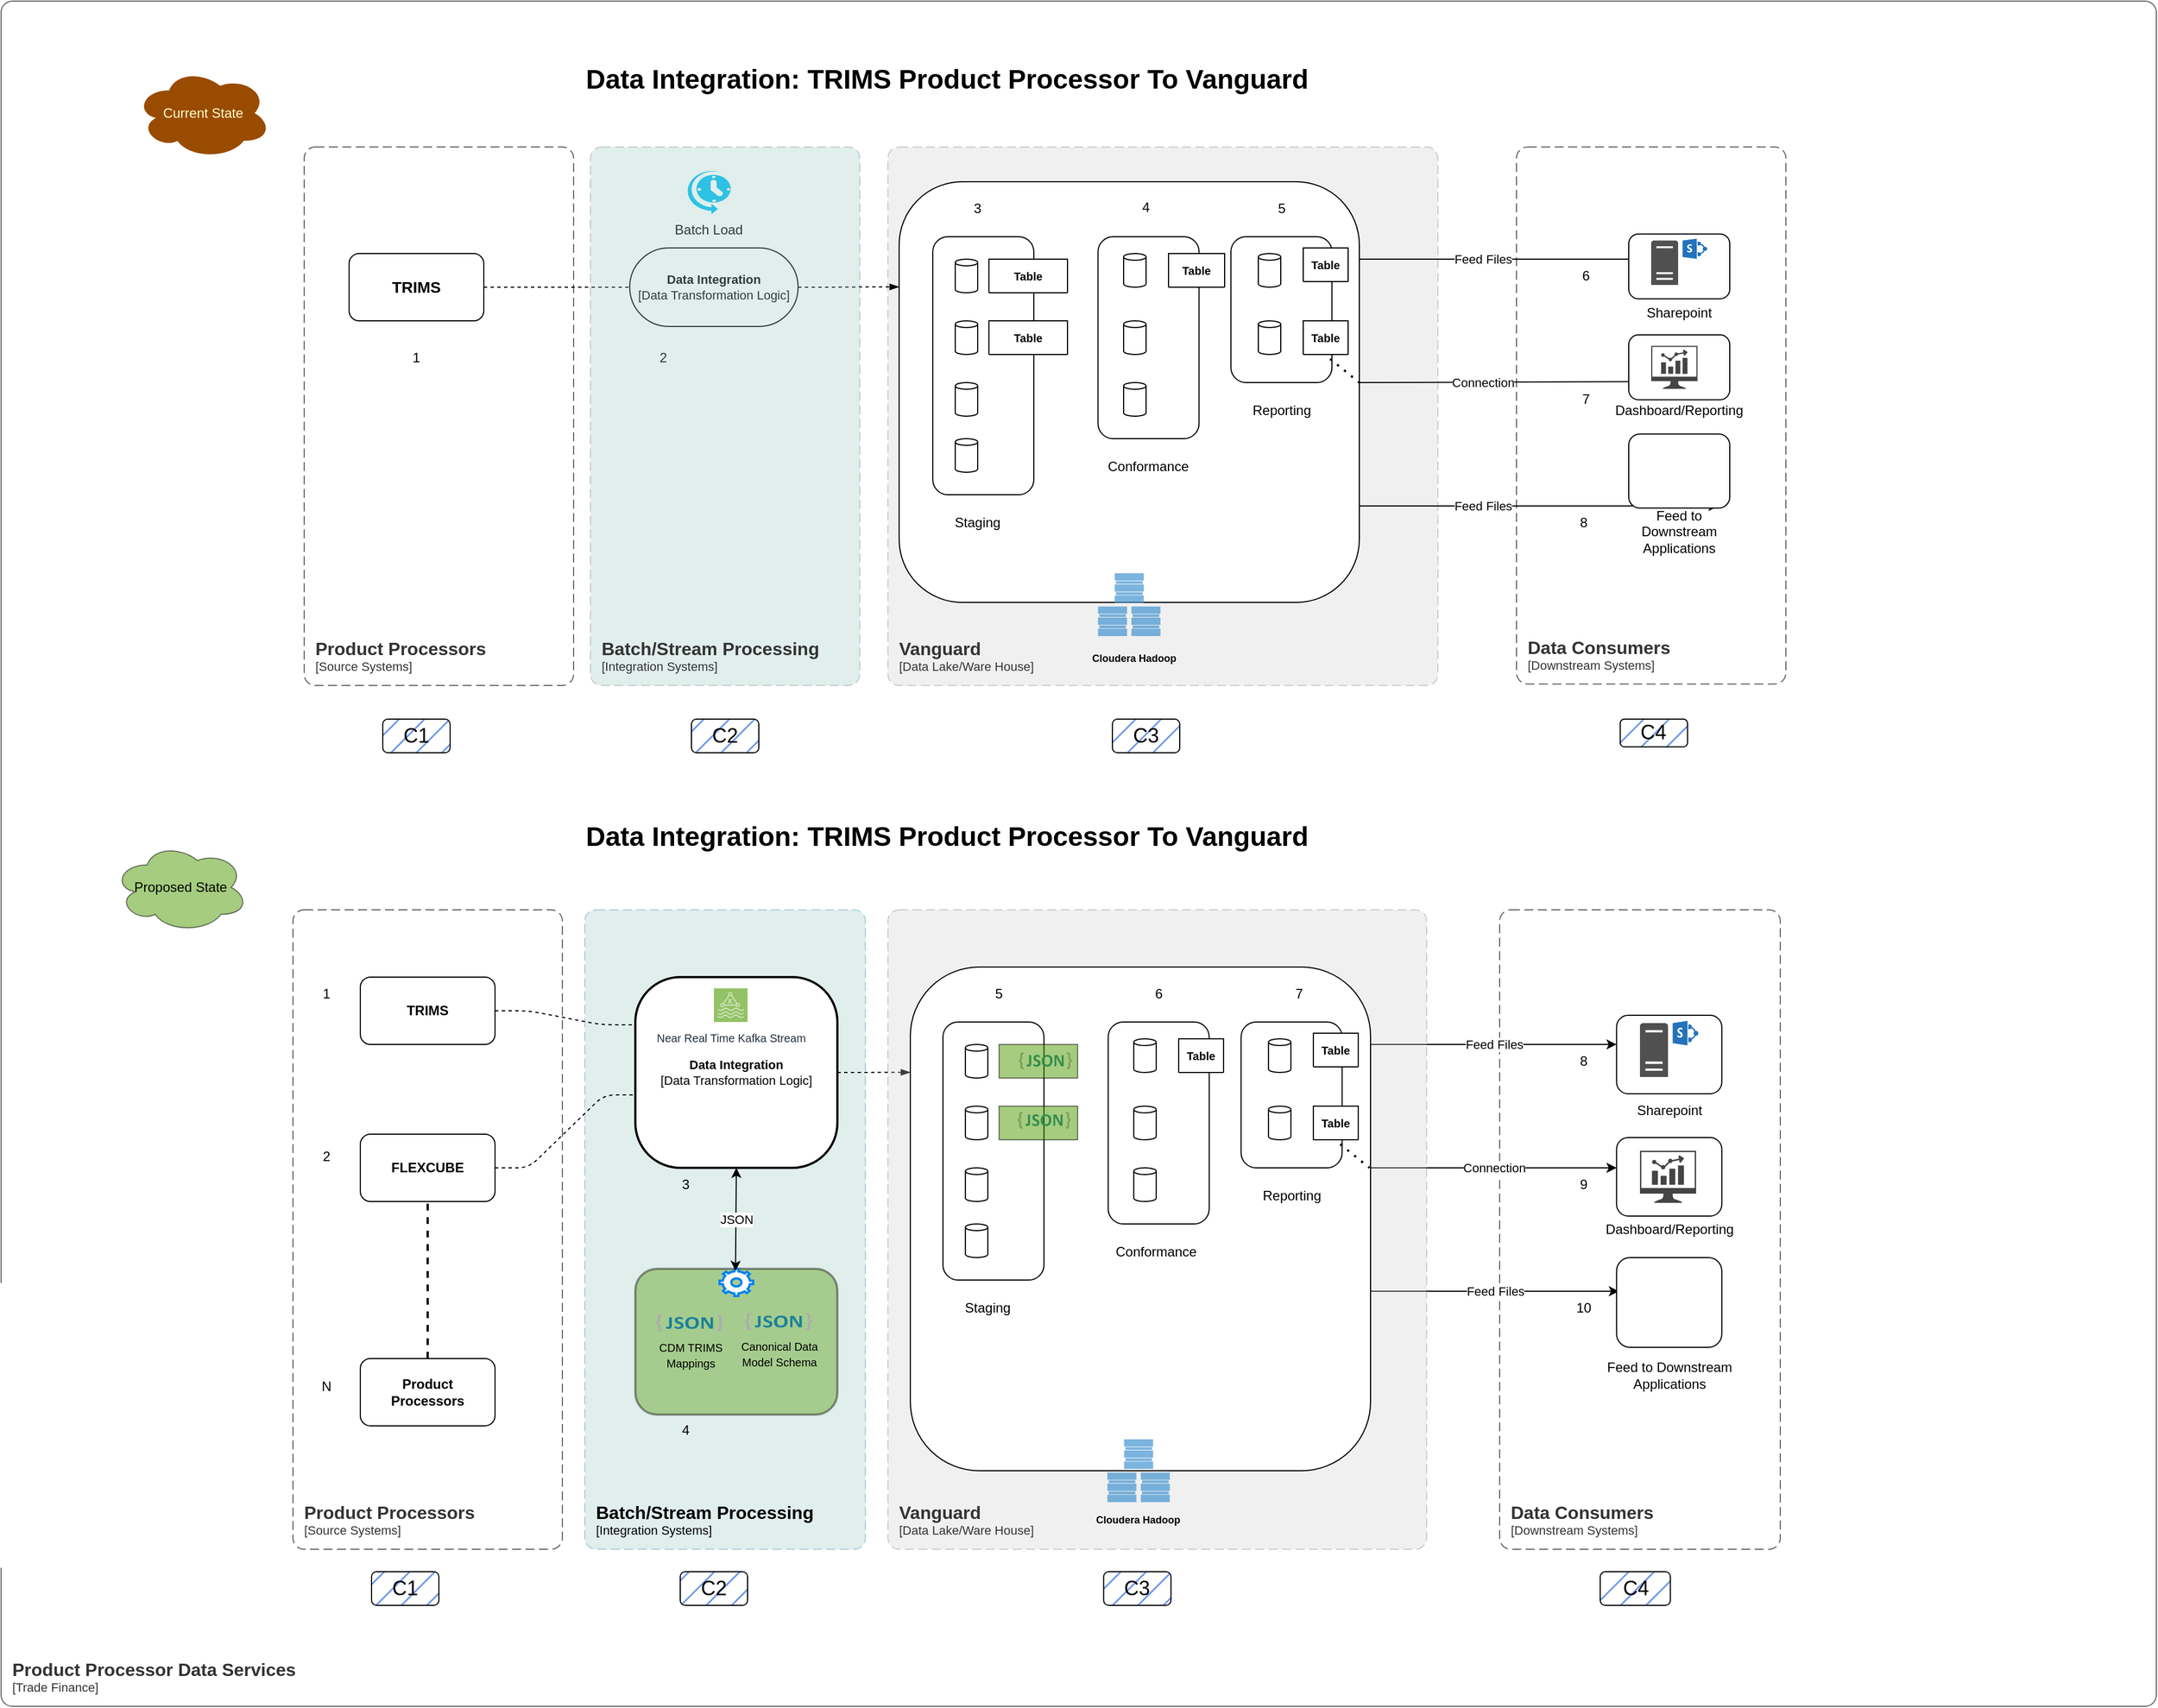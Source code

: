 <mxfile version="22.1.16" type="github" pages="2">
  <diagram name="Current State" id="tbZF8guMvgfieXO2qW0E">
    <mxGraphModel dx="2904.4" dy="1745.4" grid="1" gridSize="10" guides="1" tooltips="1" connect="1" arrows="1" fold="1" page="1" pageScale="0.6" pageWidth="827" pageHeight="1169" background="none" math="0" shadow="0">
      <root>
        <mxCell id="0" />
        <mxCell id="1" parent="0" />
        <object placeholders="1" c4Name="Product Processors" c4Application="Source Systems" label="&lt;font style=&quot;font-size: 16px&quot;&gt;&lt;b&gt;&lt;div style=&quot;text-align: left&quot;&gt;%c4Name%&lt;/div&gt;&lt;/b&gt;&lt;/font&gt;&lt;div style=&quot;text-align: left&quot;&gt;[%c4Application%]&lt;/div&gt;" id="FzemedlOeHOmPLkJfNjO-1">
          <mxCell style="rounded=1;fontSize=11;whiteSpace=wrap;html=1;dashed=1;arcSize=20;fillColor=none;strokeColor=#666666;fontColor=#333333;labelBackgroundColor=none;align=left;verticalAlign=bottom;labelBorderColor=none;spacingTop=0;spacing=10;dashPattern=8 4;metaEdit=1;rotatable=0;perimeter=rectanglePerimeter;noLabel=0;labelPadding=0;allowArrows=0;connectable=0;expand=0;recursiveResize=0;editable=1;pointerEvents=0;absoluteArcSize=1;points=[[0.25,0,0],[0.5,0,0],[0.75,0,0],[1,0.25,0],[1,0.5,0],[1,0.75,0],[0.75,1,0],[0.5,1,0],[0.25,1,0],[0,0.75,0],[0,0.5,0],[0,0.25,0]];" vertex="1" parent="1">
            <mxGeometry x="-440" y="100" width="240" height="480" as="geometry" />
          </mxCell>
        </object>
        <object placeholders="1" c4Name="Product Processors" c4Application="Source Systems" label="&lt;font style=&quot;font-size: 16px&quot;&gt;&lt;b&gt;&lt;div style=&quot;text-align: left&quot;&gt;%c4Name%&lt;/div&gt;&lt;/b&gt;&lt;/font&gt;&lt;div style=&quot;text-align: left&quot;&gt;[%c4Application%]&lt;/div&gt;" C1="" id="yuKBt2K-wmD50oFo5iBD-132">
          <mxCell style="rounded=1;fontSize=11;whiteSpace=wrap;html=1;dashed=1;arcSize=20;fillColor=none;strokeColor=#666666;fontColor=#333333;labelBackgroundColor=none;align=left;verticalAlign=bottom;labelBorderColor=none;spacingTop=0;spacing=10;dashPattern=8 4;metaEdit=1;rotatable=0;perimeter=rectanglePerimeter;noLabel=0;labelPadding=0;allowArrows=0;connectable=0;expand=0;recursiveResize=0;editable=1;pointerEvents=0;absoluteArcSize=1;points=[[0.25,0,0],[0.5,0,0],[0.75,0,0],[1,0.25,0],[1,0.5,0],[1,0.75,0],[0.75,1,0],[0.5,1,0],[0.25,1,0],[0,0.75,0],[0,0.5,0],[0,0.25,0]];" vertex="1" parent="1">
            <mxGeometry x="-450" y="780" width="240" height="570" as="geometry" />
          </mxCell>
        </object>
        <object placeholders="1" c4Name="Data Consumers" c4Application="Downstream Systems" label="&lt;font style=&quot;font-size: 16px&quot;&gt;&lt;b&gt;&lt;div style=&quot;text-align: left&quot;&gt;%c4Name%&lt;/div&gt;&lt;/b&gt;&lt;/font&gt;&lt;div style=&quot;text-align: left&quot;&gt;[%c4Application%]&lt;/div&gt;" id="yuKBt2K-wmD50oFo5iBD-138">
          <mxCell style="rounded=1;fontSize=11;whiteSpace=wrap;html=1;dashed=1;arcSize=20;fillColor=none;strokeColor=#666666;fontColor=#333333;labelBackgroundColor=none;align=left;verticalAlign=bottom;labelBorderColor=none;spacingTop=0;spacing=10;dashPattern=8 4;metaEdit=1;rotatable=0;perimeter=rectanglePerimeter;noLabel=0;labelPadding=0;allowArrows=0;connectable=0;expand=0;recursiveResize=0;editable=1;pointerEvents=0;absoluteArcSize=1;points=[[0.25,0,0],[0.5,0,0],[0.75,0,0],[1,0.25,0],[1,0.5,0],[1,0.75,0],[0.75,1,0],[0.5,1,0],[0.25,1,0],[0,0.75,0],[0,0.5,0],[0,0.25,0]];" vertex="1" parent="1">
            <mxGeometry x="640" y="100" width="240" height="478.73" as="geometry" />
          </mxCell>
        </object>
        <object placeholders="1" c4Name="Data Consumers" c4Application="Downstream Systems" label="&lt;font style=&quot;font-size: 16px&quot;&gt;&lt;b&gt;&lt;div style=&quot;text-align: left&quot;&gt;%c4Name%&lt;/div&gt;&lt;/b&gt;&lt;/font&gt;&lt;div style=&quot;text-align: left&quot;&gt;[%c4Application%]&lt;/div&gt;" id="yuKBt2K-wmD50oFo5iBD-182">
          <mxCell style="rounded=1;fontSize=11;whiteSpace=wrap;html=1;dashed=1;arcSize=20;fillColor=none;strokeColor=#666666;fontColor=#333333;labelBackgroundColor=none;align=left;verticalAlign=bottom;labelBorderColor=none;spacingTop=0;spacing=10;dashPattern=8 4;metaEdit=1;rotatable=0;perimeter=rectanglePerimeter;noLabel=0;labelPadding=0;allowArrows=0;connectable=0;expand=0;recursiveResize=0;editable=1;pointerEvents=0;absoluteArcSize=1;points=[[0.25,0,0],[0.5,0,0],[0.75,0,0],[1,0.25,0],[1,0.5,0],[1,0.75,0],[0.75,1,0],[0.5,1,0],[0.25,1,0],[0,0.75,0],[0,0.5,0],[0,0.25,0]];" vertex="1" parent="1">
            <mxGeometry x="625" y="780" width="250.0" height="570" as="geometry" />
          </mxCell>
        </object>
        <object placeholders="1" c4Name="Batch/Stream Processing" c4Application="Integration Systems" label="&lt;font style=&quot;font-size: 16px&quot;&gt;&lt;b&gt;&lt;div style=&quot;text-align: left&quot;&gt;%c4Name%&lt;/div&gt;&lt;/b&gt;&lt;/font&gt;&lt;div style=&quot;text-align: left&quot;&gt;[%c4Application%]&lt;/div&gt;" id="yuKBt2K-wmD50oFo5iBD-133">
          <mxCell style="rounded=1;fontSize=11;whiteSpace=wrap;html=1;dashed=1;arcSize=20;fillColor=#9AC7BF;strokeColor=#10739e;labelBackgroundColor=none;align=left;verticalAlign=bottom;labelBorderColor=none;spacingTop=0;spacing=10;dashPattern=8 4;metaEdit=1;rotatable=0;perimeter=rectanglePerimeter;noLabel=0;labelPadding=0;allowArrows=0;connectable=0;expand=0;recursiveResize=0;editable=1;pointerEvents=0;absoluteArcSize=1;points=[[0.25,0,0],[0.5,0,0],[0.75,0,0],[1,0.25,0],[1,0.5,0],[1,0.75,0],[0.75,1,0],[0.5,1,0],[0.25,1,0],[0,0.75,0],[0,0.5,0],[0,0.25,0]];opacity=30;" vertex="1" parent="1">
            <mxGeometry x="-190" y="780" width="250" height="570" as="geometry" />
          </mxCell>
        </object>
        <object placeholders="1" c4Name="Vanguard" c4Application="Data Lake/Ware House" label="&lt;font style=&quot;font-size: 16px&quot;&gt;&lt;b&gt;&lt;div style=&quot;text-align: left&quot;&gt;%c4Name%&lt;/div&gt;&lt;/b&gt;&lt;/font&gt;&lt;div style=&quot;text-align: left&quot;&gt;[%c4Application%]&lt;/div&gt;" id="wLs_gUOXVC6ams0V6xlA-1">
          <mxCell style="rounded=1;fontSize=11;whiteSpace=wrap;html=1;dashed=1;arcSize=20;fillColor=#CCCCCC;strokeColor=#666666;fontColor=#333333;labelBackgroundColor=none;align=left;verticalAlign=bottom;labelBorderColor=none;spacingTop=0;spacing=10;dashPattern=8 4;metaEdit=1;rotatable=0;perimeter=rectanglePerimeter;noLabel=0;labelPadding=0;allowArrows=0;connectable=0;expand=0;recursiveResize=0;editable=1;pointerEvents=0;absoluteArcSize=1;points=[[0.25,0,0],[0.5,0,0],[0.75,0,0],[1,0.25,0],[1,0.5,0],[1,0.75,0],[0.75,1,0],[0.5,1,0],[0.25,1,0],[0,0.75,0],[0,0.5,0],[0,0.25,0]];opacity=30;" vertex="1" parent="1">
            <mxGeometry x="80" y="100" width="490" height="480" as="geometry" />
          </mxCell>
        </object>
        <mxCell id="OGL_3rXN170n_kOUYhRo-1" value="&lt;b&gt;&lt;font style=&quot;font-size: 14px;&quot;&gt;TRIMS&lt;/font&gt;&lt;/b&gt;" style="rounded=1;whiteSpace=wrap;html=1;" vertex="1" parent="1">
          <mxGeometry x="-400" y="195" width="120" height="60" as="geometry" />
        </mxCell>
        <mxCell id="OGL_3rXN170n_kOUYhRo-2" value="" style="edgeStyle=entityRelationEdgeStyle;html=1;startArrow=none;startFill=0;endArrow=none;rounded=1;endFill=0;dashed=1;" edge="1" target="OGL_3rXN170n_kOUYhRo-3" parent="1">
          <mxGeometry width="50" relative="1" as="geometry">
            <mxPoint x="-280" y="225" as="sourcePoint" />
          </mxGeometry>
        </mxCell>
        <mxCell id="OGL_3rXN170n_kOUYhRo-3" value="&lt;b&gt;Data Integration&lt;br&gt;&lt;/b&gt;[Data Transformation Logic]" style="html=1;rounded=1;absoluteArcSize=1;arcSize=80;whiteSpace=wrap;fontSize=11;" vertex="1" parent="1">
          <mxGeometry x="-150" y="190" width="150" height="70" as="geometry" />
        </mxCell>
        <mxCell id="OGL_3rXN170n_kOUYhRo-4" value="" style="edgeStyle=entityRelationEdgeStyle;html=1;endArrow=blockThin;endFill=1;startArrow=none;rounded=1;startFill=0;dashed=1;entryX=0;entryY=0.25;entryDx=0;entryDy=0;" edge="1" source="OGL_3rXN170n_kOUYhRo-3" parent="1" target="OGL_3rXN170n_kOUYhRo-9">
          <mxGeometry width="180" relative="1" as="geometry">
            <mxPoint x="-20" y="270" as="targetPoint" />
          </mxGeometry>
        </mxCell>
        <mxCell id="OGL_3rXN170n_kOUYhRo-9" value="" style="rounded=1;whiteSpace=wrap;html=1;" vertex="1" parent="1">
          <mxGeometry x="90" y="131" width="410" height="375" as="geometry" />
        </mxCell>
        <mxCell id="OGL_3rXN170n_kOUYhRo-8" value="" style="rounded=1;whiteSpace=wrap;html=1;container=0;" vertex="1" parent="1">
          <mxGeometry x="120" y="180" width="90" height="230" as="geometry" />
        </mxCell>
        <mxCell id="OGL_3rXN170n_kOUYhRo-13" value="" style="rounded=1;whiteSpace=wrap;html=1;container=0;" vertex="1" parent="1">
          <mxGeometry x="267.2" y="180" width="90" height="180" as="geometry" />
        </mxCell>
        <mxCell id="OGL_3rXN170n_kOUYhRo-14" value="" style="rounded=1;whiteSpace=wrap;html=1;container=0;" vertex="1" parent="1">
          <mxGeometry x="385.6" y="180" width="90" height="130" as="geometry" />
        </mxCell>
        <mxCell id="OGL_3rXN170n_kOUYhRo-99" value="" style="shape=cylinder3;whiteSpace=wrap;html=1;boundedLbl=1;backgroundOutline=1;size=3;rounded=1;" vertex="1" parent="1">
          <mxGeometry x="140" y="200" width="20" height="30" as="geometry" />
        </mxCell>
        <mxCell id="OGL_3rXN170n_kOUYhRo-100" value="" style="shape=cylinder3;whiteSpace=wrap;html=1;boundedLbl=1;backgroundOutline=1;size=3;rounded=1;" vertex="1" parent="1">
          <mxGeometry x="140" y="255" width="20" height="30" as="geometry" />
        </mxCell>
        <mxCell id="OGL_3rXN170n_kOUYhRo-101" value="" style="shape=cylinder3;whiteSpace=wrap;html=1;boundedLbl=1;backgroundOutline=1;size=3;rounded=1;" vertex="1" parent="1">
          <mxGeometry x="140" y="310" width="20" height="30" as="geometry" />
        </mxCell>
        <mxCell id="OGL_3rXN170n_kOUYhRo-102" value="" style="shape=cylinder3;whiteSpace=wrap;html=1;boundedLbl=1;backgroundOutline=1;size=3;rounded=1;" vertex="1" parent="1">
          <mxGeometry x="140" y="360" width="20" height="30" as="geometry" />
        </mxCell>
        <mxCell id="OGL_3rXN170n_kOUYhRo-103" value="&lt;font style=&quot;font-size: 10px;&quot;&gt;Table&lt;/font&gt;" style="shape=table;startSize=30;container=1;collapsible=1;childLayout=tableLayout;fixedRows=1;rowLines=0;fontStyle=1;align=center;resizeLast=1;html=1;whiteSpace=wrap;rounded=1;" vertex="1" collapsed="1" parent="1">
          <mxGeometry x="170" y="200" width="70" height="30" as="geometry">
            <mxRectangle x="630" y="230" width="30" height="30" as="alternateBounds" />
          </mxGeometry>
        </mxCell>
        <mxCell id="OGL_3rXN170n_kOUYhRo-104" value="" style="shape=tableRow;horizontal=0;startSize=0;swimlaneHead=0;swimlaneBody=0;fillColor=none;collapsible=0;dropTarget=0;points=[[0,0.5],[1,0.5]];portConstraint=eastwest;top=0;left=0;right=0;bottom=0;html=1;rounded=1;" vertex="1" visible="0" parent="OGL_3rXN170n_kOUYhRo-103">
          <mxGeometry y="30" width="50" height="30" as="geometry" />
        </mxCell>
        <mxCell id="OGL_3rXN170n_kOUYhRo-105" value="PK,FK1" style="shape=partialRectangle;connectable=0;fillColor=none;top=0;left=0;bottom=0;right=0;fontStyle=1;overflow=hidden;html=1;whiteSpace=wrap;rounded=1;" vertex="1" parent="OGL_3rXN170n_kOUYhRo-104">
          <mxGeometry width="60" height="30" as="geometry">
            <mxRectangle width="60" height="30" as="alternateBounds" />
          </mxGeometry>
        </mxCell>
        <mxCell id="OGL_3rXN170n_kOUYhRo-106" value="Row 1" style="shape=partialRectangle;connectable=0;fillColor=none;top=0;left=0;bottom=0;right=0;align=left;spacingLeft=6;fontStyle=5;overflow=hidden;html=1;whiteSpace=wrap;rounded=1;" vertex="1" parent="OGL_3rXN170n_kOUYhRo-104">
          <mxGeometry x="60" width="-10" height="30" as="geometry">
            <mxRectangle width="-10" height="30" as="alternateBounds" />
          </mxGeometry>
        </mxCell>
        <mxCell id="OGL_3rXN170n_kOUYhRo-107" value="" style="shape=tableRow;horizontal=0;startSize=0;swimlaneHead=0;swimlaneBody=0;fillColor=none;collapsible=0;dropTarget=0;points=[[0,0.5],[1,0.5]];portConstraint=eastwest;top=0;left=0;right=0;bottom=1;html=1;rounded=1;" vertex="1" visible="0" parent="OGL_3rXN170n_kOUYhRo-103">
          <mxGeometry y="60" width="50" height="30" as="geometry" />
        </mxCell>
        <mxCell id="OGL_3rXN170n_kOUYhRo-108" value="PK,FK2" style="shape=partialRectangle;connectable=0;fillColor=none;top=0;left=0;bottom=0;right=0;fontStyle=1;overflow=hidden;html=1;whiteSpace=wrap;rounded=1;" vertex="1" parent="OGL_3rXN170n_kOUYhRo-107">
          <mxGeometry width="60" height="30" as="geometry">
            <mxRectangle width="60" height="30" as="alternateBounds" />
          </mxGeometry>
        </mxCell>
        <mxCell id="OGL_3rXN170n_kOUYhRo-109" value="Row 2" style="shape=partialRectangle;connectable=0;fillColor=none;top=0;left=0;bottom=0;right=0;align=left;spacingLeft=6;fontStyle=5;overflow=hidden;html=1;whiteSpace=wrap;rounded=1;" vertex="1" parent="OGL_3rXN170n_kOUYhRo-107">
          <mxGeometry x="60" width="-10" height="30" as="geometry">
            <mxRectangle width="-10" height="30" as="alternateBounds" />
          </mxGeometry>
        </mxCell>
        <mxCell id="OGL_3rXN170n_kOUYhRo-110" value="" style="shape=tableRow;horizontal=0;startSize=0;swimlaneHead=0;swimlaneBody=0;fillColor=none;collapsible=0;dropTarget=0;points=[[0,0.5],[1,0.5]];portConstraint=eastwest;top=0;left=0;right=0;bottom=0;html=1;rounded=1;" vertex="1" visible="0" parent="OGL_3rXN170n_kOUYhRo-103">
          <mxGeometry y="90" width="50" height="30" as="geometry" />
        </mxCell>
        <mxCell id="OGL_3rXN170n_kOUYhRo-111" value="" style="shape=partialRectangle;connectable=0;fillColor=none;top=0;left=0;bottom=0;right=0;editable=1;overflow=hidden;html=1;whiteSpace=wrap;rounded=1;" vertex="1" parent="OGL_3rXN170n_kOUYhRo-110">
          <mxGeometry width="60" height="30" as="geometry">
            <mxRectangle width="60" height="30" as="alternateBounds" />
          </mxGeometry>
        </mxCell>
        <mxCell id="OGL_3rXN170n_kOUYhRo-112" value="Row 3" style="shape=partialRectangle;connectable=0;fillColor=none;top=0;left=0;bottom=0;right=0;align=left;spacingLeft=6;overflow=hidden;html=1;whiteSpace=wrap;rounded=1;" vertex="1" parent="OGL_3rXN170n_kOUYhRo-110">
          <mxGeometry x="60" width="-10" height="30" as="geometry">
            <mxRectangle width="-10" height="30" as="alternateBounds" />
          </mxGeometry>
        </mxCell>
        <mxCell id="OGL_3rXN170n_kOUYhRo-113" value="" style="shape=tableRow;horizontal=0;startSize=0;swimlaneHead=0;swimlaneBody=0;fillColor=none;collapsible=0;dropTarget=0;points=[[0,0.5],[1,0.5]];portConstraint=eastwest;top=0;left=0;right=0;bottom=0;html=1;rounded=1;" vertex="1" visible="0" parent="OGL_3rXN170n_kOUYhRo-103">
          <mxGeometry y="120" width="50" height="30" as="geometry" />
        </mxCell>
        <mxCell id="OGL_3rXN170n_kOUYhRo-114" value="" style="shape=partialRectangle;connectable=0;fillColor=none;top=0;left=0;bottom=0;right=0;editable=1;overflow=hidden;html=1;whiteSpace=wrap;rounded=1;" vertex="1" parent="OGL_3rXN170n_kOUYhRo-113">
          <mxGeometry width="60" height="30" as="geometry">
            <mxRectangle width="60" height="30" as="alternateBounds" />
          </mxGeometry>
        </mxCell>
        <mxCell id="OGL_3rXN170n_kOUYhRo-115" value="Row 4" style="shape=partialRectangle;connectable=0;fillColor=none;top=0;left=0;bottom=0;right=0;align=left;spacingLeft=6;overflow=hidden;html=1;whiteSpace=wrap;rounded=1;" vertex="1" parent="OGL_3rXN170n_kOUYhRo-113">
          <mxGeometry x="60" width="-10" height="30" as="geometry">
            <mxRectangle width="-10" height="30" as="alternateBounds" />
          </mxGeometry>
        </mxCell>
        <mxCell id="OGL_3rXN170n_kOUYhRo-116" value="&lt;font style=&quot;font-size: 10px;&quot;&gt;Table&lt;/font&gt;" style="shape=table;startSize=30;container=1;collapsible=1;childLayout=tableLayout;fixedRows=1;rowLines=0;fontStyle=1;align=center;resizeLast=1;html=1;whiteSpace=wrap;rounded=1;" vertex="1" collapsed="1" parent="1">
          <mxGeometry x="170" y="255" width="70" height="30" as="geometry">
            <mxRectangle x="630" y="230" width="30" height="30" as="alternateBounds" />
          </mxGeometry>
        </mxCell>
        <mxCell id="OGL_3rXN170n_kOUYhRo-117" value="" style="shape=tableRow;horizontal=0;startSize=0;swimlaneHead=0;swimlaneBody=0;fillColor=none;collapsible=0;dropTarget=0;points=[[0,0.5],[1,0.5]];portConstraint=eastwest;top=0;left=0;right=0;bottom=0;html=1;rounded=1;" vertex="1" visible="0" parent="OGL_3rXN170n_kOUYhRo-116">
          <mxGeometry y="30" width="50" height="30" as="geometry" />
        </mxCell>
        <mxCell id="OGL_3rXN170n_kOUYhRo-118" value="PK,FK1" style="shape=partialRectangle;connectable=0;fillColor=none;top=0;left=0;bottom=0;right=0;fontStyle=1;overflow=hidden;html=1;whiteSpace=wrap;rounded=1;" vertex="1" parent="OGL_3rXN170n_kOUYhRo-117">
          <mxGeometry width="60" height="30" as="geometry">
            <mxRectangle width="60" height="30" as="alternateBounds" />
          </mxGeometry>
        </mxCell>
        <mxCell id="OGL_3rXN170n_kOUYhRo-119" value="Row 1" style="shape=partialRectangle;connectable=0;fillColor=none;top=0;left=0;bottom=0;right=0;align=left;spacingLeft=6;fontStyle=5;overflow=hidden;html=1;whiteSpace=wrap;rounded=1;" vertex="1" parent="OGL_3rXN170n_kOUYhRo-117">
          <mxGeometry x="60" width="-10" height="30" as="geometry">
            <mxRectangle width="-10" height="30" as="alternateBounds" />
          </mxGeometry>
        </mxCell>
        <mxCell id="OGL_3rXN170n_kOUYhRo-120" value="" style="shape=tableRow;horizontal=0;startSize=0;swimlaneHead=0;swimlaneBody=0;fillColor=none;collapsible=0;dropTarget=0;points=[[0,0.5],[1,0.5]];portConstraint=eastwest;top=0;left=0;right=0;bottom=1;html=1;rounded=1;" vertex="1" visible="0" parent="OGL_3rXN170n_kOUYhRo-116">
          <mxGeometry y="60" width="50" height="30" as="geometry" />
        </mxCell>
        <mxCell id="OGL_3rXN170n_kOUYhRo-121" value="PK,FK2" style="shape=partialRectangle;connectable=0;fillColor=none;top=0;left=0;bottom=0;right=0;fontStyle=1;overflow=hidden;html=1;whiteSpace=wrap;rounded=1;" vertex="1" parent="OGL_3rXN170n_kOUYhRo-120">
          <mxGeometry width="60" height="30" as="geometry">
            <mxRectangle width="60" height="30" as="alternateBounds" />
          </mxGeometry>
        </mxCell>
        <mxCell id="OGL_3rXN170n_kOUYhRo-122" value="Row 2" style="shape=partialRectangle;connectable=0;fillColor=none;top=0;left=0;bottom=0;right=0;align=left;spacingLeft=6;fontStyle=5;overflow=hidden;html=1;whiteSpace=wrap;rounded=1;" vertex="1" parent="OGL_3rXN170n_kOUYhRo-120">
          <mxGeometry x="60" width="-10" height="30" as="geometry">
            <mxRectangle width="-10" height="30" as="alternateBounds" />
          </mxGeometry>
        </mxCell>
        <mxCell id="OGL_3rXN170n_kOUYhRo-123" value="" style="shape=tableRow;horizontal=0;startSize=0;swimlaneHead=0;swimlaneBody=0;fillColor=none;collapsible=0;dropTarget=0;points=[[0,0.5],[1,0.5]];portConstraint=eastwest;top=0;left=0;right=0;bottom=0;html=1;rounded=1;" vertex="1" visible="0" parent="OGL_3rXN170n_kOUYhRo-116">
          <mxGeometry y="90" width="50" height="30" as="geometry" />
        </mxCell>
        <mxCell id="OGL_3rXN170n_kOUYhRo-124" value="" style="shape=partialRectangle;connectable=0;fillColor=none;top=0;left=0;bottom=0;right=0;editable=1;overflow=hidden;html=1;whiteSpace=wrap;rounded=1;" vertex="1" parent="OGL_3rXN170n_kOUYhRo-123">
          <mxGeometry width="60" height="30" as="geometry">
            <mxRectangle width="60" height="30" as="alternateBounds" />
          </mxGeometry>
        </mxCell>
        <mxCell id="OGL_3rXN170n_kOUYhRo-125" value="Row 3" style="shape=partialRectangle;connectable=0;fillColor=none;top=0;left=0;bottom=0;right=0;align=left;spacingLeft=6;overflow=hidden;html=1;whiteSpace=wrap;rounded=1;" vertex="1" parent="OGL_3rXN170n_kOUYhRo-123">
          <mxGeometry x="60" width="-10" height="30" as="geometry">
            <mxRectangle width="-10" height="30" as="alternateBounds" />
          </mxGeometry>
        </mxCell>
        <mxCell id="OGL_3rXN170n_kOUYhRo-126" value="" style="shape=tableRow;horizontal=0;startSize=0;swimlaneHead=0;swimlaneBody=0;fillColor=none;collapsible=0;dropTarget=0;points=[[0,0.5],[1,0.5]];portConstraint=eastwest;top=0;left=0;right=0;bottom=0;html=1;rounded=1;" vertex="1" visible="0" parent="OGL_3rXN170n_kOUYhRo-116">
          <mxGeometry y="120" width="50" height="30" as="geometry" />
        </mxCell>
        <mxCell id="OGL_3rXN170n_kOUYhRo-127" value="" style="shape=partialRectangle;connectable=0;fillColor=none;top=0;left=0;bottom=0;right=0;editable=1;overflow=hidden;html=1;whiteSpace=wrap;rounded=1;" vertex="1" parent="OGL_3rXN170n_kOUYhRo-126">
          <mxGeometry width="60" height="30" as="geometry">
            <mxRectangle width="60" height="30" as="alternateBounds" />
          </mxGeometry>
        </mxCell>
        <mxCell id="OGL_3rXN170n_kOUYhRo-128" value="Row 4" style="shape=partialRectangle;connectable=0;fillColor=none;top=0;left=0;bottom=0;right=0;align=left;spacingLeft=6;overflow=hidden;html=1;whiteSpace=wrap;rounded=1;" vertex="1" parent="OGL_3rXN170n_kOUYhRo-126">
          <mxGeometry x="60" width="-10" height="30" as="geometry">
            <mxRectangle width="-10" height="30" as="alternateBounds" />
          </mxGeometry>
        </mxCell>
        <mxCell id="uEnxF1vp-fD0cjR3ecQY-1" value="Staging" style="text;html=1;strokeColor=none;fillColor=none;align=center;verticalAlign=middle;whiteSpace=wrap;rounded=1;" vertex="1" parent="1">
          <mxGeometry x="130" y="420" width="60" height="30" as="geometry" />
        </mxCell>
        <mxCell id="uEnxF1vp-fD0cjR3ecQY-2" value="Conformance" style="text;html=1;strokeColor=none;fillColor=none;align=center;verticalAlign=middle;whiteSpace=wrap;rounded=1;" vertex="1" parent="1">
          <mxGeometry x="282.2" y="370" width="60" height="30" as="geometry" />
        </mxCell>
        <mxCell id="uEnxF1vp-fD0cjR3ecQY-3" value="Reporting" style="text;html=1;strokeColor=none;fillColor=none;align=center;verticalAlign=middle;whiteSpace=wrap;rounded=1;" vertex="1" parent="1">
          <mxGeometry x="400.6" y="320" width="60" height="30" as="geometry" />
        </mxCell>
        <mxCell id="uEnxF1vp-fD0cjR3ecQY-4" value="&lt;font style=&quot;font-size: 10px;&quot;&gt;Table&lt;/font&gt;" style="shape=table;startSize=30;container=1;collapsible=1;childLayout=tableLayout;fixedRows=1;rowLines=0;fontStyle=1;align=center;resizeLast=1;html=1;whiteSpace=wrap;rounded=1;" vertex="1" collapsed="1" parent="1">
          <mxGeometry x="330" y="195" width="50" height="30" as="geometry">
            <mxRectangle x="630" y="230" width="30" height="30" as="alternateBounds" />
          </mxGeometry>
        </mxCell>
        <mxCell id="uEnxF1vp-fD0cjR3ecQY-5" value="" style="shape=tableRow;horizontal=0;startSize=0;swimlaneHead=0;swimlaneBody=0;fillColor=none;collapsible=0;dropTarget=0;points=[[0,0.5],[1,0.5]];portConstraint=eastwest;top=0;left=0;right=0;bottom=0;html=1;rounded=1;" vertex="1" visible="0" parent="uEnxF1vp-fD0cjR3ecQY-4">
          <mxGeometry y="30" width="50" height="30" as="geometry" />
        </mxCell>
        <mxCell id="uEnxF1vp-fD0cjR3ecQY-6" value="PK,FK1" style="shape=partialRectangle;connectable=0;fillColor=none;top=0;left=0;bottom=0;right=0;fontStyle=1;overflow=hidden;html=1;whiteSpace=wrap;rounded=1;" vertex="1" parent="uEnxF1vp-fD0cjR3ecQY-5">
          <mxGeometry width="60" height="30" as="geometry">
            <mxRectangle width="60" height="30" as="alternateBounds" />
          </mxGeometry>
        </mxCell>
        <mxCell id="uEnxF1vp-fD0cjR3ecQY-7" value="Row 1" style="shape=partialRectangle;connectable=0;fillColor=none;top=0;left=0;bottom=0;right=0;align=left;spacingLeft=6;fontStyle=5;overflow=hidden;html=1;whiteSpace=wrap;rounded=1;" vertex="1" parent="uEnxF1vp-fD0cjR3ecQY-5">
          <mxGeometry x="60" width="-10" height="30" as="geometry">
            <mxRectangle width="-10" height="30" as="alternateBounds" />
          </mxGeometry>
        </mxCell>
        <mxCell id="uEnxF1vp-fD0cjR3ecQY-8" value="" style="shape=tableRow;horizontal=0;startSize=0;swimlaneHead=0;swimlaneBody=0;fillColor=none;collapsible=0;dropTarget=0;points=[[0,0.5],[1,0.5]];portConstraint=eastwest;top=0;left=0;right=0;bottom=1;html=1;rounded=1;" vertex="1" visible="0" parent="uEnxF1vp-fD0cjR3ecQY-4">
          <mxGeometry y="60" width="50" height="30" as="geometry" />
        </mxCell>
        <mxCell id="uEnxF1vp-fD0cjR3ecQY-9" value="PK,FK2" style="shape=partialRectangle;connectable=0;fillColor=none;top=0;left=0;bottom=0;right=0;fontStyle=1;overflow=hidden;html=1;whiteSpace=wrap;rounded=1;" vertex="1" parent="uEnxF1vp-fD0cjR3ecQY-8">
          <mxGeometry width="60" height="30" as="geometry">
            <mxRectangle width="60" height="30" as="alternateBounds" />
          </mxGeometry>
        </mxCell>
        <mxCell id="uEnxF1vp-fD0cjR3ecQY-10" value="Row 2" style="shape=partialRectangle;connectable=0;fillColor=none;top=0;left=0;bottom=0;right=0;align=left;spacingLeft=6;fontStyle=5;overflow=hidden;html=1;whiteSpace=wrap;rounded=1;" vertex="1" parent="uEnxF1vp-fD0cjR3ecQY-8">
          <mxGeometry x="60" width="-10" height="30" as="geometry">
            <mxRectangle width="-10" height="30" as="alternateBounds" />
          </mxGeometry>
        </mxCell>
        <mxCell id="uEnxF1vp-fD0cjR3ecQY-11" value="" style="shape=tableRow;horizontal=0;startSize=0;swimlaneHead=0;swimlaneBody=0;fillColor=none;collapsible=0;dropTarget=0;points=[[0,0.5],[1,0.5]];portConstraint=eastwest;top=0;left=0;right=0;bottom=0;html=1;rounded=1;" vertex="1" visible="0" parent="uEnxF1vp-fD0cjR3ecQY-4">
          <mxGeometry y="90" width="50" height="30" as="geometry" />
        </mxCell>
        <mxCell id="uEnxF1vp-fD0cjR3ecQY-12" value="" style="shape=partialRectangle;connectable=0;fillColor=none;top=0;left=0;bottom=0;right=0;editable=1;overflow=hidden;html=1;whiteSpace=wrap;rounded=1;" vertex="1" parent="uEnxF1vp-fD0cjR3ecQY-11">
          <mxGeometry width="60" height="30" as="geometry">
            <mxRectangle width="60" height="30" as="alternateBounds" />
          </mxGeometry>
        </mxCell>
        <mxCell id="uEnxF1vp-fD0cjR3ecQY-13" value="Row 3" style="shape=partialRectangle;connectable=0;fillColor=none;top=0;left=0;bottom=0;right=0;align=left;spacingLeft=6;overflow=hidden;html=1;whiteSpace=wrap;rounded=1;" vertex="1" parent="uEnxF1vp-fD0cjR3ecQY-11">
          <mxGeometry x="60" width="-10" height="30" as="geometry">
            <mxRectangle width="-10" height="30" as="alternateBounds" />
          </mxGeometry>
        </mxCell>
        <mxCell id="uEnxF1vp-fD0cjR3ecQY-14" value="" style="shape=tableRow;horizontal=0;startSize=0;swimlaneHead=0;swimlaneBody=0;fillColor=none;collapsible=0;dropTarget=0;points=[[0,0.5],[1,0.5]];portConstraint=eastwest;top=0;left=0;right=0;bottom=0;html=1;rounded=1;" vertex="1" visible="0" parent="uEnxF1vp-fD0cjR3ecQY-4">
          <mxGeometry y="120" width="50" height="30" as="geometry" />
        </mxCell>
        <mxCell id="uEnxF1vp-fD0cjR3ecQY-15" value="" style="shape=partialRectangle;connectable=0;fillColor=none;top=0;left=0;bottom=0;right=0;editable=1;overflow=hidden;html=1;whiteSpace=wrap;rounded=1;" vertex="1" parent="uEnxF1vp-fD0cjR3ecQY-14">
          <mxGeometry width="60" height="30" as="geometry">
            <mxRectangle width="60" height="30" as="alternateBounds" />
          </mxGeometry>
        </mxCell>
        <mxCell id="uEnxF1vp-fD0cjR3ecQY-16" value="Row 4" style="shape=partialRectangle;connectable=0;fillColor=none;top=0;left=0;bottom=0;right=0;align=left;spacingLeft=6;overflow=hidden;html=1;whiteSpace=wrap;rounded=1;" vertex="1" parent="uEnxF1vp-fD0cjR3ecQY-14">
          <mxGeometry x="60" width="-10" height="30" as="geometry">
            <mxRectangle width="-10" height="30" as="alternateBounds" />
          </mxGeometry>
        </mxCell>
        <mxCell id="uEnxF1vp-fD0cjR3ecQY-17" value="&lt;font style=&quot;font-size: 10px;&quot;&gt;Table&lt;/font&gt;" style="shape=table;startSize=30;container=1;collapsible=1;childLayout=tableLayout;fixedRows=1;rowLines=0;fontStyle=1;align=center;resizeLast=1;html=1;whiteSpace=wrap;rounded=1;" vertex="1" collapsed="1" parent="1">
          <mxGeometry x="450" y="190" width="40" height="30" as="geometry">
            <mxRectangle x="630" y="230" width="30" height="30" as="alternateBounds" />
          </mxGeometry>
        </mxCell>
        <mxCell id="uEnxF1vp-fD0cjR3ecQY-18" value="" style="shape=tableRow;horizontal=0;startSize=0;swimlaneHead=0;swimlaneBody=0;fillColor=none;collapsible=0;dropTarget=0;points=[[0,0.5],[1,0.5]];portConstraint=eastwest;top=0;left=0;right=0;bottom=0;html=1;rounded=1;" vertex="1" visible="0" parent="uEnxF1vp-fD0cjR3ecQY-17">
          <mxGeometry y="30" width="50" height="30" as="geometry" />
        </mxCell>
        <mxCell id="uEnxF1vp-fD0cjR3ecQY-19" value="PK,FK1" style="shape=partialRectangle;connectable=0;fillColor=none;top=0;left=0;bottom=0;right=0;fontStyle=1;overflow=hidden;html=1;whiteSpace=wrap;rounded=1;" vertex="1" parent="uEnxF1vp-fD0cjR3ecQY-18">
          <mxGeometry width="60" height="30" as="geometry">
            <mxRectangle width="60" height="30" as="alternateBounds" />
          </mxGeometry>
        </mxCell>
        <mxCell id="uEnxF1vp-fD0cjR3ecQY-20" value="Row 1" style="shape=partialRectangle;connectable=0;fillColor=none;top=0;left=0;bottom=0;right=0;align=left;spacingLeft=6;fontStyle=5;overflow=hidden;html=1;whiteSpace=wrap;rounded=1;" vertex="1" parent="uEnxF1vp-fD0cjR3ecQY-18">
          <mxGeometry x="60" width="-10" height="30" as="geometry">
            <mxRectangle width="-10" height="30" as="alternateBounds" />
          </mxGeometry>
        </mxCell>
        <mxCell id="uEnxF1vp-fD0cjR3ecQY-21" value="" style="shape=tableRow;horizontal=0;startSize=0;swimlaneHead=0;swimlaneBody=0;fillColor=none;collapsible=0;dropTarget=0;points=[[0,0.5],[1,0.5]];portConstraint=eastwest;top=0;left=0;right=0;bottom=1;html=1;rounded=1;" vertex="1" visible="0" parent="uEnxF1vp-fD0cjR3ecQY-17">
          <mxGeometry y="60" width="50" height="30" as="geometry" />
        </mxCell>
        <mxCell id="uEnxF1vp-fD0cjR3ecQY-22" value="PK,FK2" style="shape=partialRectangle;connectable=0;fillColor=none;top=0;left=0;bottom=0;right=0;fontStyle=1;overflow=hidden;html=1;whiteSpace=wrap;rounded=1;" vertex="1" parent="uEnxF1vp-fD0cjR3ecQY-21">
          <mxGeometry width="60" height="30" as="geometry">
            <mxRectangle width="60" height="30" as="alternateBounds" />
          </mxGeometry>
        </mxCell>
        <mxCell id="uEnxF1vp-fD0cjR3ecQY-23" value="Row 2" style="shape=partialRectangle;connectable=0;fillColor=none;top=0;left=0;bottom=0;right=0;align=left;spacingLeft=6;fontStyle=5;overflow=hidden;html=1;whiteSpace=wrap;rounded=1;" vertex="1" parent="uEnxF1vp-fD0cjR3ecQY-21">
          <mxGeometry x="60" width="-10" height="30" as="geometry">
            <mxRectangle width="-10" height="30" as="alternateBounds" />
          </mxGeometry>
        </mxCell>
        <mxCell id="uEnxF1vp-fD0cjR3ecQY-24" value="" style="shape=tableRow;horizontal=0;startSize=0;swimlaneHead=0;swimlaneBody=0;fillColor=none;collapsible=0;dropTarget=0;points=[[0,0.5],[1,0.5]];portConstraint=eastwest;top=0;left=0;right=0;bottom=0;html=1;rounded=1;" vertex="1" visible="0" parent="uEnxF1vp-fD0cjR3ecQY-17">
          <mxGeometry y="90" width="50" height="30" as="geometry" />
        </mxCell>
        <mxCell id="uEnxF1vp-fD0cjR3ecQY-25" value="" style="shape=partialRectangle;connectable=0;fillColor=none;top=0;left=0;bottom=0;right=0;editable=1;overflow=hidden;html=1;whiteSpace=wrap;rounded=1;" vertex="1" parent="uEnxF1vp-fD0cjR3ecQY-24">
          <mxGeometry width="60" height="30" as="geometry">
            <mxRectangle width="60" height="30" as="alternateBounds" />
          </mxGeometry>
        </mxCell>
        <mxCell id="uEnxF1vp-fD0cjR3ecQY-26" value="Row 3" style="shape=partialRectangle;connectable=0;fillColor=none;top=0;left=0;bottom=0;right=0;align=left;spacingLeft=6;overflow=hidden;html=1;whiteSpace=wrap;rounded=1;" vertex="1" parent="uEnxF1vp-fD0cjR3ecQY-24">
          <mxGeometry x="60" width="-10" height="30" as="geometry">
            <mxRectangle width="-10" height="30" as="alternateBounds" />
          </mxGeometry>
        </mxCell>
        <mxCell id="uEnxF1vp-fD0cjR3ecQY-27" value="" style="shape=tableRow;horizontal=0;startSize=0;swimlaneHead=0;swimlaneBody=0;fillColor=none;collapsible=0;dropTarget=0;points=[[0,0.5],[1,0.5]];portConstraint=eastwest;top=0;left=0;right=0;bottom=0;html=1;rounded=1;" vertex="1" visible="0" parent="uEnxF1vp-fD0cjR3ecQY-17">
          <mxGeometry y="120" width="50" height="30" as="geometry" />
        </mxCell>
        <mxCell id="uEnxF1vp-fD0cjR3ecQY-28" value="" style="shape=partialRectangle;connectable=0;fillColor=none;top=0;left=0;bottom=0;right=0;editable=1;overflow=hidden;html=1;whiteSpace=wrap;rounded=1;" vertex="1" parent="uEnxF1vp-fD0cjR3ecQY-27">
          <mxGeometry width="60" height="30" as="geometry">
            <mxRectangle width="60" height="30" as="alternateBounds" />
          </mxGeometry>
        </mxCell>
        <mxCell id="uEnxF1vp-fD0cjR3ecQY-29" value="Row 4" style="shape=partialRectangle;connectable=0;fillColor=none;top=0;left=0;bottom=0;right=0;align=left;spacingLeft=6;overflow=hidden;html=1;whiteSpace=wrap;rounded=1;" vertex="1" parent="uEnxF1vp-fD0cjR3ecQY-27">
          <mxGeometry x="60" width="-10" height="30" as="geometry">
            <mxRectangle width="-10" height="30" as="alternateBounds" />
          </mxGeometry>
        </mxCell>
        <mxCell id="uEnxF1vp-fD0cjR3ecQY-30" value="" style="shape=cylinder3;whiteSpace=wrap;html=1;boundedLbl=1;backgroundOutline=1;size=3;rounded=1;" vertex="1" parent="1">
          <mxGeometry x="290" y="195" width="20" height="30" as="geometry" />
        </mxCell>
        <mxCell id="uEnxF1vp-fD0cjR3ecQY-31" value="" style="shape=cylinder3;whiteSpace=wrap;html=1;boundedLbl=1;backgroundOutline=1;size=3;rounded=1;" vertex="1" parent="1">
          <mxGeometry x="410" y="195" width="20" height="30" as="geometry" />
        </mxCell>
        <mxCell id="uEnxF1vp-fD0cjR3ecQY-32" value="Batch Load" style="verticalLabelPosition=bottom;html=1;verticalAlign=top;align=center;strokeColor=none;fillColor=#00BEF2;shape=mxgraph.azure.scheduler;pointerEvents=1;rounded=1;" vertex="1" parent="1">
          <mxGeometry x="-100" y="120" width="40" height="40" as="geometry" />
        </mxCell>
        <mxCell id="uEnxF1vp-fD0cjR3ecQY-34" value="" style="shape=cylinder3;whiteSpace=wrap;html=1;boundedLbl=1;backgroundOutline=1;size=3;rounded=1;" vertex="1" parent="1">
          <mxGeometry x="290" y="255" width="20" height="30" as="geometry" />
        </mxCell>
        <mxCell id="uEnxF1vp-fD0cjR3ecQY-35" value="" style="shape=cylinder3;whiteSpace=wrap;html=1;boundedLbl=1;backgroundOutline=1;size=3;rounded=1;" vertex="1" parent="1">
          <mxGeometry x="290" y="310" width="20" height="30" as="geometry" />
        </mxCell>
        <mxCell id="uEnxF1vp-fD0cjR3ecQY-36" value="" style="shape=cylinder3;whiteSpace=wrap;html=1;boundedLbl=1;backgroundOutline=1;size=3;rounded=1;" vertex="1" parent="1">
          <mxGeometry x="410" y="255" width="20" height="30" as="geometry" />
        </mxCell>
        <mxCell id="uEnxF1vp-fD0cjR3ecQY-46" value="" style="endArrow=classic;html=1;rounded=1;" edge="1" parent="1">
          <mxGeometry relative="1" as="geometry">
            <mxPoint x="500" y="200" as="sourcePoint" />
            <mxPoint x="820" y="200" as="targetPoint" />
          </mxGeometry>
        </mxCell>
        <mxCell id="uEnxF1vp-fD0cjR3ecQY-47" value="Feed Files" style="edgeLabel;resizable=0;html=1;align=center;verticalAlign=middle;rounded=1;" connectable="0" vertex="1" parent="uEnxF1vp-fD0cjR3ecQY-46">
          <mxGeometry relative="1" as="geometry">
            <mxPoint x="-50" as="offset" />
          </mxGeometry>
        </mxCell>
        <mxCell id="uEnxF1vp-fD0cjR3ecQY-48" value="" style="endArrow=classic;html=1;rounded=1;" edge="1" parent="1">
          <mxGeometry relative="1" as="geometry">
            <mxPoint x="500" y="310" as="sourcePoint" />
            <mxPoint x="820" y="309" as="targetPoint" />
          </mxGeometry>
        </mxCell>
        <mxCell id="uEnxF1vp-fD0cjR3ecQY-49" value="Connection" style="edgeLabel;resizable=0;html=1;align=center;verticalAlign=middle;rounded=1;" connectable="0" vertex="1" parent="uEnxF1vp-fD0cjR3ecQY-48">
          <mxGeometry relative="1" as="geometry">
            <mxPoint x="-50" as="offset" />
          </mxGeometry>
        </mxCell>
        <mxCell id="uEnxF1vp-fD0cjR3ecQY-50" value="" style="endArrow=classic;html=1;rounded=1;" edge="1" parent="1">
          <mxGeometry relative="1" as="geometry">
            <mxPoint x="500" y="420" as="sourcePoint" />
            <mxPoint x="820" y="420" as="targetPoint" />
          </mxGeometry>
        </mxCell>
        <mxCell id="uEnxF1vp-fD0cjR3ecQY-51" value="Feed Files" style="edgeLabel;resizable=0;html=1;align=center;verticalAlign=middle;rounded=1;" connectable="0" vertex="1" parent="uEnxF1vp-fD0cjR3ecQY-50">
          <mxGeometry relative="1" as="geometry">
            <mxPoint x="-50" as="offset" />
          </mxGeometry>
        </mxCell>
        <mxCell id="uEnxF1vp-fD0cjR3ecQY-61" value="&lt;font style=&quot;font-size: 10px;&quot;&gt;Table&lt;/font&gt;" style="shape=table;startSize=30;container=1;collapsible=1;childLayout=tableLayout;fixedRows=1;rowLines=0;fontStyle=1;align=center;resizeLast=1;html=1;whiteSpace=wrap;rounded=1;" vertex="1" collapsed="1" parent="1">
          <mxGeometry x="450" y="255" width="40" height="30" as="geometry">
            <mxRectangle x="630" y="230" width="30" height="30" as="alternateBounds" />
          </mxGeometry>
        </mxCell>
        <mxCell id="uEnxF1vp-fD0cjR3ecQY-62" value="" style="shape=tableRow;horizontal=0;startSize=0;swimlaneHead=0;swimlaneBody=0;fillColor=none;collapsible=0;dropTarget=0;points=[[0,0.5],[1,0.5]];portConstraint=eastwest;top=0;left=0;right=0;bottom=0;html=1;rounded=1;" vertex="1" visible="0" parent="uEnxF1vp-fD0cjR3ecQY-61">
          <mxGeometry y="30" width="50" height="30" as="geometry" />
        </mxCell>
        <mxCell id="uEnxF1vp-fD0cjR3ecQY-63" value="PK,FK1" style="shape=partialRectangle;connectable=0;fillColor=none;top=0;left=0;bottom=0;right=0;fontStyle=1;overflow=hidden;html=1;whiteSpace=wrap;rounded=1;" vertex="1" parent="uEnxF1vp-fD0cjR3ecQY-62">
          <mxGeometry width="60" height="30" as="geometry">
            <mxRectangle width="60" height="30" as="alternateBounds" />
          </mxGeometry>
        </mxCell>
        <mxCell id="uEnxF1vp-fD0cjR3ecQY-64" value="Row 1" style="shape=partialRectangle;connectable=0;fillColor=none;top=0;left=0;bottom=0;right=0;align=left;spacingLeft=6;fontStyle=5;overflow=hidden;html=1;whiteSpace=wrap;rounded=1;" vertex="1" parent="uEnxF1vp-fD0cjR3ecQY-62">
          <mxGeometry x="60" width="-10" height="30" as="geometry">
            <mxRectangle width="-10" height="30" as="alternateBounds" />
          </mxGeometry>
        </mxCell>
        <mxCell id="uEnxF1vp-fD0cjR3ecQY-65" value="" style="shape=tableRow;horizontal=0;startSize=0;swimlaneHead=0;swimlaneBody=0;fillColor=none;collapsible=0;dropTarget=0;points=[[0,0.5],[1,0.5]];portConstraint=eastwest;top=0;left=0;right=0;bottom=1;html=1;rounded=1;" vertex="1" visible="0" parent="uEnxF1vp-fD0cjR3ecQY-61">
          <mxGeometry y="60" width="50" height="30" as="geometry" />
        </mxCell>
        <mxCell id="uEnxF1vp-fD0cjR3ecQY-66" value="PK,FK2" style="shape=partialRectangle;connectable=0;fillColor=none;top=0;left=0;bottom=0;right=0;fontStyle=1;overflow=hidden;html=1;whiteSpace=wrap;rounded=1;" vertex="1" parent="uEnxF1vp-fD0cjR3ecQY-65">
          <mxGeometry width="60" height="30" as="geometry">
            <mxRectangle width="60" height="30" as="alternateBounds" />
          </mxGeometry>
        </mxCell>
        <mxCell id="uEnxF1vp-fD0cjR3ecQY-67" value="Row 2" style="shape=partialRectangle;connectable=0;fillColor=none;top=0;left=0;bottom=0;right=0;align=left;spacingLeft=6;fontStyle=5;overflow=hidden;html=1;whiteSpace=wrap;rounded=1;" vertex="1" parent="uEnxF1vp-fD0cjR3ecQY-65">
          <mxGeometry x="60" width="-10" height="30" as="geometry">
            <mxRectangle width="-10" height="30" as="alternateBounds" />
          </mxGeometry>
        </mxCell>
        <mxCell id="uEnxF1vp-fD0cjR3ecQY-68" value="" style="shape=tableRow;horizontal=0;startSize=0;swimlaneHead=0;swimlaneBody=0;fillColor=none;collapsible=0;dropTarget=0;points=[[0,0.5],[1,0.5]];portConstraint=eastwest;top=0;left=0;right=0;bottom=0;html=1;rounded=1;" vertex="1" visible="0" parent="uEnxF1vp-fD0cjR3ecQY-61">
          <mxGeometry y="90" width="50" height="30" as="geometry" />
        </mxCell>
        <mxCell id="uEnxF1vp-fD0cjR3ecQY-69" value="" style="shape=partialRectangle;connectable=0;fillColor=none;top=0;left=0;bottom=0;right=0;editable=1;overflow=hidden;html=1;whiteSpace=wrap;rounded=1;" vertex="1" parent="uEnxF1vp-fD0cjR3ecQY-68">
          <mxGeometry width="60" height="30" as="geometry">
            <mxRectangle width="60" height="30" as="alternateBounds" />
          </mxGeometry>
        </mxCell>
        <mxCell id="uEnxF1vp-fD0cjR3ecQY-70" value="Row 3" style="shape=partialRectangle;connectable=0;fillColor=none;top=0;left=0;bottom=0;right=0;align=left;spacingLeft=6;overflow=hidden;html=1;whiteSpace=wrap;rounded=1;" vertex="1" parent="uEnxF1vp-fD0cjR3ecQY-68">
          <mxGeometry x="60" width="-10" height="30" as="geometry">
            <mxRectangle width="-10" height="30" as="alternateBounds" />
          </mxGeometry>
        </mxCell>
        <mxCell id="uEnxF1vp-fD0cjR3ecQY-71" value="" style="shape=tableRow;horizontal=0;startSize=0;swimlaneHead=0;swimlaneBody=0;fillColor=none;collapsible=0;dropTarget=0;points=[[0,0.5],[1,0.5]];portConstraint=eastwest;top=0;left=0;right=0;bottom=0;html=1;rounded=1;" vertex="1" visible="0" parent="uEnxF1vp-fD0cjR3ecQY-61">
          <mxGeometry y="120" width="50" height="30" as="geometry" />
        </mxCell>
        <mxCell id="uEnxF1vp-fD0cjR3ecQY-72" value="" style="shape=partialRectangle;connectable=0;fillColor=none;top=0;left=0;bottom=0;right=0;editable=1;overflow=hidden;html=1;whiteSpace=wrap;rounded=1;" vertex="1" parent="uEnxF1vp-fD0cjR3ecQY-71">
          <mxGeometry width="60" height="30" as="geometry">
            <mxRectangle width="60" height="30" as="alternateBounds" />
          </mxGeometry>
        </mxCell>
        <mxCell id="uEnxF1vp-fD0cjR3ecQY-73" value="Row 4" style="shape=partialRectangle;connectable=0;fillColor=none;top=0;left=0;bottom=0;right=0;align=left;spacingLeft=6;overflow=hidden;html=1;whiteSpace=wrap;rounded=1;" vertex="1" parent="uEnxF1vp-fD0cjR3ecQY-71">
          <mxGeometry x="60" width="-10" height="30" as="geometry">
            <mxRectangle width="-10" height="30" as="alternateBounds" />
          </mxGeometry>
        </mxCell>
        <mxCell id="uEnxF1vp-fD0cjR3ecQY-74" value="" style="endArrow=none;dashed=1;html=1;dashPattern=1 3;strokeWidth=2;rounded=1;exitX=0.982;exitY=0.838;exitDx=0;exitDy=0;exitPerimeter=0;" edge="1" parent="1" source="OGL_3rXN170n_kOUYhRo-14">
          <mxGeometry width="50" height="50" relative="1" as="geometry">
            <mxPoint x="530" y="383" as="sourcePoint" />
            <mxPoint x="500" y="310" as="targetPoint" />
          </mxGeometry>
        </mxCell>
        <mxCell id="uEnxF1vp-fD0cjR3ecQY-75" value="1" style="text;html=1;strokeColor=none;fillColor=none;align=center;verticalAlign=middle;whiteSpace=wrap;rounded=1;" vertex="1" parent="1">
          <mxGeometry x="-370" y="273" width="60" height="30" as="geometry" />
        </mxCell>
        <mxCell id="uEnxF1vp-fD0cjR3ecQY-76" value="2" style="text;html=1;strokeColor=none;fillColor=none;align=center;verticalAlign=middle;whiteSpace=wrap;rounded=1;" vertex="1" parent="1">
          <mxGeometry x="-150" y="273" width="60" height="30" as="geometry" />
        </mxCell>
        <mxCell id="uEnxF1vp-fD0cjR3ecQY-77" value="3" style="text;html=1;strokeColor=none;fillColor=none;align=center;verticalAlign=middle;whiteSpace=wrap;rounded=1;" vertex="1" parent="1">
          <mxGeometry x="130" y="140" width="60" height="30" as="geometry" />
        </mxCell>
        <mxCell id="uEnxF1vp-fD0cjR3ecQY-78" value="4" style="text;html=1;strokeColor=none;fillColor=none;align=center;verticalAlign=middle;whiteSpace=wrap;rounded=1;" vertex="1" parent="1">
          <mxGeometry x="280" y="139" width="60" height="30" as="geometry" />
        </mxCell>
        <mxCell id="uEnxF1vp-fD0cjR3ecQY-79" value="5" style="text;html=1;strokeColor=none;fillColor=none;align=center;verticalAlign=middle;whiteSpace=wrap;rounded=1;" vertex="1" parent="1">
          <mxGeometry x="400.6" y="140" width="60" height="30" as="geometry" />
        </mxCell>
        <mxCell id="uEnxF1vp-fD0cjR3ecQY-80" value="6" style="text;html=1;strokeColor=none;fillColor=none;align=center;verticalAlign=middle;whiteSpace=wrap;rounded=1;" vertex="1" parent="1">
          <mxGeometry x="672.38" y="200" width="60" height="30" as="geometry" />
        </mxCell>
        <mxCell id="uEnxF1vp-fD0cjR3ecQY-81" value="&lt;h1&gt;Data Integration: TRIMS Product Processor To Vanguard&lt;/h1&gt;" style="text;html=1;strokeColor=none;fillColor=none;spacing=5;spacingTop=-20;whiteSpace=wrap;overflow=hidden;rounded=1;" vertex="1" parent="1">
          <mxGeometry x="-194.4" y="20" width="670" height="50" as="geometry" />
        </mxCell>
        <mxCell id="wmEXvG0R8FhYU_NZQ5m0-1" value="" style="group;rounded=1;" vertex="1" connectable="0" parent="1">
          <mxGeometry x="237.5" y="480" width="122.5" height="90" as="geometry" />
        </mxCell>
        <mxCell id="OGL_3rXN170n_kOUYhRo-7" value="" style="shadow=0;dashed=0;html=1;strokeColor=none;fillColor=#4495D1;labelPosition=center;verticalLabelPosition=bottom;verticalAlign=top;align=center;outlineConnect=0;shape=mxgraph.veeam.storage_cluster;container=0;opacity=70;rounded=1;" vertex="1" parent="wmEXvG0R8FhYU_NZQ5m0-1">
          <mxGeometry x="29.7" width="55.6" height="56" as="geometry" />
        </mxCell>
        <mxCell id="uEnxF1vp-fD0cjR3ecQY-33" value="&lt;b&gt;&lt;font style=&quot;font-size: 9px;&quot;&gt;Cloudera Hadoop&lt;/font&gt;&lt;br&gt;&lt;/b&gt;" style="text;html=1;strokeColor=none;fillColor=none;align=center;verticalAlign=middle;whiteSpace=wrap;rounded=1;" vertex="1" parent="wmEXvG0R8FhYU_NZQ5m0-1">
          <mxGeometry y="60" width="122.5" height="30" as="geometry" />
        </mxCell>
        <object placeholders="1" c4Name="Batch/Stream Processing" c4Application="Integration Systems" label="&lt;font style=&quot;font-size: 16px&quot;&gt;&lt;b&gt;&lt;div style=&quot;text-align: left&quot;&gt;%c4Name%&lt;/div&gt;&lt;/b&gt;&lt;/font&gt;&lt;div style=&quot;text-align: left&quot;&gt;[%c4Application%]&lt;/div&gt;" id="X0ISGB_g8yF7wEohI6Br-1">
          <mxCell style="rounded=1;fontSize=11;whiteSpace=wrap;html=1;dashed=1;arcSize=20;fillColor=#9AC7BF;strokeColor=#666666;fontColor=#333333;labelBackgroundColor=none;align=left;verticalAlign=bottom;labelBorderColor=none;spacingTop=0;spacing=10;dashPattern=8 4;metaEdit=1;rotatable=0;perimeter=rectanglePerimeter;noLabel=0;labelPadding=0;allowArrows=0;connectable=0;expand=0;recursiveResize=0;editable=1;pointerEvents=0;absoluteArcSize=1;points=[[0.25,0,0],[0.5,0,0],[0.75,0,0],[1,0.25,0],[1,0.5,0],[1,0.75,0],[0.75,1,0],[0.5,1,0],[0.25,1,0],[0,0.75,0],[0,0.5,0],[0,0.25,0]];opacity=30;" vertex="1" parent="1">
            <mxGeometry x="-185" y="100" width="240" height="480" as="geometry" />
          </mxCell>
        </object>
        <mxCell id="yiS1bbNgJhyyrQwx4I_--1" value="&lt;font style=&quot;font-size: 18px;&quot;&gt;C1&lt;/font&gt;" style="text;html=1;strokeColor=default;fillColor=#6e97e7;align=center;verticalAlign=middle;whiteSpace=wrap;rounded=1;fillStyle=hatch;" vertex="1" parent="1">
          <mxGeometry x="-370" y="610" width="60" height="30" as="geometry" />
        </mxCell>
        <mxCell id="yiS1bbNgJhyyrQwx4I_--2" value="&lt;font style=&quot;font-size: 18px;&quot;&gt;C2&lt;/font&gt;" style="text;html=1;strokeColor=default;fillColor=#6e97e7;align=center;verticalAlign=middle;whiteSpace=wrap;rounded=1;fillStyle=hatch;" vertex="1" parent="1">
          <mxGeometry x="-95" y="610" width="60" height="30" as="geometry" />
        </mxCell>
        <mxCell id="yiS1bbNgJhyyrQwx4I_--3" value="&lt;font style=&quot;font-size: 18px;&quot;&gt;C3&lt;/font&gt;" style="text;html=1;strokeColor=default;fillColor=#6e97e7;align=center;verticalAlign=middle;whiteSpace=wrap;rounded=1;fillStyle=hatch;" vertex="1" parent="1">
          <mxGeometry x="280" y="610" width="60" height="30" as="geometry" />
        </mxCell>
        <mxCell id="yuKBt2K-wmD50oFo5iBD-1" value="&lt;b&gt;&lt;font style=&quot;font-size: 12px;&quot;&gt;TRIMS&lt;/font&gt;&lt;/b&gt;" style="rounded=1;whiteSpace=wrap;html=1;" vertex="1" parent="1">
          <mxGeometry x="-390" y="840" width="120" height="60" as="geometry" />
        </mxCell>
        <mxCell id="yuKBt2K-wmD50oFo5iBD-2" value="&lt;b&gt;&lt;font style=&quot;font-size: 12px;&quot;&gt;FLEXCUBE&lt;/font&gt;&lt;/b&gt;" style="rounded=1;whiteSpace=wrap;html=1;" vertex="1" parent="1">
          <mxGeometry x="-390" y="980" width="120" height="60" as="geometry" />
        </mxCell>
        <mxCell id="yuKBt2K-wmD50oFo5iBD-3" value="" style="edgeStyle=entityRelationEdgeStyle;html=1;startArrow=none;startFill=0;endArrow=none;rounded=1;endFill=0;dashed=1;exitX=1;exitY=0.5;exitDx=0;exitDy=0;entryX=0.011;entryY=0.618;entryDx=0;entryDy=0;entryPerimeter=0;" edge="1" parent="1" source="yuKBt2K-wmD50oFo5iBD-2" target="yuKBt2K-wmD50oFo5iBD-4">
          <mxGeometry width="50" relative="1" as="geometry">
            <mxPoint x="-180.0" y="925" as="sourcePoint" />
          </mxGeometry>
        </mxCell>
        <mxCell id="yuKBt2K-wmD50oFo5iBD-4" value="&lt;b&gt;Data Integration&lt;br&gt;&lt;/b&gt;[Data Transformation Logic]" style="html=1;rounded=1;absoluteArcSize=1;arcSize=80;whiteSpace=wrap;fontSize=11;strokeWidth=2;" vertex="1" parent="1">
          <mxGeometry x="-145" y="840" width="180" height="170" as="geometry" />
        </mxCell>
        <mxCell id="yuKBt2K-wmD50oFo5iBD-5" value="" style="edgeStyle=entityRelationEdgeStyle;html=1;endArrow=blockThin;endFill=1;startArrow=none;rounded=1;startFill=0;dashed=1;entryX=0;entryY=0.209;entryDx=0;entryDy=0;entryPerimeter=0;" edge="1" parent="1" source="yuKBt2K-wmD50oFo5iBD-4" target="yuKBt2K-wmD50oFo5iBD-6">
          <mxGeometry width="180" relative="1" as="geometry">
            <mxPoint x="80" y="970" as="targetPoint" />
          </mxGeometry>
        </mxCell>
        <mxCell id="yuKBt2K-wmD50oFo5iBD-81" value="" style="endArrow=classic;html=1;rounded=1;entryX=0;entryY=0.371;entryDx=0;entryDy=0;entryPerimeter=0;" edge="1" parent="1" target="yuKBt2K-wmD50oFo5iBD-170">
          <mxGeometry relative="1" as="geometry">
            <mxPoint x="510" y="900" as="sourcePoint" />
            <mxPoint x="700" y="900" as="targetPoint" />
          </mxGeometry>
        </mxCell>
        <mxCell id="yuKBt2K-wmD50oFo5iBD-82" value="Feed Files" style="edgeLabel;resizable=0;html=1;align=center;verticalAlign=middle;rounded=1;" connectable="0" vertex="1" parent="yuKBt2K-wmD50oFo5iBD-81">
          <mxGeometry relative="1" as="geometry" />
        </mxCell>
        <mxCell id="yuKBt2K-wmD50oFo5iBD-83" value="" style="endArrow=classic;html=1;rounded=1;entryX=0;entryY=0.386;entryDx=0;entryDy=0;entryPerimeter=0;" edge="1" parent="1" target="yuKBt2K-wmD50oFo5iBD-173">
          <mxGeometry relative="1" as="geometry">
            <mxPoint x="510" y="1010" as="sourcePoint" />
            <mxPoint x="800" y="1015" as="targetPoint" />
          </mxGeometry>
        </mxCell>
        <mxCell id="yuKBt2K-wmD50oFo5iBD-84" value="Connection" style="edgeLabel;resizable=0;html=1;align=center;verticalAlign=middle;rounded=1;" connectable="0" vertex="1" parent="yuKBt2K-wmD50oFo5iBD-83">
          <mxGeometry relative="1" as="geometry" />
        </mxCell>
        <mxCell id="yuKBt2K-wmD50oFo5iBD-85" value="" style="endArrow=classic;html=1;rounded=1;entryX=0.022;entryY=0.375;entryDx=0;entryDy=0;entryPerimeter=0;" edge="1" parent="1" target="yuKBt2K-wmD50oFo5iBD-168">
          <mxGeometry relative="1" as="geometry">
            <mxPoint x="510" y="1120" as="sourcePoint" />
            <mxPoint x="700" y="1120" as="targetPoint" />
          </mxGeometry>
        </mxCell>
        <mxCell id="yuKBt2K-wmD50oFo5iBD-86" value="Feed Files" style="edgeLabel;resizable=0;html=1;align=center;verticalAlign=middle;rounded=1;" connectable="0" vertex="1" parent="yuKBt2K-wmD50oFo5iBD-85">
          <mxGeometry relative="1" as="geometry" />
        </mxCell>
        <mxCell id="yuKBt2K-wmD50oFo5iBD-108" value="2" style="text;html=1;strokeColor=none;fillColor=none;align=center;verticalAlign=middle;whiteSpace=wrap;rounded=1;" vertex="1" parent="1">
          <mxGeometry x="-450" y="985" width="60" height="30" as="geometry" />
        </mxCell>
        <mxCell id="yuKBt2K-wmD50oFo5iBD-109" value="&lt;font style=&quot;font-size: 12px;&quot;&gt;1&lt;/font&gt;" style="text;html=1;strokeColor=none;fillColor=none;align=center;verticalAlign=middle;whiteSpace=wrap;rounded=1;" vertex="1" parent="1">
          <mxGeometry x="-450" y="840" width="60" height="30" as="geometry" />
        </mxCell>
        <mxCell id="yuKBt2K-wmD50oFo5iBD-110" value="3" style="text;html=1;strokeColor=none;fillColor=none;align=center;verticalAlign=middle;whiteSpace=wrap;rounded=1;" vertex="1" parent="1">
          <mxGeometry x="-130" y="1010" width="60" height="30" as="geometry" />
        </mxCell>
        <mxCell id="yuKBt2K-wmD50oFo5iBD-112" value="10" style="text;html=1;strokeColor=none;fillColor=none;align=center;verticalAlign=middle;whiteSpace=wrap;rounded=1;" vertex="1" parent="1">
          <mxGeometry x="670" y="1120" width="60" height="30" as="geometry" />
        </mxCell>
        <mxCell id="yuKBt2K-wmD50oFo5iBD-113" value="&lt;h1&gt;Data Integration: TRIMS Product Processor To Vanguard&lt;/h1&gt;" style="text;html=1;strokeColor=none;fillColor=none;spacing=5;spacingTop=-20;whiteSpace=wrap;overflow=hidden;rounded=1;" vertex="1" parent="1">
          <mxGeometry x="-194.4" y="695" width="670" height="50" as="geometry" />
        </mxCell>
        <mxCell id="yuKBt2K-wmD50oFo5iBD-115" value="" style="group;strokeWidth=2;strokeColor=default;rounded=1;fillColor=#4D9900;fillStyle=solid;opacity=40;" vertex="1" connectable="0" parent="1">
          <mxGeometry x="-145" y="1100" width="180" height="130" as="geometry" />
        </mxCell>
        <mxCell id="yuKBt2K-wmD50oFo5iBD-117" value="" style="html=1;verticalLabelPosition=bottom;align=center;labelBackgroundColor=#ffffff;verticalAlign=top;strokeWidth=2;strokeColor=#0080F0;shadow=0;dashed=0;shape=mxgraph.ios7.icons.settings;rounded=1;" vertex="1" parent="yuKBt2K-wmD50oFo5iBD-115">
          <mxGeometry x="75" width="30" height="24.242" as="geometry" />
        </mxCell>
        <mxCell id="yuKBt2K-wmD50oFo5iBD-118" value="&lt;font style=&quot;font-size: 10px;&quot;&gt;CDM TRIMS &lt;br&gt;Mappings&lt;/font&gt;" style="dashed=0;outlineConnect=0;html=1;align=center;labelPosition=center;verticalLabelPosition=bottom;verticalAlign=top;shape=mxgraph.weblogos.json_2;rounded=1;" vertex="1" parent="yuKBt2K-wmD50oFo5iBD-115">
          <mxGeometry x="18.375" y="40.606" width="60.3" height="15.273" as="geometry" />
        </mxCell>
        <mxCell id="yuKBt2K-wmD50oFo5iBD-119" value="&lt;span style=&quot;font-size: 10px;&quot;&gt;Canonical Data &lt;br&gt;Model Schema&lt;/span&gt;" style="dashed=0;outlineConnect=0;html=1;align=center;labelPosition=center;verticalLabelPosition=bottom;verticalAlign=top;shape=mxgraph.weblogos.json_2;rounded=1;" vertex="1" parent="yuKBt2K-wmD50oFo5iBD-115">
          <mxGeometry x="97.5" y="39.394" width="60.3" height="15.273" as="geometry" />
        </mxCell>
        <mxCell id="yuKBt2K-wmD50oFo5iBD-120" value="" style="endArrow=classic;html=1;rounded=1;exitX=0.5;exitY=1;exitDx=0;exitDy=0;entryX=0.475;entryY=0.075;entryDx=0;entryDy=0;entryPerimeter=0;startArrow=classic;startFill=1;" edge="1" parent="1" source="yuKBt2K-wmD50oFo5iBD-4" target="yuKBt2K-wmD50oFo5iBD-117">
          <mxGeometry relative="1" as="geometry">
            <mxPoint y="990" as="sourcePoint" />
            <mxPoint x="100" y="990" as="targetPoint" />
          </mxGeometry>
        </mxCell>
        <mxCell id="yuKBt2K-wmD50oFo5iBD-121" value="JSON" style="edgeLabel;resizable=0;html=1;align=center;verticalAlign=middle;rounded=1;" connectable="0" vertex="1" parent="yuKBt2K-wmD50oFo5iBD-120">
          <mxGeometry relative="1" as="geometry" />
        </mxCell>
        <mxCell id="yuKBt2K-wmD50oFo5iBD-124" value="" style="edgeStyle=entityRelationEdgeStyle;html=1;startArrow=none;startFill=0;endArrow=none;rounded=1;endFill=0;dashed=1;entryX=0;entryY=0.25;entryDx=0;entryDy=0;exitX=1;exitY=0.5;exitDx=0;exitDy=0;" edge="1" parent="1" source="yuKBt2K-wmD50oFo5iBD-1" target="yuKBt2K-wmD50oFo5iBD-4">
          <mxGeometry width="50" relative="1" as="geometry">
            <mxPoint x="-180.0" y="809.5" as="sourcePoint" />
            <mxPoint y="810" as="targetPoint" />
            <Array as="points">
              <mxPoint x="-70" y="800" />
              <mxPoint x="-80" y="800" />
            </Array>
          </mxGeometry>
        </mxCell>
        <mxCell id="yuKBt2K-wmD50oFo5iBD-128" value="4" style="text;html=1;strokeColor=none;fillColor=none;align=center;verticalAlign=middle;whiteSpace=wrap;rounded=1;" vertex="1" parent="1">
          <mxGeometry x="-130" y="1230.004" width="60" height="27.692" as="geometry" />
        </mxCell>
        <mxCell id="yuKBt2K-wmD50oFo5iBD-129" value="&lt;b&gt;&lt;font style=&quot;font-size: 12px;&quot;&gt;Product &lt;br&gt;Processors&lt;/font&gt;&lt;/b&gt;" style="rounded=1;whiteSpace=wrap;html=1;" vertex="1" parent="1">
          <mxGeometry x="-390" y="1180" width="120" height="60" as="geometry" />
        </mxCell>
        <mxCell id="yuKBt2K-wmD50oFo5iBD-130" value="" style="endArrow=none;dashed=1;html=1;strokeWidth=2;rounded=1;entryX=0.5;entryY=1;entryDx=0;entryDy=0;exitX=0.5;exitY=0;exitDx=0;exitDy=0;" edge="1" parent="1" source="yuKBt2K-wmD50oFo5iBD-129" target="yuKBt2K-wmD50oFo5iBD-2">
          <mxGeometry width="50" height="50" relative="1" as="geometry">
            <mxPoint x="-240" y="1080" as="sourcePoint" />
            <mxPoint x="-220.0" y="1020" as="targetPoint" />
          </mxGeometry>
        </mxCell>
        <mxCell id="yuKBt2K-wmD50oFo5iBD-131" value="N" style="text;html=1;strokeColor=none;fillColor=none;align=center;verticalAlign=middle;whiteSpace=wrap;rounded=1;" vertex="1" parent="1">
          <mxGeometry x="-450" y="1190" width="60" height="30" as="geometry" />
        </mxCell>
        <object placeholders="1" c4Name="Vanguard" c4Application="Data Lake/Ware House" label="&lt;font style=&quot;font-size: 16px&quot;&gt;&lt;b&gt;&lt;div style=&quot;text-align: left&quot;&gt;%c4Name%&lt;/div&gt;&lt;/b&gt;&lt;/font&gt;&lt;div style=&quot;text-align: left&quot;&gt;[%c4Application%]&lt;/div&gt;" id="yuKBt2K-wmD50oFo5iBD-134">
          <mxCell style="rounded=1;fontSize=11;whiteSpace=wrap;html=1;dashed=1;arcSize=20;fillColor=#CCCCCC;strokeColor=#666666;fontColor=#333333;labelBackgroundColor=none;align=left;verticalAlign=bottom;labelBorderColor=none;spacingTop=0;spacing=10;dashPattern=8 4;metaEdit=1;rotatable=0;perimeter=rectanglePerimeter;noLabel=0;labelPadding=0;allowArrows=0;connectable=0;expand=0;recursiveResize=0;editable=1;pointerEvents=0;absoluteArcSize=1;points=[[0.25,0,0],[0.5,0,0],[0.75,0,0],[1,0.25,0],[1,0.5,0],[1,0.75,0],[0.75,1,0],[0.5,1,0],[0.25,1,0],[0,0.75,0],[0,0.5,0],[0,0.25,0]];opacity=30;" vertex="1" parent="1">
            <mxGeometry x="80" y="780" width="480" height="570" as="geometry" />
          </mxCell>
        </object>
        <mxCell id="yuKBt2K-wmD50oFo5iBD-135" value="&lt;font style=&quot;font-size: 18px;&quot;&gt;C1&lt;/font&gt;" style="text;html=1;strokeColor=default;fillColor=#6e97e7;align=center;verticalAlign=middle;whiteSpace=wrap;rounded=1;fillStyle=hatch;" vertex="1" parent="1">
          <mxGeometry x="-380" y="1370" width="60" height="30" as="geometry" />
        </mxCell>
        <mxCell id="yuKBt2K-wmD50oFo5iBD-136" value="&lt;font style=&quot;font-size: 18px;&quot;&gt;C2&lt;/font&gt;" style="text;html=1;strokeColor=default;fillColor=#6e97e7;align=center;verticalAlign=middle;whiteSpace=wrap;rounded=1;fillStyle=hatch;" vertex="1" parent="1">
          <mxGeometry x="-105" y="1370" width="60" height="30" as="geometry" />
        </mxCell>
        <mxCell id="yuKBt2K-wmD50oFo5iBD-137" value="&lt;font style=&quot;font-size: 18px;&quot;&gt;C3&lt;/font&gt;" style="text;html=1;strokeColor=default;fillColor=#6e97e7;align=center;verticalAlign=middle;whiteSpace=wrap;rounded=1;fillStyle=hatch;" vertex="1" parent="1">
          <mxGeometry x="272.2" y="1370" width="60" height="30" as="geometry" />
        </mxCell>
        <mxCell id="yuKBt2K-wmD50oFo5iBD-139" value="&lt;font style=&quot;font-size: 18px;&quot;&gt;C4&lt;/font&gt;" style="text;html=1;strokeColor=default;fillColor=#6e97e7;align=center;verticalAlign=middle;whiteSpace=wrap;rounded=1;fillStyle=hatch;container=0;" vertex="1" parent="1">
          <mxGeometry x="732.38" y="609.998" width="60" height="24.762" as="geometry" />
        </mxCell>
        <mxCell id="yuKBt2K-wmD50oFo5iBD-186" value="" style="group;rounded=1;" vertex="1" connectable="0" parent="1">
          <mxGeometry x="100" y="831" width="410.0" height="495" as="geometry" />
        </mxCell>
        <mxCell id="yuKBt2K-wmD50oFo5iBD-6" value="" style="rounded=1;whiteSpace=wrap;html=1;" vertex="1" parent="yuKBt2K-wmD50oFo5iBD-186">
          <mxGeometry width="410" height="449" as="geometry" />
        </mxCell>
        <mxCell id="yuKBt2K-wmD50oFo5iBD-7" value="" style="rounded=1;whiteSpace=wrap;html=1;container=0;" vertex="1" parent="yuKBt2K-wmD50oFo5iBD-186">
          <mxGeometry x="29.05" y="49" width="90" height="230" as="geometry" />
        </mxCell>
        <mxCell id="yuKBt2K-wmD50oFo5iBD-8" value="" style="rounded=1;whiteSpace=wrap;html=1;container=0;" vertex="1" parent="yuKBt2K-wmD50oFo5iBD-186">
          <mxGeometry x="176.25" y="49" width="90" height="180" as="geometry" />
        </mxCell>
        <mxCell id="yuKBt2K-wmD50oFo5iBD-9" value="" style="rounded=1;whiteSpace=wrap;html=1;container=0;" vertex="1" parent="yuKBt2K-wmD50oFo5iBD-186">
          <mxGeometry x="294.65" y="49" width="90" height="130" as="geometry" />
        </mxCell>
        <mxCell id="yuKBt2K-wmD50oFo5iBD-10" value="" style="shape=cylinder3;whiteSpace=wrap;html=1;boundedLbl=1;backgroundOutline=1;size=3;rounded=1;" vertex="1" parent="yuKBt2K-wmD50oFo5iBD-186">
          <mxGeometry x="49.05" y="69" width="20" height="30" as="geometry" />
        </mxCell>
        <mxCell id="yuKBt2K-wmD50oFo5iBD-11" value="" style="shape=cylinder3;whiteSpace=wrap;html=1;boundedLbl=1;backgroundOutline=1;size=3;rounded=1;" vertex="1" parent="yuKBt2K-wmD50oFo5iBD-186">
          <mxGeometry x="49.05" y="124" width="20" height="30" as="geometry" />
        </mxCell>
        <mxCell id="yuKBt2K-wmD50oFo5iBD-12" value="" style="shape=cylinder3;whiteSpace=wrap;html=1;boundedLbl=1;backgroundOutline=1;size=3;rounded=1;" vertex="1" parent="yuKBt2K-wmD50oFo5iBD-186">
          <mxGeometry x="49.05" y="179" width="20" height="30" as="geometry" />
        </mxCell>
        <mxCell id="yuKBt2K-wmD50oFo5iBD-13" value="" style="shape=cylinder3;whiteSpace=wrap;html=1;boundedLbl=1;backgroundOutline=1;size=3;rounded=1;" vertex="1" parent="yuKBt2K-wmD50oFo5iBD-186">
          <mxGeometry x="49.05" y="229" width="20" height="30" as="geometry" />
        </mxCell>
        <mxCell id="yuKBt2K-wmD50oFo5iBD-40" value="Staging" style="text;html=1;strokeColor=none;fillColor=none;align=center;verticalAlign=middle;whiteSpace=wrap;rounded=1;" vertex="1" parent="yuKBt2K-wmD50oFo5iBD-186">
          <mxGeometry x="39.05" y="289" width="60" height="30" as="geometry" />
        </mxCell>
        <mxCell id="yuKBt2K-wmD50oFo5iBD-41" value="Conformance" style="text;html=1;strokeColor=none;fillColor=none;align=center;verticalAlign=middle;whiteSpace=wrap;rounded=1;" vertex="1" parent="yuKBt2K-wmD50oFo5iBD-186">
          <mxGeometry x="189.05" y="239" width="60" height="30" as="geometry" />
        </mxCell>
        <mxCell id="yuKBt2K-wmD50oFo5iBD-42" value="Reporting" style="text;html=1;strokeColor=none;fillColor=none;align=center;verticalAlign=middle;whiteSpace=wrap;rounded=1;" vertex="1" parent="yuKBt2K-wmD50oFo5iBD-186">
          <mxGeometry x="309.65" y="189" width="60" height="30" as="geometry" />
        </mxCell>
        <mxCell id="yuKBt2K-wmD50oFo5iBD-43" value="&lt;font style=&quot;font-size: 10px;&quot;&gt;Table&lt;/font&gt;" style="shape=table;startSize=30;container=1;collapsible=1;childLayout=tableLayout;fixedRows=1;rowLines=0;fontStyle=1;align=center;resizeLast=1;html=1;whiteSpace=wrap;rounded=1;" vertex="1" collapsed="1" parent="yuKBt2K-wmD50oFo5iBD-186">
          <mxGeometry x="239.05" y="64" width="40" height="30" as="geometry">
            <mxRectangle x="630" y="230" width="30" height="30" as="alternateBounds" />
          </mxGeometry>
        </mxCell>
        <mxCell id="yuKBt2K-wmD50oFo5iBD-44" value="" style="shape=tableRow;horizontal=0;startSize=0;swimlaneHead=0;swimlaneBody=0;fillColor=none;collapsible=0;dropTarget=0;points=[[0,0.5],[1,0.5]];portConstraint=eastwest;top=0;left=0;right=0;bottom=0;html=1;rounded=1;" vertex="1" visible="0" parent="yuKBt2K-wmD50oFo5iBD-43">
          <mxGeometry y="30" width="50" height="30" as="geometry" />
        </mxCell>
        <mxCell id="yuKBt2K-wmD50oFo5iBD-45" value="PK,FK1" style="shape=partialRectangle;connectable=0;fillColor=none;top=0;left=0;bottom=0;right=0;fontStyle=1;overflow=hidden;html=1;whiteSpace=wrap;rounded=1;" vertex="1" parent="yuKBt2K-wmD50oFo5iBD-44">
          <mxGeometry width="60" height="30" as="geometry">
            <mxRectangle width="60" height="30" as="alternateBounds" />
          </mxGeometry>
        </mxCell>
        <mxCell id="yuKBt2K-wmD50oFo5iBD-46" value="Row 1" style="shape=partialRectangle;connectable=0;fillColor=none;top=0;left=0;bottom=0;right=0;align=left;spacingLeft=6;fontStyle=5;overflow=hidden;html=1;whiteSpace=wrap;rounded=1;" vertex="1" parent="yuKBt2K-wmD50oFo5iBD-44">
          <mxGeometry x="60" width="-10" height="30" as="geometry">
            <mxRectangle width="-10" height="30" as="alternateBounds" />
          </mxGeometry>
        </mxCell>
        <mxCell id="yuKBt2K-wmD50oFo5iBD-47" value="" style="shape=tableRow;horizontal=0;startSize=0;swimlaneHead=0;swimlaneBody=0;fillColor=none;collapsible=0;dropTarget=0;points=[[0,0.5],[1,0.5]];portConstraint=eastwest;top=0;left=0;right=0;bottom=1;html=1;rounded=1;" vertex="1" visible="0" parent="yuKBt2K-wmD50oFo5iBD-43">
          <mxGeometry y="60" width="50" height="30" as="geometry" />
        </mxCell>
        <mxCell id="yuKBt2K-wmD50oFo5iBD-48" value="PK,FK2" style="shape=partialRectangle;connectable=0;fillColor=none;top=0;left=0;bottom=0;right=0;fontStyle=1;overflow=hidden;html=1;whiteSpace=wrap;rounded=1;" vertex="1" parent="yuKBt2K-wmD50oFo5iBD-47">
          <mxGeometry width="60" height="30" as="geometry">
            <mxRectangle width="60" height="30" as="alternateBounds" />
          </mxGeometry>
        </mxCell>
        <mxCell id="yuKBt2K-wmD50oFo5iBD-49" value="Row 2" style="shape=partialRectangle;connectable=0;fillColor=none;top=0;left=0;bottom=0;right=0;align=left;spacingLeft=6;fontStyle=5;overflow=hidden;html=1;whiteSpace=wrap;rounded=1;" vertex="1" parent="yuKBt2K-wmD50oFo5iBD-47">
          <mxGeometry x="60" width="-10" height="30" as="geometry">
            <mxRectangle width="-10" height="30" as="alternateBounds" />
          </mxGeometry>
        </mxCell>
        <mxCell id="yuKBt2K-wmD50oFo5iBD-50" value="" style="shape=tableRow;horizontal=0;startSize=0;swimlaneHead=0;swimlaneBody=0;fillColor=none;collapsible=0;dropTarget=0;points=[[0,0.5],[1,0.5]];portConstraint=eastwest;top=0;left=0;right=0;bottom=0;html=1;rounded=1;" vertex="1" visible="0" parent="yuKBt2K-wmD50oFo5iBD-43">
          <mxGeometry y="90" width="50" height="30" as="geometry" />
        </mxCell>
        <mxCell id="yuKBt2K-wmD50oFo5iBD-51" value="" style="shape=partialRectangle;connectable=0;fillColor=none;top=0;left=0;bottom=0;right=0;editable=1;overflow=hidden;html=1;whiteSpace=wrap;rounded=1;" vertex="1" parent="yuKBt2K-wmD50oFo5iBD-50">
          <mxGeometry width="60" height="30" as="geometry">
            <mxRectangle width="60" height="30" as="alternateBounds" />
          </mxGeometry>
        </mxCell>
        <mxCell id="yuKBt2K-wmD50oFo5iBD-52" value="Row 3" style="shape=partialRectangle;connectable=0;fillColor=none;top=0;left=0;bottom=0;right=0;align=left;spacingLeft=6;overflow=hidden;html=1;whiteSpace=wrap;rounded=1;" vertex="1" parent="yuKBt2K-wmD50oFo5iBD-50">
          <mxGeometry x="60" width="-10" height="30" as="geometry">
            <mxRectangle width="-10" height="30" as="alternateBounds" />
          </mxGeometry>
        </mxCell>
        <mxCell id="yuKBt2K-wmD50oFo5iBD-53" value="" style="shape=tableRow;horizontal=0;startSize=0;swimlaneHead=0;swimlaneBody=0;fillColor=none;collapsible=0;dropTarget=0;points=[[0,0.5],[1,0.5]];portConstraint=eastwest;top=0;left=0;right=0;bottom=0;html=1;rounded=1;" vertex="1" visible="0" parent="yuKBt2K-wmD50oFo5iBD-43">
          <mxGeometry y="120" width="50" height="30" as="geometry" />
        </mxCell>
        <mxCell id="yuKBt2K-wmD50oFo5iBD-54" value="" style="shape=partialRectangle;connectable=0;fillColor=none;top=0;left=0;bottom=0;right=0;editable=1;overflow=hidden;html=1;whiteSpace=wrap;rounded=1;" vertex="1" parent="yuKBt2K-wmD50oFo5iBD-53">
          <mxGeometry width="60" height="30" as="geometry">
            <mxRectangle width="60" height="30" as="alternateBounds" />
          </mxGeometry>
        </mxCell>
        <mxCell id="yuKBt2K-wmD50oFo5iBD-55" value="Row 4" style="shape=partialRectangle;connectable=0;fillColor=none;top=0;left=0;bottom=0;right=0;align=left;spacingLeft=6;overflow=hidden;html=1;whiteSpace=wrap;rounded=1;" vertex="1" parent="yuKBt2K-wmD50oFo5iBD-53">
          <mxGeometry x="60" width="-10" height="30" as="geometry">
            <mxRectangle width="-10" height="30" as="alternateBounds" />
          </mxGeometry>
        </mxCell>
        <mxCell id="yuKBt2K-wmD50oFo5iBD-56" value="&lt;font style=&quot;font-size: 10px;&quot;&gt;Table&lt;/font&gt;" style="shape=table;startSize=30;container=1;collapsible=1;childLayout=tableLayout;fixedRows=1;rowLines=0;fontStyle=1;align=center;resizeLast=1;html=1;whiteSpace=wrap;rounded=1;" vertex="1" collapsed="1" parent="yuKBt2K-wmD50oFo5iBD-186">
          <mxGeometry x="359.05" y="59" width="40" height="30" as="geometry">
            <mxRectangle x="630" y="230" width="30" height="30" as="alternateBounds" />
          </mxGeometry>
        </mxCell>
        <mxCell id="yuKBt2K-wmD50oFo5iBD-57" value="" style="shape=tableRow;horizontal=0;startSize=0;swimlaneHead=0;swimlaneBody=0;fillColor=none;collapsible=0;dropTarget=0;points=[[0,0.5],[1,0.5]];portConstraint=eastwest;top=0;left=0;right=0;bottom=0;html=1;rounded=1;" vertex="1" visible="0" parent="yuKBt2K-wmD50oFo5iBD-56">
          <mxGeometry y="30" width="50" height="30" as="geometry" />
        </mxCell>
        <mxCell id="yuKBt2K-wmD50oFo5iBD-58" value="PK,FK1" style="shape=partialRectangle;connectable=0;fillColor=none;top=0;left=0;bottom=0;right=0;fontStyle=1;overflow=hidden;html=1;whiteSpace=wrap;rounded=1;" vertex="1" parent="yuKBt2K-wmD50oFo5iBD-57">
          <mxGeometry width="60" height="30" as="geometry">
            <mxRectangle width="60" height="30" as="alternateBounds" />
          </mxGeometry>
        </mxCell>
        <mxCell id="yuKBt2K-wmD50oFo5iBD-59" value="Row 1" style="shape=partialRectangle;connectable=0;fillColor=none;top=0;left=0;bottom=0;right=0;align=left;spacingLeft=6;fontStyle=5;overflow=hidden;html=1;whiteSpace=wrap;rounded=1;" vertex="1" parent="yuKBt2K-wmD50oFo5iBD-57">
          <mxGeometry x="60" width="-10" height="30" as="geometry">
            <mxRectangle width="-10" height="30" as="alternateBounds" />
          </mxGeometry>
        </mxCell>
        <mxCell id="yuKBt2K-wmD50oFo5iBD-60" value="" style="shape=tableRow;horizontal=0;startSize=0;swimlaneHead=0;swimlaneBody=0;fillColor=none;collapsible=0;dropTarget=0;points=[[0,0.5],[1,0.5]];portConstraint=eastwest;top=0;left=0;right=0;bottom=1;html=1;rounded=1;" vertex="1" visible="0" parent="yuKBt2K-wmD50oFo5iBD-56">
          <mxGeometry y="60" width="50" height="30" as="geometry" />
        </mxCell>
        <mxCell id="yuKBt2K-wmD50oFo5iBD-61" value="PK,FK2" style="shape=partialRectangle;connectable=0;fillColor=none;top=0;left=0;bottom=0;right=0;fontStyle=1;overflow=hidden;html=1;whiteSpace=wrap;rounded=1;" vertex="1" parent="yuKBt2K-wmD50oFo5iBD-60">
          <mxGeometry width="60" height="30" as="geometry">
            <mxRectangle width="60" height="30" as="alternateBounds" />
          </mxGeometry>
        </mxCell>
        <mxCell id="yuKBt2K-wmD50oFo5iBD-62" value="Row 2" style="shape=partialRectangle;connectable=0;fillColor=none;top=0;left=0;bottom=0;right=0;align=left;spacingLeft=6;fontStyle=5;overflow=hidden;html=1;whiteSpace=wrap;rounded=1;" vertex="1" parent="yuKBt2K-wmD50oFo5iBD-60">
          <mxGeometry x="60" width="-10" height="30" as="geometry">
            <mxRectangle width="-10" height="30" as="alternateBounds" />
          </mxGeometry>
        </mxCell>
        <mxCell id="yuKBt2K-wmD50oFo5iBD-63" value="" style="shape=tableRow;horizontal=0;startSize=0;swimlaneHead=0;swimlaneBody=0;fillColor=none;collapsible=0;dropTarget=0;points=[[0,0.5],[1,0.5]];portConstraint=eastwest;top=0;left=0;right=0;bottom=0;html=1;rounded=1;" vertex="1" visible="0" parent="yuKBt2K-wmD50oFo5iBD-56">
          <mxGeometry y="90" width="50" height="30" as="geometry" />
        </mxCell>
        <mxCell id="yuKBt2K-wmD50oFo5iBD-64" value="" style="shape=partialRectangle;connectable=0;fillColor=none;top=0;left=0;bottom=0;right=0;editable=1;overflow=hidden;html=1;whiteSpace=wrap;rounded=1;" vertex="1" parent="yuKBt2K-wmD50oFo5iBD-63">
          <mxGeometry width="60" height="30" as="geometry">
            <mxRectangle width="60" height="30" as="alternateBounds" />
          </mxGeometry>
        </mxCell>
        <mxCell id="yuKBt2K-wmD50oFo5iBD-65" value="Row 3" style="shape=partialRectangle;connectable=0;fillColor=none;top=0;left=0;bottom=0;right=0;align=left;spacingLeft=6;overflow=hidden;html=1;whiteSpace=wrap;rounded=1;" vertex="1" parent="yuKBt2K-wmD50oFo5iBD-63">
          <mxGeometry x="60" width="-10" height="30" as="geometry">
            <mxRectangle width="-10" height="30" as="alternateBounds" />
          </mxGeometry>
        </mxCell>
        <mxCell id="yuKBt2K-wmD50oFo5iBD-66" value="" style="shape=tableRow;horizontal=0;startSize=0;swimlaneHead=0;swimlaneBody=0;fillColor=none;collapsible=0;dropTarget=0;points=[[0,0.5],[1,0.5]];portConstraint=eastwest;top=0;left=0;right=0;bottom=0;html=1;rounded=1;" vertex="1" visible="0" parent="yuKBt2K-wmD50oFo5iBD-56">
          <mxGeometry y="120" width="50" height="30" as="geometry" />
        </mxCell>
        <mxCell id="yuKBt2K-wmD50oFo5iBD-67" value="" style="shape=partialRectangle;connectable=0;fillColor=none;top=0;left=0;bottom=0;right=0;editable=1;overflow=hidden;html=1;whiteSpace=wrap;rounded=1;" vertex="1" parent="yuKBt2K-wmD50oFo5iBD-66">
          <mxGeometry width="60" height="30" as="geometry">
            <mxRectangle width="60" height="30" as="alternateBounds" />
          </mxGeometry>
        </mxCell>
        <mxCell id="yuKBt2K-wmD50oFo5iBD-68" value="Row 4" style="shape=partialRectangle;connectable=0;fillColor=none;top=0;left=0;bottom=0;right=0;align=left;spacingLeft=6;overflow=hidden;html=1;whiteSpace=wrap;rounded=1;" vertex="1" parent="yuKBt2K-wmD50oFo5iBD-66">
          <mxGeometry x="60" width="-10" height="30" as="geometry">
            <mxRectangle width="-10" height="30" as="alternateBounds" />
          </mxGeometry>
        </mxCell>
        <mxCell id="yuKBt2K-wmD50oFo5iBD-69" value="" style="shape=cylinder3;whiteSpace=wrap;html=1;boundedLbl=1;backgroundOutline=1;size=3;rounded=1;" vertex="1" parent="yuKBt2K-wmD50oFo5iBD-186">
          <mxGeometry x="199.05" y="64" width="20" height="30" as="geometry" />
        </mxCell>
        <mxCell id="yuKBt2K-wmD50oFo5iBD-70" value="" style="shape=cylinder3;whiteSpace=wrap;html=1;boundedLbl=1;backgroundOutline=1;size=3;rounded=1;" vertex="1" parent="yuKBt2K-wmD50oFo5iBD-186">
          <mxGeometry x="319.05" y="64" width="20" height="30" as="geometry" />
        </mxCell>
        <mxCell id="yuKBt2K-wmD50oFo5iBD-71" value="" style="shape=cylinder3;whiteSpace=wrap;html=1;boundedLbl=1;backgroundOutline=1;size=3;rounded=1;" vertex="1" parent="yuKBt2K-wmD50oFo5iBD-186">
          <mxGeometry x="199.05" y="124" width="20" height="30" as="geometry" />
        </mxCell>
        <mxCell id="yuKBt2K-wmD50oFo5iBD-72" value="" style="shape=cylinder3;whiteSpace=wrap;html=1;boundedLbl=1;backgroundOutline=1;size=3;rounded=1;" vertex="1" parent="yuKBt2K-wmD50oFo5iBD-186">
          <mxGeometry x="199.05" y="179" width="20" height="30" as="geometry" />
        </mxCell>
        <mxCell id="yuKBt2K-wmD50oFo5iBD-73" value="" style="shape=cylinder3;whiteSpace=wrap;html=1;boundedLbl=1;backgroundOutline=1;size=3;rounded=1;" vertex="1" parent="yuKBt2K-wmD50oFo5iBD-186">
          <mxGeometry x="319.05" y="124" width="20" height="30" as="geometry" />
        </mxCell>
        <mxCell id="yuKBt2K-wmD50oFo5iBD-94" value="&lt;font style=&quot;font-size: 10px;&quot;&gt;Table&lt;/font&gt;" style="shape=table;startSize=30;container=1;collapsible=1;childLayout=tableLayout;fixedRows=1;rowLines=0;fontStyle=1;align=center;resizeLast=1;html=1;whiteSpace=wrap;rounded=1;" vertex="1" collapsed="1" parent="yuKBt2K-wmD50oFo5iBD-186">
          <mxGeometry x="359.05" y="124" width="40" height="30" as="geometry">
            <mxRectangle x="630" y="230" width="30" height="30" as="alternateBounds" />
          </mxGeometry>
        </mxCell>
        <mxCell id="yuKBt2K-wmD50oFo5iBD-95" value="" style="shape=tableRow;horizontal=0;startSize=0;swimlaneHead=0;swimlaneBody=0;fillColor=none;collapsible=0;dropTarget=0;points=[[0,0.5],[1,0.5]];portConstraint=eastwest;top=0;left=0;right=0;bottom=0;html=1;rounded=1;" vertex="1" visible="0" parent="yuKBt2K-wmD50oFo5iBD-94">
          <mxGeometry y="30" width="50" height="30" as="geometry" />
        </mxCell>
        <mxCell id="yuKBt2K-wmD50oFo5iBD-96" value="PK,FK1" style="shape=partialRectangle;connectable=0;fillColor=none;top=0;left=0;bottom=0;right=0;fontStyle=1;overflow=hidden;html=1;whiteSpace=wrap;rounded=1;" vertex="1" parent="yuKBt2K-wmD50oFo5iBD-95">
          <mxGeometry width="60" height="30" as="geometry">
            <mxRectangle width="60" height="30" as="alternateBounds" />
          </mxGeometry>
        </mxCell>
        <mxCell id="yuKBt2K-wmD50oFo5iBD-97" value="Row 1" style="shape=partialRectangle;connectable=0;fillColor=none;top=0;left=0;bottom=0;right=0;align=left;spacingLeft=6;fontStyle=5;overflow=hidden;html=1;whiteSpace=wrap;rounded=1;" vertex="1" parent="yuKBt2K-wmD50oFo5iBD-95">
          <mxGeometry x="60" width="-10" height="30" as="geometry">
            <mxRectangle width="-10" height="30" as="alternateBounds" />
          </mxGeometry>
        </mxCell>
        <mxCell id="yuKBt2K-wmD50oFo5iBD-98" value="" style="shape=tableRow;horizontal=0;startSize=0;swimlaneHead=0;swimlaneBody=0;fillColor=none;collapsible=0;dropTarget=0;points=[[0,0.5],[1,0.5]];portConstraint=eastwest;top=0;left=0;right=0;bottom=1;html=1;rounded=1;" vertex="1" visible="0" parent="yuKBt2K-wmD50oFo5iBD-94">
          <mxGeometry y="60" width="50" height="30" as="geometry" />
        </mxCell>
        <mxCell id="yuKBt2K-wmD50oFo5iBD-99" value="PK,FK2" style="shape=partialRectangle;connectable=0;fillColor=none;top=0;left=0;bottom=0;right=0;fontStyle=1;overflow=hidden;html=1;whiteSpace=wrap;rounded=1;" vertex="1" parent="yuKBt2K-wmD50oFo5iBD-98">
          <mxGeometry width="60" height="30" as="geometry">
            <mxRectangle width="60" height="30" as="alternateBounds" />
          </mxGeometry>
        </mxCell>
        <mxCell id="yuKBt2K-wmD50oFo5iBD-100" value="Row 2" style="shape=partialRectangle;connectable=0;fillColor=none;top=0;left=0;bottom=0;right=0;align=left;spacingLeft=6;fontStyle=5;overflow=hidden;html=1;whiteSpace=wrap;rounded=1;" vertex="1" parent="yuKBt2K-wmD50oFo5iBD-98">
          <mxGeometry x="60" width="-10" height="30" as="geometry">
            <mxRectangle width="-10" height="30" as="alternateBounds" />
          </mxGeometry>
        </mxCell>
        <mxCell id="yuKBt2K-wmD50oFo5iBD-101" value="" style="shape=tableRow;horizontal=0;startSize=0;swimlaneHead=0;swimlaneBody=0;fillColor=none;collapsible=0;dropTarget=0;points=[[0,0.5],[1,0.5]];portConstraint=eastwest;top=0;left=0;right=0;bottom=0;html=1;rounded=1;" vertex="1" visible="0" parent="yuKBt2K-wmD50oFo5iBD-94">
          <mxGeometry y="90" width="50" height="30" as="geometry" />
        </mxCell>
        <mxCell id="yuKBt2K-wmD50oFo5iBD-102" value="" style="shape=partialRectangle;connectable=0;fillColor=none;top=0;left=0;bottom=0;right=0;editable=1;overflow=hidden;html=1;whiteSpace=wrap;rounded=1;" vertex="1" parent="yuKBt2K-wmD50oFo5iBD-101">
          <mxGeometry width="60" height="30" as="geometry">
            <mxRectangle width="60" height="30" as="alternateBounds" />
          </mxGeometry>
        </mxCell>
        <mxCell id="yuKBt2K-wmD50oFo5iBD-103" value="Row 3" style="shape=partialRectangle;connectable=0;fillColor=none;top=0;left=0;bottom=0;right=0;align=left;spacingLeft=6;overflow=hidden;html=1;whiteSpace=wrap;rounded=1;" vertex="1" parent="yuKBt2K-wmD50oFo5iBD-101">
          <mxGeometry x="60" width="-10" height="30" as="geometry">
            <mxRectangle width="-10" height="30" as="alternateBounds" />
          </mxGeometry>
        </mxCell>
        <mxCell id="yuKBt2K-wmD50oFo5iBD-104" value="" style="shape=tableRow;horizontal=0;startSize=0;swimlaneHead=0;swimlaneBody=0;fillColor=none;collapsible=0;dropTarget=0;points=[[0,0.5],[1,0.5]];portConstraint=eastwest;top=0;left=0;right=0;bottom=0;html=1;rounded=1;" vertex="1" visible="0" parent="yuKBt2K-wmD50oFo5iBD-94">
          <mxGeometry y="120" width="50" height="30" as="geometry" />
        </mxCell>
        <mxCell id="yuKBt2K-wmD50oFo5iBD-105" value="" style="shape=partialRectangle;connectable=0;fillColor=none;top=0;left=0;bottom=0;right=0;editable=1;overflow=hidden;html=1;whiteSpace=wrap;rounded=1;" vertex="1" parent="yuKBt2K-wmD50oFo5iBD-104">
          <mxGeometry width="60" height="30" as="geometry">
            <mxRectangle width="60" height="30" as="alternateBounds" />
          </mxGeometry>
        </mxCell>
        <mxCell id="yuKBt2K-wmD50oFo5iBD-106" value="Row 4" style="shape=partialRectangle;connectable=0;fillColor=none;top=0;left=0;bottom=0;right=0;align=left;spacingLeft=6;overflow=hidden;html=1;whiteSpace=wrap;rounded=1;" vertex="1" parent="yuKBt2K-wmD50oFo5iBD-104">
          <mxGeometry x="60" width="-10" height="30" as="geometry">
            <mxRectangle width="-10" height="30" as="alternateBounds" />
          </mxGeometry>
        </mxCell>
        <mxCell id="yuKBt2K-wmD50oFo5iBD-107" value="" style="endArrow=none;dashed=1;html=1;dashPattern=1 3;strokeWidth=2;rounded=1;exitX=0.982;exitY=0.838;exitDx=0;exitDy=0;exitPerimeter=0;" edge="1" parent="yuKBt2K-wmD50oFo5iBD-186" source="yuKBt2K-wmD50oFo5iBD-9">
          <mxGeometry width="50" height="50" relative="1" as="geometry">
            <mxPoint x="439.05" y="252" as="sourcePoint" />
            <mxPoint x="409.05" y="179" as="targetPoint" />
          </mxGeometry>
        </mxCell>
        <mxCell id="yuKBt2K-wmD50oFo5iBD-111" value="6" style="text;html=1;strokeColor=none;fillColor=none;align=center;verticalAlign=middle;whiteSpace=wrap;rounded=1;" vertex="1" parent="yuKBt2K-wmD50oFo5iBD-186">
          <mxGeometry x="191.72" y="9" width="59.05" height="30" as="geometry" />
        </mxCell>
        <mxCell id="yuKBt2K-wmD50oFo5iBD-122" value="" style="dashed=0;outlineConnect=0;html=1;align=center;labelPosition=center;verticalLabelPosition=bottom;verticalAlign=top;shape=mxgraph.weblogos.json_2;rounded=1;" vertex="1" parent="yuKBt2K-wmD50oFo5iBD-186">
          <mxGeometry x="96.55" y="76" width="47.5" height="15" as="geometry" />
        </mxCell>
        <mxCell id="yuKBt2K-wmD50oFo5iBD-123" value="" style="dashed=0;outlineConnect=0;html=1;align=center;labelPosition=center;verticalLabelPosition=bottom;verticalAlign=top;shape=mxgraph.weblogos.json_2;rounded=1;" vertex="1" parent="yuKBt2K-wmD50oFo5iBD-186">
          <mxGeometry x="95.55" y="129" width="47.5" height="15" as="geometry" />
        </mxCell>
        <mxCell id="yuKBt2K-wmD50oFo5iBD-125" value="" style="group;opacity=0;rounded=1;" vertex="1" connectable="0" parent="yuKBt2K-wmD50oFo5iBD-186">
          <mxGeometry x="143.05" y="421" width="122.5" height="86" as="geometry" />
        </mxCell>
        <mxCell id="yuKBt2K-wmD50oFo5iBD-126" value="" style="shadow=0;dashed=0;html=1;strokeColor=none;fillColor=#4495D1;labelPosition=center;verticalLabelPosition=bottom;verticalAlign=top;align=center;outlineConnect=0;shape=mxgraph.veeam.storage_cluster;container=0;opacity=70;rounded=1;" vertex="1" parent="yuKBt2K-wmD50oFo5iBD-125">
          <mxGeometry x="32.5" width="55.6" height="56" as="geometry" />
        </mxCell>
        <mxCell id="yuKBt2K-wmD50oFo5iBD-127" value="&lt;b&gt;&lt;font style=&quot;font-size: 9px;&quot;&gt;Cloudera Hadoop&lt;/font&gt;&lt;br&gt;&lt;/b&gt;" style="text;html=1;strokeColor=none;fillColor=none;align=center;verticalAlign=middle;whiteSpace=wrap;rounded=1;" vertex="1" parent="yuKBt2K-wmD50oFo5iBD-125">
          <mxGeometry x="20" y="56" width="80" height="30" as="geometry" />
        </mxCell>
        <mxCell id="yuKBt2K-wmD50oFo5iBD-192" value="5" style="text;html=1;strokeColor=none;fillColor=none;align=center;verticalAlign=middle;whiteSpace=wrap;rounded=1;" vertex="1" parent="yuKBt2K-wmD50oFo5iBD-186">
          <mxGeometry x="49.05" y="9" width="60" height="30" as="geometry" />
        </mxCell>
        <mxCell id="yuKBt2K-wmD50oFo5iBD-14" value="" style="shape=table;startSize=30;container=1;collapsible=1;childLayout=tableLayout;fixedRows=1;rowLines=0;fontStyle=1;align=center;resizeLast=1;html=1;whiteSpace=wrap;opacity=50;fillColor=#4D9900;rounded=1;" vertex="1" collapsed="1" parent="yuKBt2K-wmD50oFo5iBD-186">
          <mxGeometry x="79.05" y="69" width="70" height="30" as="geometry">
            <mxRectangle x="79.05" y="69" width="30" height="30" as="alternateBounds" />
          </mxGeometry>
        </mxCell>
        <mxCell id="yuKBt2K-wmD50oFo5iBD-15" value="" style="shape=tableRow;horizontal=0;startSize=0;swimlaneHead=0;swimlaneBody=0;fillColor=none;collapsible=0;dropTarget=0;points=[[0,0.5],[1,0.5]];portConstraint=eastwest;top=0;left=0;right=0;bottom=0;html=1;rounded=1;" vertex="1" visible="0" parent="yuKBt2K-wmD50oFo5iBD-14">
          <mxGeometry y="30" width="50" height="30" as="geometry" />
        </mxCell>
        <mxCell id="yuKBt2K-wmD50oFo5iBD-16" value="PK,FK1" style="shape=partialRectangle;connectable=0;fillColor=none;top=0;left=0;bottom=0;right=0;fontStyle=1;overflow=hidden;html=1;whiteSpace=wrap;rounded=1;" vertex="1" parent="yuKBt2K-wmD50oFo5iBD-15">
          <mxGeometry width="60" height="30" as="geometry">
            <mxRectangle width="60" height="30" as="alternateBounds" />
          </mxGeometry>
        </mxCell>
        <mxCell id="yuKBt2K-wmD50oFo5iBD-17" value="Row 1" style="shape=partialRectangle;connectable=0;fillColor=none;top=0;left=0;bottom=0;right=0;align=left;spacingLeft=6;fontStyle=5;overflow=hidden;html=1;whiteSpace=wrap;rounded=1;" vertex="1" parent="yuKBt2K-wmD50oFo5iBD-15">
          <mxGeometry x="60" width="-10" height="30" as="geometry">
            <mxRectangle width="-10" height="30" as="alternateBounds" />
          </mxGeometry>
        </mxCell>
        <mxCell id="yuKBt2K-wmD50oFo5iBD-18" value="" style="shape=tableRow;horizontal=0;startSize=0;swimlaneHead=0;swimlaneBody=0;fillColor=none;collapsible=0;dropTarget=0;points=[[0,0.5],[1,0.5]];portConstraint=eastwest;top=0;left=0;right=0;bottom=1;html=1;rounded=1;" vertex="1" visible="0" parent="yuKBt2K-wmD50oFo5iBD-14">
          <mxGeometry y="60" width="50" height="30" as="geometry" />
        </mxCell>
        <mxCell id="yuKBt2K-wmD50oFo5iBD-19" value="PK,FK2" style="shape=partialRectangle;connectable=0;fillColor=none;top=0;left=0;bottom=0;right=0;fontStyle=1;overflow=hidden;html=1;whiteSpace=wrap;rounded=1;" vertex="1" parent="yuKBt2K-wmD50oFo5iBD-18">
          <mxGeometry width="60" height="30" as="geometry">
            <mxRectangle width="60" height="30" as="alternateBounds" />
          </mxGeometry>
        </mxCell>
        <mxCell id="yuKBt2K-wmD50oFo5iBD-20" value="Row 2" style="shape=partialRectangle;connectable=0;fillColor=none;top=0;left=0;bottom=0;right=0;align=left;spacingLeft=6;fontStyle=5;overflow=hidden;html=1;whiteSpace=wrap;rounded=1;" vertex="1" parent="yuKBt2K-wmD50oFo5iBD-18">
          <mxGeometry x="60" width="-10" height="30" as="geometry">
            <mxRectangle width="-10" height="30" as="alternateBounds" />
          </mxGeometry>
        </mxCell>
        <mxCell id="yuKBt2K-wmD50oFo5iBD-21" value="" style="shape=tableRow;horizontal=0;startSize=0;swimlaneHead=0;swimlaneBody=0;fillColor=none;collapsible=0;dropTarget=0;points=[[0,0.5],[1,0.5]];portConstraint=eastwest;top=0;left=0;right=0;bottom=0;html=1;rounded=1;" vertex="1" visible="0" parent="yuKBt2K-wmD50oFo5iBD-14">
          <mxGeometry y="90" width="50" height="30" as="geometry" />
        </mxCell>
        <mxCell id="yuKBt2K-wmD50oFo5iBD-22" value="" style="shape=partialRectangle;connectable=0;fillColor=none;top=0;left=0;bottom=0;right=0;editable=1;overflow=hidden;html=1;whiteSpace=wrap;rounded=1;" vertex="1" parent="yuKBt2K-wmD50oFo5iBD-21">
          <mxGeometry width="60" height="30" as="geometry">
            <mxRectangle width="60" height="30" as="alternateBounds" />
          </mxGeometry>
        </mxCell>
        <mxCell id="yuKBt2K-wmD50oFo5iBD-23" value="Row 3" style="shape=partialRectangle;connectable=0;fillColor=none;top=0;left=0;bottom=0;right=0;align=left;spacingLeft=6;overflow=hidden;html=1;whiteSpace=wrap;rounded=1;" vertex="1" parent="yuKBt2K-wmD50oFo5iBD-21">
          <mxGeometry x="60" width="-10" height="30" as="geometry">
            <mxRectangle width="-10" height="30" as="alternateBounds" />
          </mxGeometry>
        </mxCell>
        <mxCell id="yuKBt2K-wmD50oFo5iBD-24" value="" style="shape=tableRow;horizontal=0;startSize=0;swimlaneHead=0;swimlaneBody=0;fillColor=none;collapsible=0;dropTarget=0;points=[[0,0.5],[1,0.5]];portConstraint=eastwest;top=0;left=0;right=0;bottom=0;html=1;rounded=1;" vertex="1" visible="0" parent="yuKBt2K-wmD50oFo5iBD-14">
          <mxGeometry y="120" width="50" height="30" as="geometry" />
        </mxCell>
        <mxCell id="yuKBt2K-wmD50oFo5iBD-25" value="" style="shape=partialRectangle;connectable=0;fillColor=none;top=0;left=0;bottom=0;right=0;editable=1;overflow=hidden;html=1;whiteSpace=wrap;rounded=1;" vertex="1" parent="yuKBt2K-wmD50oFo5iBD-24">
          <mxGeometry width="60" height="30" as="geometry">
            <mxRectangle width="60" height="30" as="alternateBounds" />
          </mxGeometry>
        </mxCell>
        <mxCell id="yuKBt2K-wmD50oFo5iBD-26" value="Row 4" style="shape=partialRectangle;connectable=0;fillColor=none;top=0;left=0;bottom=0;right=0;align=left;spacingLeft=6;overflow=hidden;html=1;whiteSpace=wrap;rounded=1;" vertex="1" parent="yuKBt2K-wmD50oFo5iBD-24">
          <mxGeometry x="60" width="-10" height="30" as="geometry">
            <mxRectangle width="-10" height="30" as="alternateBounds" />
          </mxGeometry>
        </mxCell>
        <mxCell id="yuKBt2K-wmD50oFo5iBD-27" value="" style="shape=table;startSize=30;container=1;collapsible=1;childLayout=tableLayout;fixedRows=1;rowLines=0;fontStyle=1;align=center;resizeLast=1;html=1;whiteSpace=wrap;fillColor=#4D9900;opacity=50;rounded=1;" vertex="1" collapsed="1" parent="yuKBt2K-wmD50oFo5iBD-186">
          <mxGeometry x="79.05" y="124" width="70" height="30" as="geometry">
            <mxRectangle x="630" y="230" width="30" height="30" as="alternateBounds" />
          </mxGeometry>
        </mxCell>
        <mxCell id="yuKBt2K-wmD50oFo5iBD-28" value="" style="shape=tableRow;horizontal=0;startSize=0;swimlaneHead=0;swimlaneBody=0;fillColor=none;collapsible=0;dropTarget=0;points=[[0,0.5],[1,0.5]];portConstraint=eastwest;top=0;left=0;right=0;bottom=0;html=1;rounded=1;" vertex="1" visible="0" parent="yuKBt2K-wmD50oFo5iBD-27">
          <mxGeometry y="30" width="50" height="30" as="geometry" />
        </mxCell>
        <mxCell id="yuKBt2K-wmD50oFo5iBD-29" value="PK,FK1" style="shape=partialRectangle;connectable=0;fillColor=none;top=0;left=0;bottom=0;right=0;fontStyle=1;overflow=hidden;html=1;whiteSpace=wrap;rounded=1;" vertex="1" parent="yuKBt2K-wmD50oFo5iBD-28">
          <mxGeometry width="60" height="30" as="geometry">
            <mxRectangle width="60" height="30" as="alternateBounds" />
          </mxGeometry>
        </mxCell>
        <mxCell id="yuKBt2K-wmD50oFo5iBD-30" value="Row 1" style="shape=partialRectangle;connectable=0;fillColor=none;top=0;left=0;bottom=0;right=0;align=left;spacingLeft=6;fontStyle=5;overflow=hidden;html=1;whiteSpace=wrap;rounded=1;" vertex="1" parent="yuKBt2K-wmD50oFo5iBD-28">
          <mxGeometry x="60" width="-10" height="30" as="geometry">
            <mxRectangle width="-10" height="30" as="alternateBounds" />
          </mxGeometry>
        </mxCell>
        <mxCell id="yuKBt2K-wmD50oFo5iBD-31" value="" style="shape=tableRow;horizontal=0;startSize=0;swimlaneHead=0;swimlaneBody=0;fillColor=none;collapsible=0;dropTarget=0;points=[[0,0.5],[1,0.5]];portConstraint=eastwest;top=0;left=0;right=0;bottom=1;html=1;rounded=1;" vertex="1" visible="0" parent="yuKBt2K-wmD50oFo5iBD-27">
          <mxGeometry y="60" width="50" height="30" as="geometry" />
        </mxCell>
        <mxCell id="yuKBt2K-wmD50oFo5iBD-32" value="PK,FK2" style="shape=partialRectangle;connectable=0;fillColor=none;top=0;left=0;bottom=0;right=0;fontStyle=1;overflow=hidden;html=1;whiteSpace=wrap;rounded=1;" vertex="1" parent="yuKBt2K-wmD50oFo5iBD-31">
          <mxGeometry width="60" height="30" as="geometry">
            <mxRectangle width="60" height="30" as="alternateBounds" />
          </mxGeometry>
        </mxCell>
        <mxCell id="yuKBt2K-wmD50oFo5iBD-33" value="Row 2" style="shape=partialRectangle;connectable=0;fillColor=none;top=0;left=0;bottom=0;right=0;align=left;spacingLeft=6;fontStyle=5;overflow=hidden;html=1;whiteSpace=wrap;rounded=1;" vertex="1" parent="yuKBt2K-wmD50oFo5iBD-31">
          <mxGeometry x="60" width="-10" height="30" as="geometry">
            <mxRectangle width="-10" height="30" as="alternateBounds" />
          </mxGeometry>
        </mxCell>
        <mxCell id="yuKBt2K-wmD50oFo5iBD-34" value="" style="shape=tableRow;horizontal=0;startSize=0;swimlaneHead=0;swimlaneBody=0;fillColor=none;collapsible=0;dropTarget=0;points=[[0,0.5],[1,0.5]];portConstraint=eastwest;top=0;left=0;right=0;bottom=0;html=1;rounded=1;" vertex="1" visible="0" parent="yuKBt2K-wmD50oFo5iBD-27">
          <mxGeometry y="90" width="50" height="30" as="geometry" />
        </mxCell>
        <mxCell id="yuKBt2K-wmD50oFo5iBD-35" value="" style="shape=partialRectangle;connectable=0;fillColor=none;top=0;left=0;bottom=0;right=0;editable=1;overflow=hidden;html=1;whiteSpace=wrap;rounded=1;" vertex="1" parent="yuKBt2K-wmD50oFo5iBD-34">
          <mxGeometry width="60" height="30" as="geometry">
            <mxRectangle width="60" height="30" as="alternateBounds" />
          </mxGeometry>
        </mxCell>
        <mxCell id="yuKBt2K-wmD50oFo5iBD-36" value="Row 3" style="shape=partialRectangle;connectable=0;fillColor=none;top=0;left=0;bottom=0;right=0;align=left;spacingLeft=6;overflow=hidden;html=1;whiteSpace=wrap;rounded=1;" vertex="1" parent="yuKBt2K-wmD50oFo5iBD-34">
          <mxGeometry x="60" width="-10" height="30" as="geometry">
            <mxRectangle width="-10" height="30" as="alternateBounds" />
          </mxGeometry>
        </mxCell>
        <mxCell id="yuKBt2K-wmD50oFo5iBD-37" value="" style="shape=tableRow;horizontal=0;startSize=0;swimlaneHead=0;swimlaneBody=0;fillColor=none;collapsible=0;dropTarget=0;points=[[0,0.5],[1,0.5]];portConstraint=eastwest;top=0;left=0;right=0;bottom=0;html=1;rounded=1;" vertex="1" visible="0" parent="yuKBt2K-wmD50oFo5iBD-27">
          <mxGeometry y="120" width="50" height="30" as="geometry" />
        </mxCell>
        <mxCell id="yuKBt2K-wmD50oFo5iBD-38" value="" style="shape=partialRectangle;connectable=0;fillColor=none;top=0;left=0;bottom=0;right=0;editable=1;overflow=hidden;html=1;whiteSpace=wrap;rounded=1;" vertex="1" parent="yuKBt2K-wmD50oFo5iBD-37">
          <mxGeometry width="60" height="30" as="geometry">
            <mxRectangle width="60" height="30" as="alternateBounds" />
          </mxGeometry>
        </mxCell>
        <mxCell id="yuKBt2K-wmD50oFo5iBD-39" value="Row 4" style="shape=partialRectangle;connectable=0;fillColor=none;top=0;left=0;bottom=0;right=0;align=left;spacingLeft=6;overflow=hidden;html=1;whiteSpace=wrap;rounded=1;" vertex="1" parent="yuKBt2K-wmD50oFo5iBD-37">
          <mxGeometry x="60" width="-10" height="30" as="geometry">
            <mxRectangle width="-10" height="30" as="alternateBounds" />
          </mxGeometry>
        </mxCell>
        <mxCell id="yuKBt2K-wmD50oFo5iBD-187" value="&lt;font color=&quot;#ffffcc&quot;&gt;Current State&lt;/font&gt;" style="ellipse;shape=cloud;whiteSpace=wrap;html=1;strokeColor=#994C00;fillColor=#994C00;rounded=1;" vertex="1" parent="1">
          <mxGeometry x="-590" y="30" width="120" height="80" as="geometry" />
        </mxCell>
        <mxCell id="yuKBt2K-wmD50oFo5iBD-188" value="Proposed State" style="ellipse;shape=cloud;whiteSpace=wrap;html=1;fillColor=#4D9900;opacity=50;rounded=1;" vertex="1" parent="1">
          <mxGeometry x="-610" y="720" width="120" height="80" as="geometry" />
        </mxCell>
        <object placeholders="1" c4Name="Product Processor Data Services" c4Application="Trade Finance" label="&lt;font style=&quot;font-size: 16px&quot;&gt;&lt;b&gt;&lt;div style=&quot;text-align: left&quot;&gt;%c4Name%&lt;/div&gt;&lt;/b&gt;&lt;/font&gt;&lt;div style=&quot;text-align: left&quot;&gt;[%c4Application%]&lt;/div&gt;" id="yuKBt2K-wmD50oFo5iBD-189">
          <mxCell style="rounded=1;fontSize=11;whiteSpace=wrap;html=1;arcSize=20;fillColor=none;strokeColor=#666666;fontColor=#333333;labelBackgroundColor=none;align=left;verticalAlign=bottom;labelBorderColor=none;spacingTop=0;spacing=10;metaEdit=1;rotatable=0;perimeter=rectanglePerimeter;noLabel=0;labelPadding=0;allowArrows=0;connectable=0;expand=0;recursiveResize=0;editable=1;pointerEvents=0;absoluteArcSize=1;points=[[0.25,0,0],[0.5,0,0],[0.75,0,0],[1,0.25,0],[1,0.5,0],[1,0.75,0],[0.75,1,0],[0.5,1,0],[0.25,1,0],[0,0.75,0],[0,0.5,0],[0,0.25,0]];" vertex="1" parent="1">
            <mxGeometry x="-710" y="-30" width="1920" height="1520" as="geometry" />
          </mxCell>
        </object>
        <mxCell id="yuKBt2K-wmD50oFo5iBD-190" value="7" style="text;html=1;strokeColor=none;fillColor=none;align=center;verticalAlign=middle;whiteSpace=wrap;rounded=1;" vertex="1" parent="1">
          <mxGeometry x="672.38" y="310" width="60" height="30" as="geometry" />
        </mxCell>
        <mxCell id="yuKBt2K-wmD50oFo5iBD-191" value="8" style="text;html=1;strokeColor=none;fillColor=none;align=center;verticalAlign=middle;whiteSpace=wrap;rounded=1;" vertex="1" parent="1">
          <mxGeometry x="670" y="420" width="60" height="30" as="geometry" />
        </mxCell>
        <mxCell id="yuKBt2K-wmD50oFo5iBD-193" value="7" style="text;html=1;strokeColor=none;fillColor=none;align=center;verticalAlign=middle;whiteSpace=wrap;rounded=1;" vertex="1" parent="1">
          <mxGeometry x="416.55" y="840" width="59.05" height="30" as="geometry" />
        </mxCell>
        <mxCell id="yuKBt2K-wmD50oFo5iBD-194" value="8" style="text;html=1;strokeColor=none;fillColor=none;align=center;verticalAlign=middle;whiteSpace=wrap;rounded=1;" vertex="1" parent="1">
          <mxGeometry x="670" y="900" width="60" height="30" as="geometry" />
        </mxCell>
        <mxCell id="yuKBt2K-wmD50oFo5iBD-195" value="9" style="text;html=1;strokeColor=none;fillColor=none;align=center;verticalAlign=middle;whiteSpace=wrap;rounded=1;" vertex="1" parent="1">
          <mxGeometry x="670" y="1010" width="60" height="30" as="geometry" />
        </mxCell>
        <mxCell id="yuKBt2K-wmD50oFo5iBD-74" value="" style="rounded=1;whiteSpace=wrap;html=1;" vertex="1" parent="1">
          <mxGeometry x="740" y="355.873" width="90" height="66.032" as="geometry" />
        </mxCell>
        <mxCell id="yuKBt2K-wmD50oFo5iBD-75" value="" style="group;rounded=1;" vertex="1" connectable="0" parent="1">
          <mxGeometry x="740" y="177.587" width="90" height="57.778" as="geometry" />
        </mxCell>
        <mxCell id="yuKBt2K-wmD50oFo5iBD-76" value="" style="rounded=1;whiteSpace=wrap;html=1;" vertex="1" parent="yuKBt2K-wmD50oFo5iBD-75">
          <mxGeometry width="90" height="57.778" as="geometry" />
        </mxCell>
        <mxCell id="yuKBt2K-wmD50oFo5iBD-77" value="" style="pointerEvents=1;shadow=0;dashed=0;html=1;strokeColor=none;fillColor=#505050;labelPosition=center;verticalLabelPosition=bottom;verticalAlign=top;outlineConnect=0;align=center;shape=mxgraph.office.servers.sharepoint_server;rounded=1;" vertex="1" parent="yuKBt2K-wmD50oFo5iBD-75">
          <mxGeometry x="20" y="4.127" width="50" height="41.27" as="geometry" />
        </mxCell>
        <mxCell id="yuKBt2K-wmD50oFo5iBD-78" value="" style="group;rounded=1;" vertex="1" connectable="0" parent="1">
          <mxGeometry x="740" y="259.302" width="90" height="57.778" as="geometry" />
        </mxCell>
        <mxCell id="yuKBt2K-wmD50oFo5iBD-79" value="" style="rounded=1;whiteSpace=wrap;html=1;" vertex="1" parent="yuKBt2K-wmD50oFo5iBD-78">
          <mxGeometry y="8.254" width="90" height="57.778" as="geometry" />
        </mxCell>
        <mxCell id="yuKBt2K-wmD50oFo5iBD-80" value="" style="pointerEvents=1;shadow=0;dashed=0;html=1;strokeColor=none;fillColor=#434445;aspect=fixed;labelPosition=center;verticalLabelPosition=bottom;verticalAlign=top;align=center;outlineConnect=0;shape=mxgraph.vvd.nsx_dashboard;rounded=1;" vertex="1" parent="yuKBt2K-wmD50oFo5iBD-78">
          <mxGeometry x="20" y="17.952" width="41.27" height="38.381" as="geometry" />
        </mxCell>
        <mxCell id="yuKBt2K-wmD50oFo5iBD-87" value="Sharepoint" style="text;html=1;strokeColor=none;fillColor=none;align=center;verticalAlign=middle;whiteSpace=wrap;rounded=1;" vertex="1" parent="1">
          <mxGeometry x="755" y="235.365" width="60" height="24.762" as="geometry" />
        </mxCell>
        <mxCell id="yuKBt2K-wmD50oFo5iBD-88" value="Dashboard/Reporting" style="text;html=1;strokeColor=none;fillColor=none;align=center;verticalAlign=middle;whiteSpace=wrap;rounded=1;" vertex="1" parent="1">
          <mxGeometry x="755" y="322.857" width="60" height="24.762" as="geometry" />
        </mxCell>
        <mxCell id="yuKBt2K-wmD50oFo5iBD-89" value="" style="shape=image;html=1;verticalAlign=top;verticalLabelPosition=bottom;labelBackgroundColor=#ffffff;imageAspect=0;aspect=fixed;image=https://cdn2.iconfinder.com/data/icons/simple-files/128/CSV.png;rounded=1;" vertex="1" parent="1">
          <mxGeometry x="750" y="364.127" width="24.762" height="24.762" as="geometry" />
        </mxCell>
        <mxCell id="yuKBt2K-wmD50oFo5iBD-90" value="" style="shape=image;html=1;verticalAlign=top;verticalLabelPosition=bottom;labelBackgroundColor=#ffffff;imageAspect=0;aspect=fixed;image=https://cdn2.iconfinder.com/data/icons/simple-files/128/CSV.png;rounded=1;" vertex="1" parent="1">
          <mxGeometry x="785" y="364.127" width="24.762" height="24.762" as="geometry" />
        </mxCell>
        <mxCell id="yuKBt2K-wmD50oFo5iBD-91" value="" style="shape=image;html=1;verticalAlign=top;verticalLabelPosition=bottom;labelBackgroundColor=#ffffff;imageAspect=0;aspect=fixed;image=https://cdn2.iconfinder.com/data/icons/simple-files/128/CSV.png;rounded=1;" vertex="1" parent="1">
          <mxGeometry x="750" y="391.365" width="24.762" height="24.762" as="geometry" />
        </mxCell>
        <mxCell id="yuKBt2K-wmD50oFo5iBD-92" value="" style="shape=image;html=1;verticalAlign=top;verticalLabelPosition=bottom;labelBackgroundColor=#ffffff;imageAspect=0;aspect=fixed;image=https://cdn2.iconfinder.com/data/icons/simple-files/128/CSV.png;rounded=1;" vertex="1" parent="1">
          <mxGeometry x="786" y="391.365" width="24.762" height="24.762" as="geometry" />
        </mxCell>
        <mxCell id="yuKBt2K-wmD50oFo5iBD-93" value="Feed to Downstream Applications" style="text;html=1;strokeColor=none;fillColor=none;align=center;verticalAlign=middle;whiteSpace=wrap;rounded=1;" vertex="1" parent="1">
          <mxGeometry x="730" y="430.159" width="110" height="24.762" as="geometry" />
        </mxCell>
        <mxCell id="yuKBt2K-wmD50oFo5iBD-168" value="" style="rounded=1;whiteSpace=wrap;html=1;" vertex="1" parent="1">
          <mxGeometry x="729.167" y="1090" width="93.75" height="80" as="geometry" />
        </mxCell>
        <mxCell id="yuKBt2K-wmD50oFo5iBD-169" value="" style="group;rounded=1;" vertex="1" connectable="0" parent="1">
          <mxGeometry x="729.167" y="874" width="93.75" height="70" as="geometry" />
        </mxCell>
        <mxCell id="yuKBt2K-wmD50oFo5iBD-170" value="" style="rounded=1;whiteSpace=wrap;html=1;" vertex="1" parent="yuKBt2K-wmD50oFo5iBD-169">
          <mxGeometry width="93.75" height="70" as="geometry" />
        </mxCell>
        <mxCell id="yuKBt2K-wmD50oFo5iBD-171" value="" style="pointerEvents=1;shadow=0;dashed=0;html=1;strokeColor=none;fillColor=#505050;labelPosition=center;verticalLabelPosition=bottom;verticalAlign=top;outlineConnect=0;align=center;shape=mxgraph.office.servers.sharepoint_server;rounded=1;" vertex="1" parent="yuKBt2K-wmD50oFo5iBD-169">
          <mxGeometry x="20.833" y="5" width="52.083" height="50" as="geometry" />
        </mxCell>
        <mxCell id="yuKBt2K-wmD50oFo5iBD-172" value="" style="group;rounded=1;" vertex="1" connectable="0" parent="1">
          <mxGeometry x="729.167" y="973" width="93.75" height="70" as="geometry" />
        </mxCell>
        <mxCell id="yuKBt2K-wmD50oFo5iBD-173" value="" style="rounded=1;whiteSpace=wrap;html=1;" vertex="1" parent="yuKBt2K-wmD50oFo5iBD-172">
          <mxGeometry y="10" width="93.75" height="70" as="geometry" />
        </mxCell>
        <mxCell id="yuKBt2K-wmD50oFo5iBD-174" value="" style="pointerEvents=1;shadow=0;dashed=0;html=1;strokeColor=none;fillColor=#434445;aspect=fixed;labelPosition=center;verticalLabelPosition=bottom;verticalAlign=top;align=center;outlineConnect=0;shape=mxgraph.vvd.nsx_dashboard;rounded=1;" vertex="1" parent="yuKBt2K-wmD50oFo5iBD-172">
          <mxGeometry x="20.833" y="21.75" width="50" height="46.5" as="geometry" />
        </mxCell>
        <mxCell id="yuKBt2K-wmD50oFo5iBD-175" value="Sharepoint" style="text;html=1;strokeColor=none;fillColor=none;align=center;verticalAlign=middle;whiteSpace=wrap;rounded=1;" vertex="1" parent="1">
          <mxGeometry x="744.792" y="944" width="62.5" height="30" as="geometry" />
        </mxCell>
        <mxCell id="yuKBt2K-wmD50oFo5iBD-176" value="Dashboard/Reporting" style="text;html=1;strokeColor=none;fillColor=none;align=center;verticalAlign=middle;whiteSpace=wrap;rounded=1;" vertex="1" parent="1">
          <mxGeometry x="744.792" y="1050" width="62.5" height="30" as="geometry" />
        </mxCell>
        <mxCell id="yuKBt2K-wmD50oFo5iBD-177" value="" style="shape=image;html=1;verticalAlign=top;verticalLabelPosition=bottom;labelBackgroundColor=#ffffff;imageAspect=0;aspect=fixed;image=https://cdn2.iconfinder.com/data/icons/simple-files/128/CSV.png;rounded=1;" vertex="1" parent="1">
          <mxGeometry x="739.583" y="1100" width="30" height="30" as="geometry" />
        </mxCell>
        <mxCell id="yuKBt2K-wmD50oFo5iBD-178" value="" style="shape=image;html=1;verticalAlign=top;verticalLabelPosition=bottom;labelBackgroundColor=#ffffff;imageAspect=0;aspect=fixed;image=https://cdn2.iconfinder.com/data/icons/simple-files/128/CSV.png;rounded=1;" vertex="1" parent="1">
          <mxGeometry x="776.042" y="1100" width="30" height="30" as="geometry" />
        </mxCell>
        <mxCell id="yuKBt2K-wmD50oFo5iBD-179" value="" style="shape=image;html=1;verticalAlign=top;verticalLabelPosition=bottom;labelBackgroundColor=#ffffff;imageAspect=0;aspect=fixed;image=https://cdn2.iconfinder.com/data/icons/simple-files/128/CSV.png;rounded=1;" vertex="1" parent="1">
          <mxGeometry x="739.583" y="1133" width="30" height="30" as="geometry" />
        </mxCell>
        <mxCell id="yuKBt2K-wmD50oFo5iBD-180" value="" style="shape=image;html=1;verticalAlign=top;verticalLabelPosition=bottom;labelBackgroundColor=#ffffff;imageAspect=0;aspect=fixed;image=https://cdn2.iconfinder.com/data/icons/simple-files/128/CSV.png;rounded=1;" vertex="1" parent="1">
          <mxGeometry x="777.083" y="1133" width="30" height="30" as="geometry" />
        </mxCell>
        <mxCell id="yuKBt2K-wmD50oFo5iBD-181" value="Feed to Downstream Applications" style="text;html=1;strokeColor=none;fillColor=none;align=center;verticalAlign=middle;whiteSpace=wrap;rounded=1;" vertex="1" parent="1">
          <mxGeometry x="718.75" y="1180" width="114.583" height="30" as="geometry" />
        </mxCell>
        <mxCell id="yuKBt2K-wmD50oFo5iBD-183" value="&lt;font style=&quot;font-size: 18px;&quot;&gt;C4&lt;/font&gt;" style="text;html=1;strokeColor=default;fillColor=#6e97e7;align=center;verticalAlign=middle;whiteSpace=wrap;rounded=1;fillStyle=hatch;" vertex="1" parent="1">
          <mxGeometry x="714.588" y="1370" width="62.5" height="30" as="geometry" />
        </mxCell>
        <mxCell id="yuKBt2K-wmD50oFo5iBD-114" value="&lt;font style=&quot;font-size: 10px;&quot;&gt;Near Real Time Kafka Stream&lt;/font&gt;" style="points=[[0,0,0],[0.25,0,0],[0.5,0,0],[0.75,0,0],[1,0,0],[0,1,0],[0.25,1,0],[0.5,1,0],[0.75,1,0],[1,1,0],[0,0.25,0],[0,0.5,0],[0,0.75,0],[1,0.25,0],[1,0.5,0],[1,0.75,0]];outlineConnect=0;fontColor=#232F3E;fillColor=#4D9900;strokeColor=#ffffff;dashed=0;verticalLabelPosition=bottom;verticalAlign=top;align=center;html=1;fontSize=12;fontStyle=0;aspect=fixed;shape=mxgraph.aws4.resourceIcon;resIcon=mxgraph.aws4.managed_streaming_for_kafka;opacity=60;rounded=1;" vertex="1" parent="1">
          <mxGeometry x="-75" y="850" width="30" height="30" as="geometry" />
        </mxCell>
      </root>
    </mxGraphModel>
  </diagram>
  <diagram id="b58iYc_AeaaaNnOVrTad" name="Page-2">
    <mxGraphModel dx="2284" dy="783" grid="1" gridSize="10" guides="1" tooltips="1" connect="1" arrows="1" fold="1" page="1" pageScale="1" pageWidth="850" pageHeight="1100" math="0" shadow="0">
      <root>
        <mxCell id="0" />
        <mxCell id="1" parent="0" />
        <mxCell id="zP41roMC6v3SDmxVKGO1-1" value="&lt;b&gt;&lt;font style=&quot;font-size: 12px;&quot;&gt;TRIMS&lt;/font&gt;&lt;/b&gt;" style="rounded=1;whiteSpace=wrap;html=1;" vertex="1" parent="1">
          <mxGeometry x="-490" y="190" width="120" height="60" as="geometry" />
        </mxCell>
        <mxCell id="d7jxZyuMYCkjY3bklCve-1" value="&lt;b&gt;&lt;font style=&quot;font-size: 12px;&quot;&gt;FLEXCUBE&lt;/font&gt;&lt;/b&gt;" style="rounded=1;whiteSpace=wrap;html=1;" vertex="1" parent="1">
          <mxGeometry x="-490" y="330" width="120" height="60" as="geometry" />
        </mxCell>
        <mxCell id="d7jxZyuMYCkjY3bklCve-2" value="" style="edgeStyle=entityRelationEdgeStyle;html=1;startArrow=none;startFill=0;endArrow=none;rounded=0;endFill=0;dashed=1;exitX=1;exitY=0.5;exitDx=0;exitDy=0;entryX=0.011;entryY=0.618;entryDx=0;entryDy=0;entryPerimeter=0;" edge="1" parent="1" target="d7jxZyuMYCkjY3bklCve-3" source="d7jxZyuMYCkjY3bklCve-1">
          <mxGeometry width="50" relative="1" as="geometry">
            <mxPoint x="-280" y="275" as="sourcePoint" />
          </mxGeometry>
        </mxCell>
        <mxCell id="d7jxZyuMYCkjY3bklCve-3" value="&lt;b&gt;Data Integration&lt;br&gt;&lt;/b&gt;[Data Transformation Logic]" style="html=1;rounded=1;absoluteArcSize=1;arcSize=80;whiteSpace=wrap;fontSize=11;strokeWidth=2;" vertex="1" parent="1">
          <mxGeometry x="-200" y="190" width="180" height="170" as="geometry" />
        </mxCell>
        <mxCell id="d7jxZyuMYCkjY3bklCve-4" value="" style="edgeStyle=entityRelationEdgeStyle;html=1;endArrow=blockThin;endFill=1;startArrow=none;rounded=0;startFill=0;dashed=1;entryX=0;entryY=0.209;entryDx=0;entryDy=0;entryPerimeter=0;" edge="1" parent="1" source="d7jxZyuMYCkjY3bklCve-3" target="d7jxZyuMYCkjY3bklCve-5">
          <mxGeometry width="180" relative="1" as="geometry">
            <mxPoint x="-20" y="320" as="targetPoint" />
          </mxGeometry>
        </mxCell>
        <mxCell id="d7jxZyuMYCkjY3bklCve-5" value="" style="rounded=1;whiteSpace=wrap;html=1;" vertex="1" parent="1">
          <mxGeometry x="90" y="181" width="410" height="449" as="geometry" />
        </mxCell>
        <mxCell id="d7jxZyuMYCkjY3bklCve-6" value="" style="rounded=1;whiteSpace=wrap;html=1;container=0;" vertex="1" parent="1">
          <mxGeometry x="120" y="230" width="90" height="230" as="geometry" />
        </mxCell>
        <mxCell id="d7jxZyuMYCkjY3bklCve-8" value="" style="rounded=1;whiteSpace=wrap;html=1;container=0;" vertex="1" parent="1">
          <mxGeometry x="267.2" y="230" width="90" height="180" as="geometry" />
        </mxCell>
        <mxCell id="d7jxZyuMYCkjY3bklCve-9" value="" style="rounded=1;whiteSpace=wrap;html=1;container=0;" vertex="1" parent="1">
          <mxGeometry x="385.6" y="230" width="90" height="130" as="geometry" />
        </mxCell>
        <mxCell id="d7jxZyuMYCkjY3bklCve-10" value="" style="shape=cylinder3;whiteSpace=wrap;html=1;boundedLbl=1;backgroundOutline=1;size=3;" vertex="1" parent="1">
          <mxGeometry x="140" y="250" width="20" height="30" as="geometry" />
        </mxCell>
        <mxCell id="d7jxZyuMYCkjY3bklCve-11" value="" style="shape=cylinder3;whiteSpace=wrap;html=1;boundedLbl=1;backgroundOutline=1;size=3;" vertex="1" parent="1">
          <mxGeometry x="140" y="305" width="20" height="30" as="geometry" />
        </mxCell>
        <mxCell id="d7jxZyuMYCkjY3bklCve-12" value="" style="shape=cylinder3;whiteSpace=wrap;html=1;boundedLbl=1;backgroundOutline=1;size=3;" vertex="1" parent="1">
          <mxGeometry x="140" y="360" width="20" height="30" as="geometry" />
        </mxCell>
        <mxCell id="d7jxZyuMYCkjY3bklCve-13" value="" style="shape=cylinder3;whiteSpace=wrap;html=1;boundedLbl=1;backgroundOutline=1;size=3;" vertex="1" parent="1">
          <mxGeometry x="140" y="410" width="20" height="30" as="geometry" />
        </mxCell>
        <mxCell id="d7jxZyuMYCkjY3bklCve-14" value="" style="shape=table;startSize=30;container=1;collapsible=1;childLayout=tableLayout;fixedRows=1;rowLines=0;fontStyle=1;align=center;resizeLast=1;html=1;whiteSpace=wrap;" vertex="1" collapsed="1" parent="1">
          <mxGeometry x="170" y="250" width="70" height="30" as="geometry">
            <mxRectangle x="630" y="230" width="30" height="30" as="alternateBounds" />
          </mxGeometry>
        </mxCell>
        <mxCell id="d7jxZyuMYCkjY3bklCve-15" value="" style="shape=tableRow;horizontal=0;startSize=0;swimlaneHead=0;swimlaneBody=0;fillColor=none;collapsible=0;dropTarget=0;points=[[0,0.5],[1,0.5]];portConstraint=eastwest;top=0;left=0;right=0;bottom=0;html=1;" vertex="1" visible="0" parent="d7jxZyuMYCkjY3bklCve-14">
          <mxGeometry y="30" width="50" height="30" as="geometry" />
        </mxCell>
        <mxCell id="d7jxZyuMYCkjY3bklCve-16" value="PK,FK1" style="shape=partialRectangle;connectable=0;fillColor=none;top=0;left=0;bottom=0;right=0;fontStyle=1;overflow=hidden;html=1;whiteSpace=wrap;" vertex="1" parent="d7jxZyuMYCkjY3bklCve-15">
          <mxGeometry width="60" height="30" as="geometry">
            <mxRectangle width="60" height="30" as="alternateBounds" />
          </mxGeometry>
        </mxCell>
        <mxCell id="d7jxZyuMYCkjY3bklCve-17" value="Row 1" style="shape=partialRectangle;connectable=0;fillColor=none;top=0;left=0;bottom=0;right=0;align=left;spacingLeft=6;fontStyle=5;overflow=hidden;html=1;whiteSpace=wrap;" vertex="1" parent="d7jxZyuMYCkjY3bklCve-15">
          <mxGeometry x="60" width="-10" height="30" as="geometry">
            <mxRectangle width="-10" height="30" as="alternateBounds" />
          </mxGeometry>
        </mxCell>
        <mxCell id="d7jxZyuMYCkjY3bklCve-18" value="" style="shape=tableRow;horizontal=0;startSize=0;swimlaneHead=0;swimlaneBody=0;fillColor=none;collapsible=0;dropTarget=0;points=[[0,0.5],[1,0.5]];portConstraint=eastwest;top=0;left=0;right=0;bottom=1;html=1;" vertex="1" visible="0" parent="d7jxZyuMYCkjY3bklCve-14">
          <mxGeometry y="60" width="50" height="30" as="geometry" />
        </mxCell>
        <mxCell id="d7jxZyuMYCkjY3bklCve-19" value="PK,FK2" style="shape=partialRectangle;connectable=0;fillColor=none;top=0;left=0;bottom=0;right=0;fontStyle=1;overflow=hidden;html=1;whiteSpace=wrap;" vertex="1" parent="d7jxZyuMYCkjY3bklCve-18">
          <mxGeometry width="60" height="30" as="geometry">
            <mxRectangle width="60" height="30" as="alternateBounds" />
          </mxGeometry>
        </mxCell>
        <mxCell id="d7jxZyuMYCkjY3bklCve-20" value="Row 2" style="shape=partialRectangle;connectable=0;fillColor=none;top=0;left=0;bottom=0;right=0;align=left;spacingLeft=6;fontStyle=5;overflow=hidden;html=1;whiteSpace=wrap;" vertex="1" parent="d7jxZyuMYCkjY3bklCve-18">
          <mxGeometry x="60" width="-10" height="30" as="geometry">
            <mxRectangle width="-10" height="30" as="alternateBounds" />
          </mxGeometry>
        </mxCell>
        <mxCell id="d7jxZyuMYCkjY3bklCve-21" value="" style="shape=tableRow;horizontal=0;startSize=0;swimlaneHead=0;swimlaneBody=0;fillColor=none;collapsible=0;dropTarget=0;points=[[0,0.5],[1,0.5]];portConstraint=eastwest;top=0;left=0;right=0;bottom=0;html=1;" vertex="1" visible="0" parent="d7jxZyuMYCkjY3bklCve-14">
          <mxGeometry y="90" width="50" height="30" as="geometry" />
        </mxCell>
        <mxCell id="d7jxZyuMYCkjY3bklCve-22" value="" style="shape=partialRectangle;connectable=0;fillColor=none;top=0;left=0;bottom=0;right=0;editable=1;overflow=hidden;html=1;whiteSpace=wrap;" vertex="1" parent="d7jxZyuMYCkjY3bklCve-21">
          <mxGeometry width="60" height="30" as="geometry">
            <mxRectangle width="60" height="30" as="alternateBounds" />
          </mxGeometry>
        </mxCell>
        <mxCell id="d7jxZyuMYCkjY3bklCve-23" value="Row 3" style="shape=partialRectangle;connectable=0;fillColor=none;top=0;left=0;bottom=0;right=0;align=left;spacingLeft=6;overflow=hidden;html=1;whiteSpace=wrap;" vertex="1" parent="d7jxZyuMYCkjY3bklCve-21">
          <mxGeometry x="60" width="-10" height="30" as="geometry">
            <mxRectangle width="-10" height="30" as="alternateBounds" />
          </mxGeometry>
        </mxCell>
        <mxCell id="d7jxZyuMYCkjY3bklCve-24" value="" style="shape=tableRow;horizontal=0;startSize=0;swimlaneHead=0;swimlaneBody=0;fillColor=none;collapsible=0;dropTarget=0;points=[[0,0.5],[1,0.5]];portConstraint=eastwest;top=0;left=0;right=0;bottom=0;html=1;" vertex="1" visible="0" parent="d7jxZyuMYCkjY3bklCve-14">
          <mxGeometry y="120" width="50" height="30" as="geometry" />
        </mxCell>
        <mxCell id="d7jxZyuMYCkjY3bklCve-25" value="" style="shape=partialRectangle;connectable=0;fillColor=none;top=0;left=0;bottom=0;right=0;editable=1;overflow=hidden;html=1;whiteSpace=wrap;" vertex="1" parent="d7jxZyuMYCkjY3bklCve-24">
          <mxGeometry width="60" height="30" as="geometry">
            <mxRectangle width="60" height="30" as="alternateBounds" />
          </mxGeometry>
        </mxCell>
        <mxCell id="d7jxZyuMYCkjY3bklCve-26" value="Row 4" style="shape=partialRectangle;connectable=0;fillColor=none;top=0;left=0;bottom=0;right=0;align=left;spacingLeft=6;overflow=hidden;html=1;whiteSpace=wrap;" vertex="1" parent="d7jxZyuMYCkjY3bklCve-24">
          <mxGeometry x="60" width="-10" height="30" as="geometry">
            <mxRectangle width="-10" height="30" as="alternateBounds" />
          </mxGeometry>
        </mxCell>
        <mxCell id="d7jxZyuMYCkjY3bklCve-27" value="" style="shape=table;startSize=30;container=1;collapsible=1;childLayout=tableLayout;fixedRows=1;rowLines=0;fontStyle=1;align=center;resizeLast=1;html=1;whiteSpace=wrap;" vertex="1" collapsed="1" parent="1">
          <mxGeometry x="170" y="305" width="70" height="30" as="geometry">
            <mxRectangle x="630" y="230" width="30" height="30" as="alternateBounds" />
          </mxGeometry>
        </mxCell>
        <mxCell id="d7jxZyuMYCkjY3bklCve-28" value="" style="shape=tableRow;horizontal=0;startSize=0;swimlaneHead=0;swimlaneBody=0;fillColor=none;collapsible=0;dropTarget=0;points=[[0,0.5],[1,0.5]];portConstraint=eastwest;top=0;left=0;right=0;bottom=0;html=1;" vertex="1" visible="0" parent="d7jxZyuMYCkjY3bklCve-27">
          <mxGeometry y="30" width="50" height="30" as="geometry" />
        </mxCell>
        <mxCell id="d7jxZyuMYCkjY3bklCve-29" value="PK,FK1" style="shape=partialRectangle;connectable=0;fillColor=none;top=0;left=0;bottom=0;right=0;fontStyle=1;overflow=hidden;html=1;whiteSpace=wrap;" vertex="1" parent="d7jxZyuMYCkjY3bklCve-28">
          <mxGeometry width="60" height="30" as="geometry">
            <mxRectangle width="60" height="30" as="alternateBounds" />
          </mxGeometry>
        </mxCell>
        <mxCell id="d7jxZyuMYCkjY3bklCve-30" value="Row 1" style="shape=partialRectangle;connectable=0;fillColor=none;top=0;left=0;bottom=0;right=0;align=left;spacingLeft=6;fontStyle=5;overflow=hidden;html=1;whiteSpace=wrap;" vertex="1" parent="d7jxZyuMYCkjY3bklCve-28">
          <mxGeometry x="60" width="-10" height="30" as="geometry">
            <mxRectangle width="-10" height="30" as="alternateBounds" />
          </mxGeometry>
        </mxCell>
        <mxCell id="d7jxZyuMYCkjY3bklCve-31" value="" style="shape=tableRow;horizontal=0;startSize=0;swimlaneHead=0;swimlaneBody=0;fillColor=none;collapsible=0;dropTarget=0;points=[[0,0.5],[1,0.5]];portConstraint=eastwest;top=0;left=0;right=0;bottom=1;html=1;" vertex="1" visible="0" parent="d7jxZyuMYCkjY3bklCve-27">
          <mxGeometry y="60" width="50" height="30" as="geometry" />
        </mxCell>
        <mxCell id="d7jxZyuMYCkjY3bklCve-32" value="PK,FK2" style="shape=partialRectangle;connectable=0;fillColor=none;top=0;left=0;bottom=0;right=0;fontStyle=1;overflow=hidden;html=1;whiteSpace=wrap;" vertex="1" parent="d7jxZyuMYCkjY3bklCve-31">
          <mxGeometry width="60" height="30" as="geometry">
            <mxRectangle width="60" height="30" as="alternateBounds" />
          </mxGeometry>
        </mxCell>
        <mxCell id="d7jxZyuMYCkjY3bklCve-33" value="Row 2" style="shape=partialRectangle;connectable=0;fillColor=none;top=0;left=0;bottom=0;right=0;align=left;spacingLeft=6;fontStyle=5;overflow=hidden;html=1;whiteSpace=wrap;" vertex="1" parent="d7jxZyuMYCkjY3bklCve-31">
          <mxGeometry x="60" width="-10" height="30" as="geometry">
            <mxRectangle width="-10" height="30" as="alternateBounds" />
          </mxGeometry>
        </mxCell>
        <mxCell id="d7jxZyuMYCkjY3bklCve-34" value="" style="shape=tableRow;horizontal=0;startSize=0;swimlaneHead=0;swimlaneBody=0;fillColor=none;collapsible=0;dropTarget=0;points=[[0,0.5],[1,0.5]];portConstraint=eastwest;top=0;left=0;right=0;bottom=0;html=1;" vertex="1" visible="0" parent="d7jxZyuMYCkjY3bklCve-27">
          <mxGeometry y="90" width="50" height="30" as="geometry" />
        </mxCell>
        <mxCell id="d7jxZyuMYCkjY3bklCve-35" value="" style="shape=partialRectangle;connectable=0;fillColor=none;top=0;left=0;bottom=0;right=0;editable=1;overflow=hidden;html=1;whiteSpace=wrap;" vertex="1" parent="d7jxZyuMYCkjY3bklCve-34">
          <mxGeometry width="60" height="30" as="geometry">
            <mxRectangle width="60" height="30" as="alternateBounds" />
          </mxGeometry>
        </mxCell>
        <mxCell id="d7jxZyuMYCkjY3bklCve-36" value="Row 3" style="shape=partialRectangle;connectable=0;fillColor=none;top=0;left=0;bottom=0;right=0;align=left;spacingLeft=6;overflow=hidden;html=1;whiteSpace=wrap;" vertex="1" parent="d7jxZyuMYCkjY3bklCve-34">
          <mxGeometry x="60" width="-10" height="30" as="geometry">
            <mxRectangle width="-10" height="30" as="alternateBounds" />
          </mxGeometry>
        </mxCell>
        <mxCell id="d7jxZyuMYCkjY3bklCve-37" value="" style="shape=tableRow;horizontal=0;startSize=0;swimlaneHead=0;swimlaneBody=0;fillColor=none;collapsible=0;dropTarget=0;points=[[0,0.5],[1,0.5]];portConstraint=eastwest;top=0;left=0;right=0;bottom=0;html=1;" vertex="1" visible="0" parent="d7jxZyuMYCkjY3bklCve-27">
          <mxGeometry y="120" width="50" height="30" as="geometry" />
        </mxCell>
        <mxCell id="d7jxZyuMYCkjY3bklCve-38" value="" style="shape=partialRectangle;connectable=0;fillColor=none;top=0;left=0;bottom=0;right=0;editable=1;overflow=hidden;html=1;whiteSpace=wrap;" vertex="1" parent="d7jxZyuMYCkjY3bklCve-37">
          <mxGeometry width="60" height="30" as="geometry">
            <mxRectangle width="60" height="30" as="alternateBounds" />
          </mxGeometry>
        </mxCell>
        <mxCell id="d7jxZyuMYCkjY3bklCve-39" value="Row 4" style="shape=partialRectangle;connectable=0;fillColor=none;top=0;left=0;bottom=0;right=0;align=left;spacingLeft=6;overflow=hidden;html=1;whiteSpace=wrap;" vertex="1" parent="d7jxZyuMYCkjY3bklCve-37">
          <mxGeometry x="60" width="-10" height="30" as="geometry">
            <mxRectangle width="-10" height="30" as="alternateBounds" />
          </mxGeometry>
        </mxCell>
        <mxCell id="d7jxZyuMYCkjY3bklCve-40" value="Staging" style="text;html=1;strokeColor=none;fillColor=none;align=center;verticalAlign=middle;whiteSpace=wrap;rounded=0;" vertex="1" parent="1">
          <mxGeometry x="130" y="470" width="60" height="30" as="geometry" />
        </mxCell>
        <mxCell id="d7jxZyuMYCkjY3bklCve-41" value="Conformance" style="text;html=1;strokeColor=none;fillColor=none;align=center;verticalAlign=middle;whiteSpace=wrap;rounded=0;" vertex="1" parent="1">
          <mxGeometry x="280.0" y="420" width="60" height="30" as="geometry" />
        </mxCell>
        <mxCell id="d7jxZyuMYCkjY3bklCve-42" value="Reporting" style="text;html=1;strokeColor=none;fillColor=none;align=center;verticalAlign=middle;whiteSpace=wrap;rounded=0;" vertex="1" parent="1">
          <mxGeometry x="400.6" y="370" width="60" height="30" as="geometry" />
        </mxCell>
        <mxCell id="d7jxZyuMYCkjY3bklCve-43" value="&lt;font style=&quot;font-size: 10px;&quot;&gt;Table&lt;/font&gt;" style="shape=table;startSize=30;container=1;collapsible=1;childLayout=tableLayout;fixedRows=1;rowLines=0;fontStyle=1;align=center;resizeLast=1;html=1;whiteSpace=wrap;" vertex="1" collapsed="1" parent="1">
          <mxGeometry x="330" y="245" width="40" height="30" as="geometry">
            <mxRectangle x="630" y="230" width="30" height="30" as="alternateBounds" />
          </mxGeometry>
        </mxCell>
        <mxCell id="d7jxZyuMYCkjY3bklCve-44" value="" style="shape=tableRow;horizontal=0;startSize=0;swimlaneHead=0;swimlaneBody=0;fillColor=none;collapsible=0;dropTarget=0;points=[[0,0.5],[1,0.5]];portConstraint=eastwest;top=0;left=0;right=0;bottom=0;html=1;" vertex="1" visible="0" parent="d7jxZyuMYCkjY3bklCve-43">
          <mxGeometry y="30" width="50" height="30" as="geometry" />
        </mxCell>
        <mxCell id="d7jxZyuMYCkjY3bklCve-45" value="PK,FK1" style="shape=partialRectangle;connectable=0;fillColor=none;top=0;left=0;bottom=0;right=0;fontStyle=1;overflow=hidden;html=1;whiteSpace=wrap;" vertex="1" parent="d7jxZyuMYCkjY3bklCve-44">
          <mxGeometry width="60" height="30" as="geometry">
            <mxRectangle width="60" height="30" as="alternateBounds" />
          </mxGeometry>
        </mxCell>
        <mxCell id="d7jxZyuMYCkjY3bklCve-46" value="Row 1" style="shape=partialRectangle;connectable=0;fillColor=none;top=0;left=0;bottom=0;right=0;align=left;spacingLeft=6;fontStyle=5;overflow=hidden;html=1;whiteSpace=wrap;" vertex="1" parent="d7jxZyuMYCkjY3bklCve-44">
          <mxGeometry x="60" width="-10" height="30" as="geometry">
            <mxRectangle width="-10" height="30" as="alternateBounds" />
          </mxGeometry>
        </mxCell>
        <mxCell id="d7jxZyuMYCkjY3bklCve-47" value="" style="shape=tableRow;horizontal=0;startSize=0;swimlaneHead=0;swimlaneBody=0;fillColor=none;collapsible=0;dropTarget=0;points=[[0,0.5],[1,0.5]];portConstraint=eastwest;top=0;left=0;right=0;bottom=1;html=1;" vertex="1" visible="0" parent="d7jxZyuMYCkjY3bklCve-43">
          <mxGeometry y="60" width="50" height="30" as="geometry" />
        </mxCell>
        <mxCell id="d7jxZyuMYCkjY3bklCve-48" value="PK,FK2" style="shape=partialRectangle;connectable=0;fillColor=none;top=0;left=0;bottom=0;right=0;fontStyle=1;overflow=hidden;html=1;whiteSpace=wrap;" vertex="1" parent="d7jxZyuMYCkjY3bklCve-47">
          <mxGeometry width="60" height="30" as="geometry">
            <mxRectangle width="60" height="30" as="alternateBounds" />
          </mxGeometry>
        </mxCell>
        <mxCell id="d7jxZyuMYCkjY3bklCve-49" value="Row 2" style="shape=partialRectangle;connectable=0;fillColor=none;top=0;left=0;bottom=0;right=0;align=left;spacingLeft=6;fontStyle=5;overflow=hidden;html=1;whiteSpace=wrap;" vertex="1" parent="d7jxZyuMYCkjY3bklCve-47">
          <mxGeometry x="60" width="-10" height="30" as="geometry">
            <mxRectangle width="-10" height="30" as="alternateBounds" />
          </mxGeometry>
        </mxCell>
        <mxCell id="d7jxZyuMYCkjY3bklCve-50" value="" style="shape=tableRow;horizontal=0;startSize=0;swimlaneHead=0;swimlaneBody=0;fillColor=none;collapsible=0;dropTarget=0;points=[[0,0.5],[1,0.5]];portConstraint=eastwest;top=0;left=0;right=0;bottom=0;html=1;" vertex="1" visible="0" parent="d7jxZyuMYCkjY3bklCve-43">
          <mxGeometry y="90" width="50" height="30" as="geometry" />
        </mxCell>
        <mxCell id="d7jxZyuMYCkjY3bklCve-51" value="" style="shape=partialRectangle;connectable=0;fillColor=none;top=0;left=0;bottom=0;right=0;editable=1;overflow=hidden;html=1;whiteSpace=wrap;" vertex="1" parent="d7jxZyuMYCkjY3bklCve-50">
          <mxGeometry width="60" height="30" as="geometry">
            <mxRectangle width="60" height="30" as="alternateBounds" />
          </mxGeometry>
        </mxCell>
        <mxCell id="d7jxZyuMYCkjY3bklCve-52" value="Row 3" style="shape=partialRectangle;connectable=0;fillColor=none;top=0;left=0;bottom=0;right=0;align=left;spacingLeft=6;overflow=hidden;html=1;whiteSpace=wrap;" vertex="1" parent="d7jxZyuMYCkjY3bklCve-50">
          <mxGeometry x="60" width="-10" height="30" as="geometry">
            <mxRectangle width="-10" height="30" as="alternateBounds" />
          </mxGeometry>
        </mxCell>
        <mxCell id="d7jxZyuMYCkjY3bklCve-53" value="" style="shape=tableRow;horizontal=0;startSize=0;swimlaneHead=0;swimlaneBody=0;fillColor=none;collapsible=0;dropTarget=0;points=[[0,0.5],[1,0.5]];portConstraint=eastwest;top=0;left=0;right=0;bottom=0;html=1;" vertex="1" visible="0" parent="d7jxZyuMYCkjY3bklCve-43">
          <mxGeometry y="120" width="50" height="30" as="geometry" />
        </mxCell>
        <mxCell id="d7jxZyuMYCkjY3bklCve-54" value="" style="shape=partialRectangle;connectable=0;fillColor=none;top=0;left=0;bottom=0;right=0;editable=1;overflow=hidden;html=1;whiteSpace=wrap;" vertex="1" parent="d7jxZyuMYCkjY3bklCve-53">
          <mxGeometry width="60" height="30" as="geometry">
            <mxRectangle width="60" height="30" as="alternateBounds" />
          </mxGeometry>
        </mxCell>
        <mxCell id="d7jxZyuMYCkjY3bklCve-55" value="Row 4" style="shape=partialRectangle;connectable=0;fillColor=none;top=0;left=0;bottom=0;right=0;align=left;spacingLeft=6;overflow=hidden;html=1;whiteSpace=wrap;" vertex="1" parent="d7jxZyuMYCkjY3bklCve-53">
          <mxGeometry x="60" width="-10" height="30" as="geometry">
            <mxRectangle width="-10" height="30" as="alternateBounds" />
          </mxGeometry>
        </mxCell>
        <mxCell id="d7jxZyuMYCkjY3bklCve-56" value="&lt;font style=&quot;font-size: 10px;&quot;&gt;Table&lt;/font&gt;" style="shape=table;startSize=30;container=1;collapsible=1;childLayout=tableLayout;fixedRows=1;rowLines=0;fontStyle=1;align=center;resizeLast=1;html=1;whiteSpace=wrap;" vertex="1" collapsed="1" parent="1">
          <mxGeometry x="450" y="240" width="40" height="30" as="geometry">
            <mxRectangle x="630" y="230" width="30" height="30" as="alternateBounds" />
          </mxGeometry>
        </mxCell>
        <mxCell id="d7jxZyuMYCkjY3bklCve-57" value="" style="shape=tableRow;horizontal=0;startSize=0;swimlaneHead=0;swimlaneBody=0;fillColor=none;collapsible=0;dropTarget=0;points=[[0,0.5],[1,0.5]];portConstraint=eastwest;top=0;left=0;right=0;bottom=0;html=1;" vertex="1" visible="0" parent="d7jxZyuMYCkjY3bklCve-56">
          <mxGeometry y="30" width="50" height="30" as="geometry" />
        </mxCell>
        <mxCell id="d7jxZyuMYCkjY3bklCve-58" value="PK,FK1" style="shape=partialRectangle;connectable=0;fillColor=none;top=0;left=0;bottom=0;right=0;fontStyle=1;overflow=hidden;html=1;whiteSpace=wrap;" vertex="1" parent="d7jxZyuMYCkjY3bklCve-57">
          <mxGeometry width="60" height="30" as="geometry">
            <mxRectangle width="60" height="30" as="alternateBounds" />
          </mxGeometry>
        </mxCell>
        <mxCell id="d7jxZyuMYCkjY3bklCve-59" value="Row 1" style="shape=partialRectangle;connectable=0;fillColor=none;top=0;left=0;bottom=0;right=0;align=left;spacingLeft=6;fontStyle=5;overflow=hidden;html=1;whiteSpace=wrap;" vertex="1" parent="d7jxZyuMYCkjY3bklCve-57">
          <mxGeometry x="60" width="-10" height="30" as="geometry">
            <mxRectangle width="-10" height="30" as="alternateBounds" />
          </mxGeometry>
        </mxCell>
        <mxCell id="d7jxZyuMYCkjY3bklCve-60" value="" style="shape=tableRow;horizontal=0;startSize=0;swimlaneHead=0;swimlaneBody=0;fillColor=none;collapsible=0;dropTarget=0;points=[[0,0.5],[1,0.5]];portConstraint=eastwest;top=0;left=0;right=0;bottom=1;html=1;" vertex="1" visible="0" parent="d7jxZyuMYCkjY3bklCve-56">
          <mxGeometry y="60" width="50" height="30" as="geometry" />
        </mxCell>
        <mxCell id="d7jxZyuMYCkjY3bklCve-61" value="PK,FK2" style="shape=partialRectangle;connectable=0;fillColor=none;top=0;left=0;bottom=0;right=0;fontStyle=1;overflow=hidden;html=1;whiteSpace=wrap;" vertex="1" parent="d7jxZyuMYCkjY3bklCve-60">
          <mxGeometry width="60" height="30" as="geometry">
            <mxRectangle width="60" height="30" as="alternateBounds" />
          </mxGeometry>
        </mxCell>
        <mxCell id="d7jxZyuMYCkjY3bklCve-62" value="Row 2" style="shape=partialRectangle;connectable=0;fillColor=none;top=0;left=0;bottom=0;right=0;align=left;spacingLeft=6;fontStyle=5;overflow=hidden;html=1;whiteSpace=wrap;" vertex="1" parent="d7jxZyuMYCkjY3bklCve-60">
          <mxGeometry x="60" width="-10" height="30" as="geometry">
            <mxRectangle width="-10" height="30" as="alternateBounds" />
          </mxGeometry>
        </mxCell>
        <mxCell id="d7jxZyuMYCkjY3bklCve-63" value="" style="shape=tableRow;horizontal=0;startSize=0;swimlaneHead=0;swimlaneBody=0;fillColor=none;collapsible=0;dropTarget=0;points=[[0,0.5],[1,0.5]];portConstraint=eastwest;top=0;left=0;right=0;bottom=0;html=1;" vertex="1" visible="0" parent="d7jxZyuMYCkjY3bklCve-56">
          <mxGeometry y="90" width="50" height="30" as="geometry" />
        </mxCell>
        <mxCell id="d7jxZyuMYCkjY3bklCve-64" value="" style="shape=partialRectangle;connectable=0;fillColor=none;top=0;left=0;bottom=0;right=0;editable=1;overflow=hidden;html=1;whiteSpace=wrap;" vertex="1" parent="d7jxZyuMYCkjY3bklCve-63">
          <mxGeometry width="60" height="30" as="geometry">
            <mxRectangle width="60" height="30" as="alternateBounds" />
          </mxGeometry>
        </mxCell>
        <mxCell id="d7jxZyuMYCkjY3bklCve-65" value="Row 3" style="shape=partialRectangle;connectable=0;fillColor=none;top=0;left=0;bottom=0;right=0;align=left;spacingLeft=6;overflow=hidden;html=1;whiteSpace=wrap;" vertex="1" parent="d7jxZyuMYCkjY3bklCve-63">
          <mxGeometry x="60" width="-10" height="30" as="geometry">
            <mxRectangle width="-10" height="30" as="alternateBounds" />
          </mxGeometry>
        </mxCell>
        <mxCell id="d7jxZyuMYCkjY3bklCve-66" value="" style="shape=tableRow;horizontal=0;startSize=0;swimlaneHead=0;swimlaneBody=0;fillColor=none;collapsible=0;dropTarget=0;points=[[0,0.5],[1,0.5]];portConstraint=eastwest;top=0;left=0;right=0;bottom=0;html=1;" vertex="1" visible="0" parent="d7jxZyuMYCkjY3bklCve-56">
          <mxGeometry y="120" width="50" height="30" as="geometry" />
        </mxCell>
        <mxCell id="d7jxZyuMYCkjY3bklCve-67" value="" style="shape=partialRectangle;connectable=0;fillColor=none;top=0;left=0;bottom=0;right=0;editable=1;overflow=hidden;html=1;whiteSpace=wrap;" vertex="1" parent="d7jxZyuMYCkjY3bklCve-66">
          <mxGeometry width="60" height="30" as="geometry">
            <mxRectangle width="60" height="30" as="alternateBounds" />
          </mxGeometry>
        </mxCell>
        <mxCell id="d7jxZyuMYCkjY3bklCve-68" value="Row 4" style="shape=partialRectangle;connectable=0;fillColor=none;top=0;left=0;bottom=0;right=0;align=left;spacingLeft=6;overflow=hidden;html=1;whiteSpace=wrap;" vertex="1" parent="d7jxZyuMYCkjY3bklCve-66">
          <mxGeometry x="60" width="-10" height="30" as="geometry">
            <mxRectangle width="-10" height="30" as="alternateBounds" />
          </mxGeometry>
        </mxCell>
        <mxCell id="d7jxZyuMYCkjY3bklCve-69" value="" style="shape=cylinder3;whiteSpace=wrap;html=1;boundedLbl=1;backgroundOutline=1;size=3;" vertex="1" parent="1">
          <mxGeometry x="290" y="245" width="20" height="30" as="geometry" />
        </mxCell>
        <mxCell id="d7jxZyuMYCkjY3bklCve-70" value="" style="shape=cylinder3;whiteSpace=wrap;html=1;boundedLbl=1;backgroundOutline=1;size=3;" vertex="1" parent="1">
          <mxGeometry x="410" y="245" width="20" height="30" as="geometry" />
        </mxCell>
        <mxCell id="d7jxZyuMYCkjY3bklCve-73" value="" style="shape=cylinder3;whiteSpace=wrap;html=1;boundedLbl=1;backgroundOutline=1;size=3;" vertex="1" parent="1">
          <mxGeometry x="290" y="305" width="20" height="30" as="geometry" />
        </mxCell>
        <mxCell id="d7jxZyuMYCkjY3bklCve-74" value="" style="shape=cylinder3;whiteSpace=wrap;html=1;boundedLbl=1;backgroundOutline=1;size=3;" vertex="1" parent="1">
          <mxGeometry x="290" y="360" width="20" height="30" as="geometry" />
        </mxCell>
        <mxCell id="d7jxZyuMYCkjY3bklCve-75" value="" style="shape=cylinder3;whiteSpace=wrap;html=1;boundedLbl=1;backgroundOutline=1;size=3;" vertex="1" parent="1">
          <mxGeometry x="410" y="305" width="20" height="30" as="geometry" />
        </mxCell>
        <mxCell id="d7jxZyuMYCkjY3bklCve-76" value="" style="rounded=1;whiteSpace=wrap;html=1;" vertex="1" parent="1">
          <mxGeometry x="700" y="430" width="90" height="80" as="geometry" />
        </mxCell>
        <mxCell id="d7jxZyuMYCkjY3bklCve-77" value="" style="group" vertex="1" connectable="0" parent="1">
          <mxGeometry x="700" y="214" width="90" height="70" as="geometry" />
        </mxCell>
        <mxCell id="d7jxZyuMYCkjY3bklCve-78" value="" style="rounded=1;whiteSpace=wrap;html=1;" vertex="1" parent="d7jxZyuMYCkjY3bklCve-77">
          <mxGeometry width="90" height="70" as="geometry" />
        </mxCell>
        <mxCell id="d7jxZyuMYCkjY3bklCve-79" value="" style="sketch=0;pointerEvents=1;shadow=0;dashed=0;html=1;strokeColor=none;fillColor=#505050;labelPosition=center;verticalLabelPosition=bottom;verticalAlign=top;outlineConnect=0;align=center;shape=mxgraph.office.servers.sharepoint_server;" vertex="1" parent="d7jxZyuMYCkjY3bklCve-77">
          <mxGeometry x="20" y="5" width="50" height="50" as="geometry" />
        </mxCell>
        <mxCell id="d7jxZyuMYCkjY3bklCve-80" value="" style="group" vertex="1" connectable="0" parent="1">
          <mxGeometry x="700" y="313" width="90" height="70" as="geometry" />
        </mxCell>
        <mxCell id="d7jxZyuMYCkjY3bklCve-81" value="" style="rounded=1;whiteSpace=wrap;html=1;" vertex="1" parent="d7jxZyuMYCkjY3bklCve-80">
          <mxGeometry y="10" width="90" height="70" as="geometry" />
        </mxCell>
        <mxCell id="d7jxZyuMYCkjY3bklCve-82" value="" style="sketch=0;pointerEvents=1;shadow=0;dashed=0;html=1;strokeColor=none;fillColor=#434445;aspect=fixed;labelPosition=center;verticalLabelPosition=bottom;verticalAlign=top;align=center;outlineConnect=0;shape=mxgraph.vvd.nsx_dashboard;" vertex="1" parent="d7jxZyuMYCkjY3bklCve-80">
          <mxGeometry x="20" y="21.75" width="50" height="46.5" as="geometry" />
        </mxCell>
        <mxCell id="d7jxZyuMYCkjY3bklCve-83" value="" style="endArrow=classic;html=1;rounded=0;entryX=0;entryY=0.5;entryDx=0;entryDy=0;" edge="1" parent="1" target="d7jxZyuMYCkjY3bklCve-78">
          <mxGeometry relative="1" as="geometry">
            <mxPoint x="500" y="250" as="sourcePoint" />
            <mxPoint x="600" y="250" as="targetPoint" />
          </mxGeometry>
        </mxCell>
        <mxCell id="d7jxZyuMYCkjY3bklCve-84" value="Feed Files" style="edgeLabel;resizable=0;html=1;align=center;verticalAlign=middle;" connectable="0" vertex="1" parent="d7jxZyuMYCkjY3bklCve-83">
          <mxGeometry relative="1" as="geometry" />
        </mxCell>
        <mxCell id="d7jxZyuMYCkjY3bklCve-85" value="" style="endArrow=classic;html=1;rounded=0;entryX=0;entryY=0.5;entryDx=0;entryDy=0;" edge="1" parent="1" target="d7jxZyuMYCkjY3bklCve-81">
          <mxGeometry relative="1" as="geometry">
            <mxPoint x="500" y="360" as="sourcePoint" />
            <mxPoint x="700" y="365" as="targetPoint" />
          </mxGeometry>
        </mxCell>
        <mxCell id="d7jxZyuMYCkjY3bklCve-86" value="Connection" style="edgeLabel;resizable=0;html=1;align=center;verticalAlign=middle;" connectable="0" vertex="1" parent="d7jxZyuMYCkjY3bklCve-85">
          <mxGeometry relative="1" as="geometry" />
        </mxCell>
        <mxCell id="d7jxZyuMYCkjY3bklCve-87" value="" style="endArrow=classic;html=1;rounded=0;entryX=0;entryY=0.5;entryDx=0;entryDy=0;" edge="1" parent="1" target="d7jxZyuMYCkjY3bklCve-76">
          <mxGeometry relative="1" as="geometry">
            <mxPoint x="500" y="470" as="sourcePoint" />
            <mxPoint x="600" y="470" as="targetPoint" />
          </mxGeometry>
        </mxCell>
        <mxCell id="d7jxZyuMYCkjY3bklCve-88" value="Feed Files" style="edgeLabel;resizable=0;html=1;align=center;verticalAlign=middle;" connectable="0" vertex="1" parent="d7jxZyuMYCkjY3bklCve-87">
          <mxGeometry relative="1" as="geometry" />
        </mxCell>
        <mxCell id="d7jxZyuMYCkjY3bklCve-89" value="Sharepoint" style="text;html=1;strokeColor=none;fillColor=none;align=center;verticalAlign=middle;whiteSpace=wrap;rounded=0;" vertex="1" parent="1">
          <mxGeometry x="715" y="284" width="60" height="30" as="geometry" />
        </mxCell>
        <mxCell id="d7jxZyuMYCkjY3bklCve-90" value="Dashboard/Reporting" style="text;html=1;strokeColor=none;fillColor=none;align=center;verticalAlign=middle;whiteSpace=wrap;rounded=0;" vertex="1" parent="1">
          <mxGeometry x="715" y="390" width="60" height="30" as="geometry" />
        </mxCell>
        <mxCell id="d7jxZyuMYCkjY3bklCve-91" value="" style="shape=image;html=1;verticalAlign=top;verticalLabelPosition=bottom;labelBackgroundColor=#ffffff;imageAspect=0;aspect=fixed;image=https://cdn2.iconfinder.com/data/icons/simple-files/128/CSV.png" vertex="1" parent="1">
          <mxGeometry x="710" y="440" width="30" height="30" as="geometry" />
        </mxCell>
        <mxCell id="d7jxZyuMYCkjY3bklCve-92" value="" style="shape=image;html=1;verticalAlign=top;verticalLabelPosition=bottom;labelBackgroundColor=#ffffff;imageAspect=0;aspect=fixed;image=https://cdn2.iconfinder.com/data/icons/simple-files/128/CSV.png" vertex="1" parent="1">
          <mxGeometry x="745" y="440" width="30" height="30" as="geometry" />
        </mxCell>
        <mxCell id="d7jxZyuMYCkjY3bklCve-93" value="" style="shape=image;html=1;verticalAlign=top;verticalLabelPosition=bottom;labelBackgroundColor=#ffffff;imageAspect=0;aspect=fixed;image=https://cdn2.iconfinder.com/data/icons/simple-files/128/CSV.png" vertex="1" parent="1">
          <mxGeometry x="710" y="473" width="30" height="30" as="geometry" />
        </mxCell>
        <mxCell id="d7jxZyuMYCkjY3bklCve-94" value="" style="shape=image;html=1;verticalAlign=top;verticalLabelPosition=bottom;labelBackgroundColor=#ffffff;imageAspect=0;aspect=fixed;image=https://cdn2.iconfinder.com/data/icons/simple-files/128/CSV.png" vertex="1" parent="1">
          <mxGeometry x="746" y="473" width="30" height="30" as="geometry" />
        </mxCell>
        <mxCell id="d7jxZyuMYCkjY3bklCve-95" value="Feed to Downstream Applications" style="text;html=1;strokeColor=none;fillColor=none;align=center;verticalAlign=middle;whiteSpace=wrap;rounded=0;" vertex="1" parent="1">
          <mxGeometry x="690" y="520" width="110" height="30" as="geometry" />
        </mxCell>
        <mxCell id="d7jxZyuMYCkjY3bklCve-96" value="&lt;font style=&quot;font-size: 10px;&quot;&gt;Table&lt;/font&gt;" style="shape=table;startSize=30;container=1;collapsible=1;childLayout=tableLayout;fixedRows=1;rowLines=0;fontStyle=1;align=center;resizeLast=1;html=1;whiteSpace=wrap;" vertex="1" collapsed="1" parent="1">
          <mxGeometry x="450" y="305" width="40" height="30" as="geometry">
            <mxRectangle x="630" y="230" width="30" height="30" as="alternateBounds" />
          </mxGeometry>
        </mxCell>
        <mxCell id="d7jxZyuMYCkjY3bklCve-97" value="" style="shape=tableRow;horizontal=0;startSize=0;swimlaneHead=0;swimlaneBody=0;fillColor=none;collapsible=0;dropTarget=0;points=[[0,0.5],[1,0.5]];portConstraint=eastwest;top=0;left=0;right=0;bottom=0;html=1;" vertex="1" visible="0" parent="d7jxZyuMYCkjY3bklCve-96">
          <mxGeometry y="30" width="50" height="30" as="geometry" />
        </mxCell>
        <mxCell id="d7jxZyuMYCkjY3bklCve-98" value="PK,FK1" style="shape=partialRectangle;connectable=0;fillColor=none;top=0;left=0;bottom=0;right=0;fontStyle=1;overflow=hidden;html=1;whiteSpace=wrap;" vertex="1" parent="d7jxZyuMYCkjY3bklCve-97">
          <mxGeometry width="60" height="30" as="geometry">
            <mxRectangle width="60" height="30" as="alternateBounds" />
          </mxGeometry>
        </mxCell>
        <mxCell id="d7jxZyuMYCkjY3bklCve-99" value="Row 1" style="shape=partialRectangle;connectable=0;fillColor=none;top=0;left=0;bottom=0;right=0;align=left;spacingLeft=6;fontStyle=5;overflow=hidden;html=1;whiteSpace=wrap;" vertex="1" parent="d7jxZyuMYCkjY3bklCve-97">
          <mxGeometry x="60" width="-10" height="30" as="geometry">
            <mxRectangle width="-10" height="30" as="alternateBounds" />
          </mxGeometry>
        </mxCell>
        <mxCell id="d7jxZyuMYCkjY3bklCve-100" value="" style="shape=tableRow;horizontal=0;startSize=0;swimlaneHead=0;swimlaneBody=0;fillColor=none;collapsible=0;dropTarget=0;points=[[0,0.5],[1,0.5]];portConstraint=eastwest;top=0;left=0;right=0;bottom=1;html=1;" vertex="1" visible="0" parent="d7jxZyuMYCkjY3bklCve-96">
          <mxGeometry y="60" width="50" height="30" as="geometry" />
        </mxCell>
        <mxCell id="d7jxZyuMYCkjY3bklCve-101" value="PK,FK2" style="shape=partialRectangle;connectable=0;fillColor=none;top=0;left=0;bottom=0;right=0;fontStyle=1;overflow=hidden;html=1;whiteSpace=wrap;" vertex="1" parent="d7jxZyuMYCkjY3bklCve-100">
          <mxGeometry width="60" height="30" as="geometry">
            <mxRectangle width="60" height="30" as="alternateBounds" />
          </mxGeometry>
        </mxCell>
        <mxCell id="d7jxZyuMYCkjY3bklCve-102" value="Row 2" style="shape=partialRectangle;connectable=0;fillColor=none;top=0;left=0;bottom=0;right=0;align=left;spacingLeft=6;fontStyle=5;overflow=hidden;html=1;whiteSpace=wrap;" vertex="1" parent="d7jxZyuMYCkjY3bklCve-100">
          <mxGeometry x="60" width="-10" height="30" as="geometry">
            <mxRectangle width="-10" height="30" as="alternateBounds" />
          </mxGeometry>
        </mxCell>
        <mxCell id="d7jxZyuMYCkjY3bklCve-103" value="" style="shape=tableRow;horizontal=0;startSize=0;swimlaneHead=0;swimlaneBody=0;fillColor=none;collapsible=0;dropTarget=0;points=[[0,0.5],[1,0.5]];portConstraint=eastwest;top=0;left=0;right=0;bottom=0;html=1;" vertex="1" visible="0" parent="d7jxZyuMYCkjY3bklCve-96">
          <mxGeometry y="90" width="50" height="30" as="geometry" />
        </mxCell>
        <mxCell id="d7jxZyuMYCkjY3bklCve-104" value="" style="shape=partialRectangle;connectable=0;fillColor=none;top=0;left=0;bottom=0;right=0;editable=1;overflow=hidden;html=1;whiteSpace=wrap;" vertex="1" parent="d7jxZyuMYCkjY3bklCve-103">
          <mxGeometry width="60" height="30" as="geometry">
            <mxRectangle width="60" height="30" as="alternateBounds" />
          </mxGeometry>
        </mxCell>
        <mxCell id="d7jxZyuMYCkjY3bklCve-105" value="Row 3" style="shape=partialRectangle;connectable=0;fillColor=none;top=0;left=0;bottom=0;right=0;align=left;spacingLeft=6;overflow=hidden;html=1;whiteSpace=wrap;" vertex="1" parent="d7jxZyuMYCkjY3bklCve-103">
          <mxGeometry x="60" width="-10" height="30" as="geometry">
            <mxRectangle width="-10" height="30" as="alternateBounds" />
          </mxGeometry>
        </mxCell>
        <mxCell id="d7jxZyuMYCkjY3bklCve-106" value="" style="shape=tableRow;horizontal=0;startSize=0;swimlaneHead=0;swimlaneBody=0;fillColor=none;collapsible=0;dropTarget=0;points=[[0,0.5],[1,0.5]];portConstraint=eastwest;top=0;left=0;right=0;bottom=0;html=1;" vertex="1" visible="0" parent="d7jxZyuMYCkjY3bklCve-96">
          <mxGeometry y="120" width="50" height="30" as="geometry" />
        </mxCell>
        <mxCell id="d7jxZyuMYCkjY3bklCve-107" value="" style="shape=partialRectangle;connectable=0;fillColor=none;top=0;left=0;bottom=0;right=0;editable=1;overflow=hidden;html=1;whiteSpace=wrap;" vertex="1" parent="d7jxZyuMYCkjY3bklCve-106">
          <mxGeometry width="60" height="30" as="geometry">
            <mxRectangle width="60" height="30" as="alternateBounds" />
          </mxGeometry>
        </mxCell>
        <mxCell id="d7jxZyuMYCkjY3bklCve-108" value="Row 4" style="shape=partialRectangle;connectable=0;fillColor=none;top=0;left=0;bottom=0;right=0;align=left;spacingLeft=6;overflow=hidden;html=1;whiteSpace=wrap;" vertex="1" parent="d7jxZyuMYCkjY3bklCve-106">
          <mxGeometry x="60" width="-10" height="30" as="geometry">
            <mxRectangle width="-10" height="30" as="alternateBounds" />
          </mxGeometry>
        </mxCell>
        <mxCell id="d7jxZyuMYCkjY3bklCve-109" value="" style="endArrow=none;dashed=1;html=1;dashPattern=1 3;strokeWidth=2;rounded=0;exitX=0.982;exitY=0.838;exitDx=0;exitDy=0;exitPerimeter=0;" edge="1" parent="1" source="d7jxZyuMYCkjY3bklCve-9">
          <mxGeometry width="50" height="50" relative="1" as="geometry">
            <mxPoint x="530" y="433" as="sourcePoint" />
            <mxPoint x="500" y="360" as="targetPoint" />
          </mxGeometry>
        </mxCell>
        <mxCell id="d7jxZyuMYCkjY3bklCve-110" value="2" style="text;html=1;strokeColor=none;fillColor=none;align=center;verticalAlign=middle;whiteSpace=wrap;rounded=0;" vertex="1" parent="1">
          <mxGeometry x="-550" y="335" width="60" height="30" as="geometry" />
        </mxCell>
        <mxCell id="d7jxZyuMYCkjY3bklCve-111" value="&lt;font style=&quot;font-size: 12px;&quot;&gt;1&lt;/font&gt;" style="text;html=1;strokeColor=none;fillColor=none;align=center;verticalAlign=middle;whiteSpace=wrap;rounded=0;" vertex="1" parent="1">
          <mxGeometry x="-550" y="190" width="60" height="30" as="geometry" />
        </mxCell>
        <mxCell id="d7jxZyuMYCkjY3bklCve-112" value="3" style="text;html=1;strokeColor=none;fillColor=none;align=center;verticalAlign=middle;whiteSpace=wrap;rounded=0;" vertex="1" parent="1">
          <mxGeometry x="-230" y="350" width="60" height="30" as="geometry" />
        </mxCell>
        <mxCell id="d7jxZyuMYCkjY3bklCve-114" value="5" style="text;html=1;strokeColor=none;fillColor=none;align=center;verticalAlign=middle;whiteSpace=wrap;rounded=0;" vertex="1" parent="1">
          <mxGeometry x="126.5" y="190" width="60" height="30" as="geometry" />
        </mxCell>
        <mxCell id="d7jxZyuMYCkjY3bklCve-115" value="6" style="text;html=1;strokeColor=none;fillColor=none;align=center;verticalAlign=middle;whiteSpace=wrap;rounded=0;" vertex="1" parent="1">
          <mxGeometry x="700" y="20" width="60" height="30" as="geometry" />
        </mxCell>
        <mxCell id="d7jxZyuMYCkjY3bklCve-116" value="&lt;h1&gt;Data Integration: TRIMS Product Processor To Vanguard&lt;/h1&gt;" style="text;html=1;strokeColor=none;fillColor=none;spacing=5;spacingTop=-20;whiteSpace=wrap;overflow=hidden;rounded=0;" vertex="1" parent="1">
          <mxGeometry x="-194.4" y="20" width="670" height="50" as="geometry" />
        </mxCell>
        <mxCell id="d7jxZyuMYCkjY3bklCve-118" value="&lt;font style=&quot;font-size: 10px;&quot;&gt;Near Real Time Kafka Stream&lt;/font&gt;" style="sketch=0;points=[[0,0,0],[0.25,0,0],[0.5,0,0],[0.75,0,0],[1,0,0],[0,1,0],[0.25,1,0],[0.5,1,0],[0.75,1,0],[1,1,0],[0,0.25,0],[0,0.5,0],[0,0.75,0],[1,0.25,0],[1,0.5,0],[1,0.75,0]];outlineConnect=0;fontColor=#232F3E;fillColor=#000099;strokeColor=#ffffff;dashed=0;verticalLabelPosition=bottom;verticalAlign=top;align=center;html=1;fontSize=12;fontStyle=0;aspect=fixed;shape=mxgraph.aws4.resourceIcon;resIcon=mxgraph.aws4.managed_streaming_for_kafka;opacity=60;" vertex="1" parent="1">
          <mxGeometry x="-125" y="200" width="30" height="30" as="geometry" />
        </mxCell>
        <mxCell id="d7jxZyuMYCkjY3bklCve-128" value="" style="group;strokeWidth=2;strokeColor=none;" vertex="1" connectable="0" parent="1">
          <mxGeometry x="-200" y="450" width="180" height="130" as="geometry" />
        </mxCell>
        <mxCell id="d7jxZyuMYCkjY3bklCve-121" value="" style="rounded=1;whiteSpace=wrap;html=1;fillStyle=hatch;gradientColor=none;fillColor=none;opacity=70;gradientDirection=east;strokeColor=#000033;" vertex="1" parent="d7jxZyuMYCkjY3bklCve-128">
          <mxGeometry y="9.09" width="180" height="120.91" as="geometry" />
        </mxCell>
        <mxCell id="d7jxZyuMYCkjY3bklCve-122" value="" style="html=1;verticalLabelPosition=bottom;align=center;labelBackgroundColor=#ffffff;verticalAlign=top;strokeWidth=2;strokeColor=#0080F0;shadow=0;dashed=0;shape=mxgraph.ios7.icons.settings;" vertex="1" parent="d7jxZyuMYCkjY3bklCve-128">
          <mxGeometry x="75" width="30" height="24.242" as="geometry" />
        </mxCell>
        <mxCell id="d7jxZyuMYCkjY3bklCve-125" value="&lt;font style=&quot;font-size: 10px;&quot;&gt;CDM TRIMS &lt;br&gt;Mappings&lt;/font&gt;" style="dashed=0;outlineConnect=0;html=1;align=center;labelPosition=center;verticalLabelPosition=bottom;verticalAlign=top;shape=mxgraph.weblogos.json_2" vertex="1" parent="d7jxZyuMYCkjY3bklCve-128">
          <mxGeometry x="18.375" y="40.606" width="60.3" height="15.273" as="geometry" />
        </mxCell>
        <mxCell id="d7jxZyuMYCkjY3bklCve-126" value="&lt;span style=&quot;font-size: 10px;&quot;&gt;Canonical Data &lt;br&gt;Model Schema&lt;/span&gt;" style="dashed=0;outlineConnect=0;html=1;align=center;labelPosition=center;verticalLabelPosition=bottom;verticalAlign=top;shape=mxgraph.weblogos.json_2" vertex="1" parent="d7jxZyuMYCkjY3bklCve-128">
          <mxGeometry x="97.5" y="39.394" width="60.3" height="15.273" as="geometry" />
        </mxCell>
        <mxCell id="d7jxZyuMYCkjY3bklCve-130" value="" style="endArrow=classic;html=1;rounded=0;exitX=0.5;exitY=1;exitDx=0;exitDy=0;entryX=0.475;entryY=0.075;entryDx=0;entryDy=0;entryPerimeter=0;startArrow=classic;startFill=1;" edge="1" parent="1" source="d7jxZyuMYCkjY3bklCve-3" target="d7jxZyuMYCkjY3bklCve-122">
          <mxGeometry relative="1" as="geometry">
            <mxPoint x="-100" y="340" as="sourcePoint" />
            <mxPoint y="340" as="targetPoint" />
          </mxGeometry>
        </mxCell>
        <mxCell id="d7jxZyuMYCkjY3bklCve-131" value="JSON" style="edgeLabel;resizable=0;html=1;align=center;verticalAlign=middle;" connectable="0" vertex="1" parent="d7jxZyuMYCkjY3bklCve-130">
          <mxGeometry relative="1" as="geometry" />
        </mxCell>
        <mxCell id="d7jxZyuMYCkjY3bklCve-132" value="" style="dashed=0;outlineConnect=0;html=1;align=center;labelPosition=center;verticalLabelPosition=bottom;verticalAlign=top;shape=mxgraph.weblogos.json_2" vertex="1" parent="1">
          <mxGeometry x="187.5" y="257" width="47.5" height="15" as="geometry" />
        </mxCell>
        <mxCell id="d7jxZyuMYCkjY3bklCve-133" value="" style="dashed=0;outlineConnect=0;html=1;align=center;labelPosition=center;verticalLabelPosition=bottom;verticalAlign=top;shape=mxgraph.weblogos.json_2" vertex="1" parent="1">
          <mxGeometry x="186.5" y="310" width="47.5" height="15" as="geometry" />
        </mxCell>
        <mxCell id="zP41roMC6v3SDmxVKGO1-2" value="" style="edgeStyle=entityRelationEdgeStyle;html=1;startArrow=none;startFill=0;endArrow=none;rounded=0;endFill=0;dashed=1;entryX=0;entryY=0.25;entryDx=0;entryDy=0;exitX=1;exitY=0.5;exitDx=0;exitDy=0;" edge="1" parent="1" source="zP41roMC6v3SDmxVKGO1-1" target="d7jxZyuMYCkjY3bklCve-3">
          <mxGeometry width="50" relative="1" as="geometry">
            <mxPoint x="-280" y="159.5" as="sourcePoint" />
            <mxPoint x="-100" y="160" as="targetPoint" />
            <Array as="points">
              <mxPoint x="-170" y="150" />
              <mxPoint x="-180" y="150" />
            </Array>
          </mxGeometry>
        </mxCell>
        <mxCell id="zP41roMC6v3SDmxVKGO1-3" value="" style="group;opacity=0;" vertex="1" connectable="0" parent="1">
          <mxGeometry x="234.7" y="605" width="122.5" height="86" as="geometry" />
        </mxCell>
        <mxCell id="d7jxZyuMYCkjY3bklCve-7" value="" style="shadow=0;dashed=0;html=1;strokeColor=none;fillColor=#4495D1;labelPosition=center;verticalLabelPosition=bottom;verticalAlign=top;align=center;outlineConnect=0;shape=mxgraph.veeam.storage_cluster;container=0;opacity=50;" vertex="1" parent="zP41roMC6v3SDmxVKGO1-3">
          <mxGeometry x="32.5" width="55.6" height="56" as="geometry" />
        </mxCell>
        <mxCell id="d7jxZyuMYCkjY3bklCve-72" value="&lt;b&gt;&lt;font style=&quot;font-size: 9px;&quot;&gt;Cloudera Hadoop&lt;/font&gt;&lt;br&gt;&lt;/b&gt;" style="text;html=1;strokeColor=none;fillColor=none;align=center;verticalAlign=middle;whiteSpace=wrap;rounded=0;" vertex="1" parent="zP41roMC6v3SDmxVKGO1-3">
          <mxGeometry x="20" y="56" width="80" height="30" as="geometry" />
        </mxCell>
        <mxCell id="d7jxZyuMYCkjY3bklCve-113" value="4" style="text;html=1;strokeColor=none;fillColor=none;align=center;verticalAlign=middle;whiteSpace=wrap;rounded=0;" vertex="1" parent="1">
          <mxGeometry x="-230" y="580.004" width="60" height="27.692" as="geometry" />
        </mxCell>
        <mxCell id="zP41roMC6v3SDmxVKGO1-4" value="&lt;b&gt;&lt;font style=&quot;font-size: 12px;&quot;&gt;Product &lt;br&gt;Processors&lt;/font&gt;&lt;/b&gt;" style="rounded=1;whiteSpace=wrap;html=1;" vertex="1" parent="1">
          <mxGeometry x="-490" y="530" width="120" height="60" as="geometry" />
        </mxCell>
        <mxCell id="zP41roMC6v3SDmxVKGO1-5" value="" style="endArrow=none;dashed=1;html=1;strokeWidth=2;rounded=0;entryX=0.5;entryY=1;entryDx=0;entryDy=0;exitX=0.5;exitY=0;exitDx=0;exitDy=0;" edge="1" parent="1" source="zP41roMC6v3SDmxVKGO1-4" target="d7jxZyuMYCkjY3bklCve-1">
          <mxGeometry width="50" height="50" relative="1" as="geometry">
            <mxPoint x="-340" y="430" as="sourcePoint" />
            <mxPoint x="-320" y="370" as="targetPoint" />
          </mxGeometry>
        </mxCell>
        <mxCell id="zP41roMC6v3SDmxVKGO1-6" value="N" style="text;html=1;strokeColor=none;fillColor=none;align=center;verticalAlign=middle;whiteSpace=wrap;rounded=0;" vertex="1" parent="1">
          <mxGeometry x="-550" y="540" width="60" height="30" as="geometry" />
        </mxCell>
        <object placeholders="1" c4Name="Product Processors" c4Application="Source Systems" label="&lt;font style=&quot;font-size: 16px&quot;&gt;&lt;b&gt;&lt;div style=&quot;text-align: left&quot;&gt;%c4Name%&lt;/div&gt;&lt;/b&gt;&lt;/font&gt;&lt;div style=&quot;text-align: left&quot;&gt;[%c4Application%]&lt;/div&gt;" C1="" id="vtgpKq5PXlsRZA1qDwx4-1">
          <mxCell style="rounded=1;fontSize=11;whiteSpace=wrap;html=1;dashed=1;arcSize=20;fillColor=none;strokeColor=#666666;fontColor=#333333;labelBackgroundColor=none;align=left;verticalAlign=bottom;labelBorderColor=none;spacingTop=0;spacing=10;dashPattern=8 4;metaEdit=1;rotatable=0;perimeter=rectanglePerimeter;noLabel=0;labelPadding=0;allowArrows=0;connectable=0;expand=0;recursiveResize=0;editable=1;pointerEvents=0;absoluteArcSize=1;points=[[0.25,0,0],[0.5,0,0],[0.75,0,0],[1,0.25,0],[1,0.5,0],[1,0.75,0],[0.75,1,0],[0.5,1,0],[0.25,1,0],[0,0.75,0],[0,0.5,0],[0,0.25,0]];" vertex="1" parent="1">
            <mxGeometry x="-550" y="120" width="240" height="580" as="geometry" />
          </mxCell>
        </object>
        <object placeholders="1" c4Name="Batch/Stream Processing" c4Application="Integration Systems" label="&lt;font style=&quot;font-size: 16px&quot;&gt;&lt;b&gt;&lt;div style=&quot;text-align: left&quot;&gt;%c4Name%&lt;/div&gt;&lt;/b&gt;&lt;/font&gt;&lt;div style=&quot;text-align: left&quot;&gt;[%c4Application%]&lt;/div&gt;" id="vtgpKq5PXlsRZA1qDwx4-2">
          <mxCell style="rounded=1;fontSize=11;whiteSpace=wrap;html=1;dashed=1;arcSize=20;fillColor=none;strokeColor=#666666;fontColor=#333333;labelBackgroundColor=none;align=left;verticalAlign=bottom;labelBorderColor=none;spacingTop=0;spacing=10;dashPattern=8 4;metaEdit=1;rotatable=0;perimeter=rectanglePerimeter;noLabel=0;labelPadding=0;allowArrows=0;connectable=0;expand=0;recursiveResize=0;editable=1;pointerEvents=0;absoluteArcSize=1;points=[[0.25,0,0],[0.5,0,0],[0.75,0,0],[1,0.25,0],[1,0.5,0],[1,0.75,0],[0.75,1,0],[0.5,1,0],[0.25,1,0],[0,0.75,0],[0,0.5,0],[0,0.25,0]];" vertex="1" parent="1">
            <mxGeometry x="-240" y="120" width="240" height="580" as="geometry" />
          </mxCell>
        </object>
        <object placeholders="1" c4Name="Vanguard" c4Application="Data Lake/Ware House" label="&lt;font style=&quot;font-size: 16px&quot;&gt;&lt;b&gt;&lt;div style=&quot;text-align: left&quot;&gt;%c4Name%&lt;/div&gt;&lt;/b&gt;&lt;/font&gt;&lt;div style=&quot;text-align: left&quot;&gt;[%c4Application%]&lt;/div&gt;" id="vtgpKq5PXlsRZA1qDwx4-3">
          <mxCell style="rounded=1;fontSize=11;whiteSpace=wrap;html=1;dashed=1;arcSize=20;fillColor=none;strokeColor=#666666;fontColor=#333333;labelBackgroundColor=none;align=left;verticalAlign=bottom;labelBorderColor=none;spacingTop=0;spacing=10;dashPattern=8 4;metaEdit=1;rotatable=0;perimeter=rectanglePerimeter;noLabel=0;labelPadding=0;allowArrows=0;connectable=0;expand=0;recursiveResize=0;editable=1;pointerEvents=0;absoluteArcSize=1;points=[[0.25,0,0],[0.5,0,0],[0.75,0,0],[1,0.25,0],[1,0.5,0],[1,0.75,0],[0.75,1,0],[0.5,1,0],[0.25,1,0],[0,0.75,0],[0,0.5,0],[0,0.25,0]];" vertex="1" parent="1">
            <mxGeometry x="60" y="120" width="490" height="580" as="geometry" />
          </mxCell>
        </object>
        <mxCell id="vtgpKq5PXlsRZA1qDwx4-4" value="&lt;font style=&quot;font-size: 18px;&quot;&gt;C1&lt;/font&gt;" style="text;html=1;strokeColor=default;fillColor=#6e97e7;align=center;verticalAlign=middle;whiteSpace=wrap;rounded=0;fillStyle=hatch;" vertex="1" parent="1">
          <mxGeometry x="-470" y="720" width="60" height="30" as="geometry" />
        </mxCell>
        <mxCell id="vtgpKq5PXlsRZA1qDwx4-5" value="&lt;font style=&quot;font-size: 18px;&quot;&gt;C2&lt;/font&gt;" style="text;html=1;strokeColor=default;fillColor=#6e97e7;align=center;verticalAlign=middle;whiteSpace=wrap;rounded=0;fillStyle=hatch;" vertex="1" parent="1">
          <mxGeometry x="-160" y="720" width="60" height="30" as="geometry" />
        </mxCell>
        <mxCell id="vtgpKq5PXlsRZA1qDwx4-6" value="&lt;font style=&quot;font-size: 18px;&quot;&gt;C3&lt;/font&gt;" style="text;html=1;strokeColor=default;fillColor=#6e97e7;align=center;verticalAlign=middle;whiteSpace=wrap;rounded=0;fillStyle=hatch;" vertex="1" parent="1">
          <mxGeometry x="250" y="720" width="60" height="30" as="geometry" />
        </mxCell>
        <object placeholders="1" c4Name="Data Consumers" c4Application="Downstream Systems" label="&lt;font style=&quot;font-size: 16px&quot;&gt;&lt;b&gt;&lt;div style=&quot;text-align: left&quot;&gt;%c4Name%&lt;/div&gt;&lt;/b&gt;&lt;/font&gt;&lt;div style=&quot;text-align: left&quot;&gt;[%c4Application%]&lt;/div&gt;" id="vtgpKq5PXlsRZA1qDwx4-7">
          <mxCell style="rounded=1;fontSize=11;whiteSpace=wrap;html=1;dashed=1;arcSize=20;fillColor=none;strokeColor=#666666;fontColor=#333333;labelBackgroundColor=none;align=left;verticalAlign=bottom;labelBorderColor=none;spacingTop=0;spacing=10;dashPattern=8 4;metaEdit=1;rotatable=0;perimeter=rectanglePerimeter;noLabel=0;labelPadding=0;allowArrows=0;connectable=0;expand=0;recursiveResize=0;editable=1;pointerEvents=0;absoluteArcSize=1;points=[[0.25,0,0],[0.5,0,0],[0.75,0,0],[1,0.25,0],[1,0.5,0],[1,0.75,0],[0.75,1,0],[0.5,1,0],[0.25,1,0],[0,0.75,0],[0,0.5,0],[0,0.25,0]];" vertex="1" parent="1">
            <mxGeometry x="600" y="120" width="240" height="580" as="geometry" />
          </mxCell>
        </object>
        <mxCell id="vtgpKq5PXlsRZA1qDwx4-8" value="&lt;font style=&quot;font-size: 18px;&quot;&gt;C4&lt;/font&gt;" style="text;html=1;strokeColor=default;fillColor=#6e97e7;align=center;verticalAlign=middle;whiteSpace=wrap;rounded=0;fillStyle=hatch;" vertex="1" parent="1">
          <mxGeometry x="695" y="720" width="60" height="30" as="geometry" />
        </mxCell>
      </root>
    </mxGraphModel>
  </diagram>
</mxfile>
